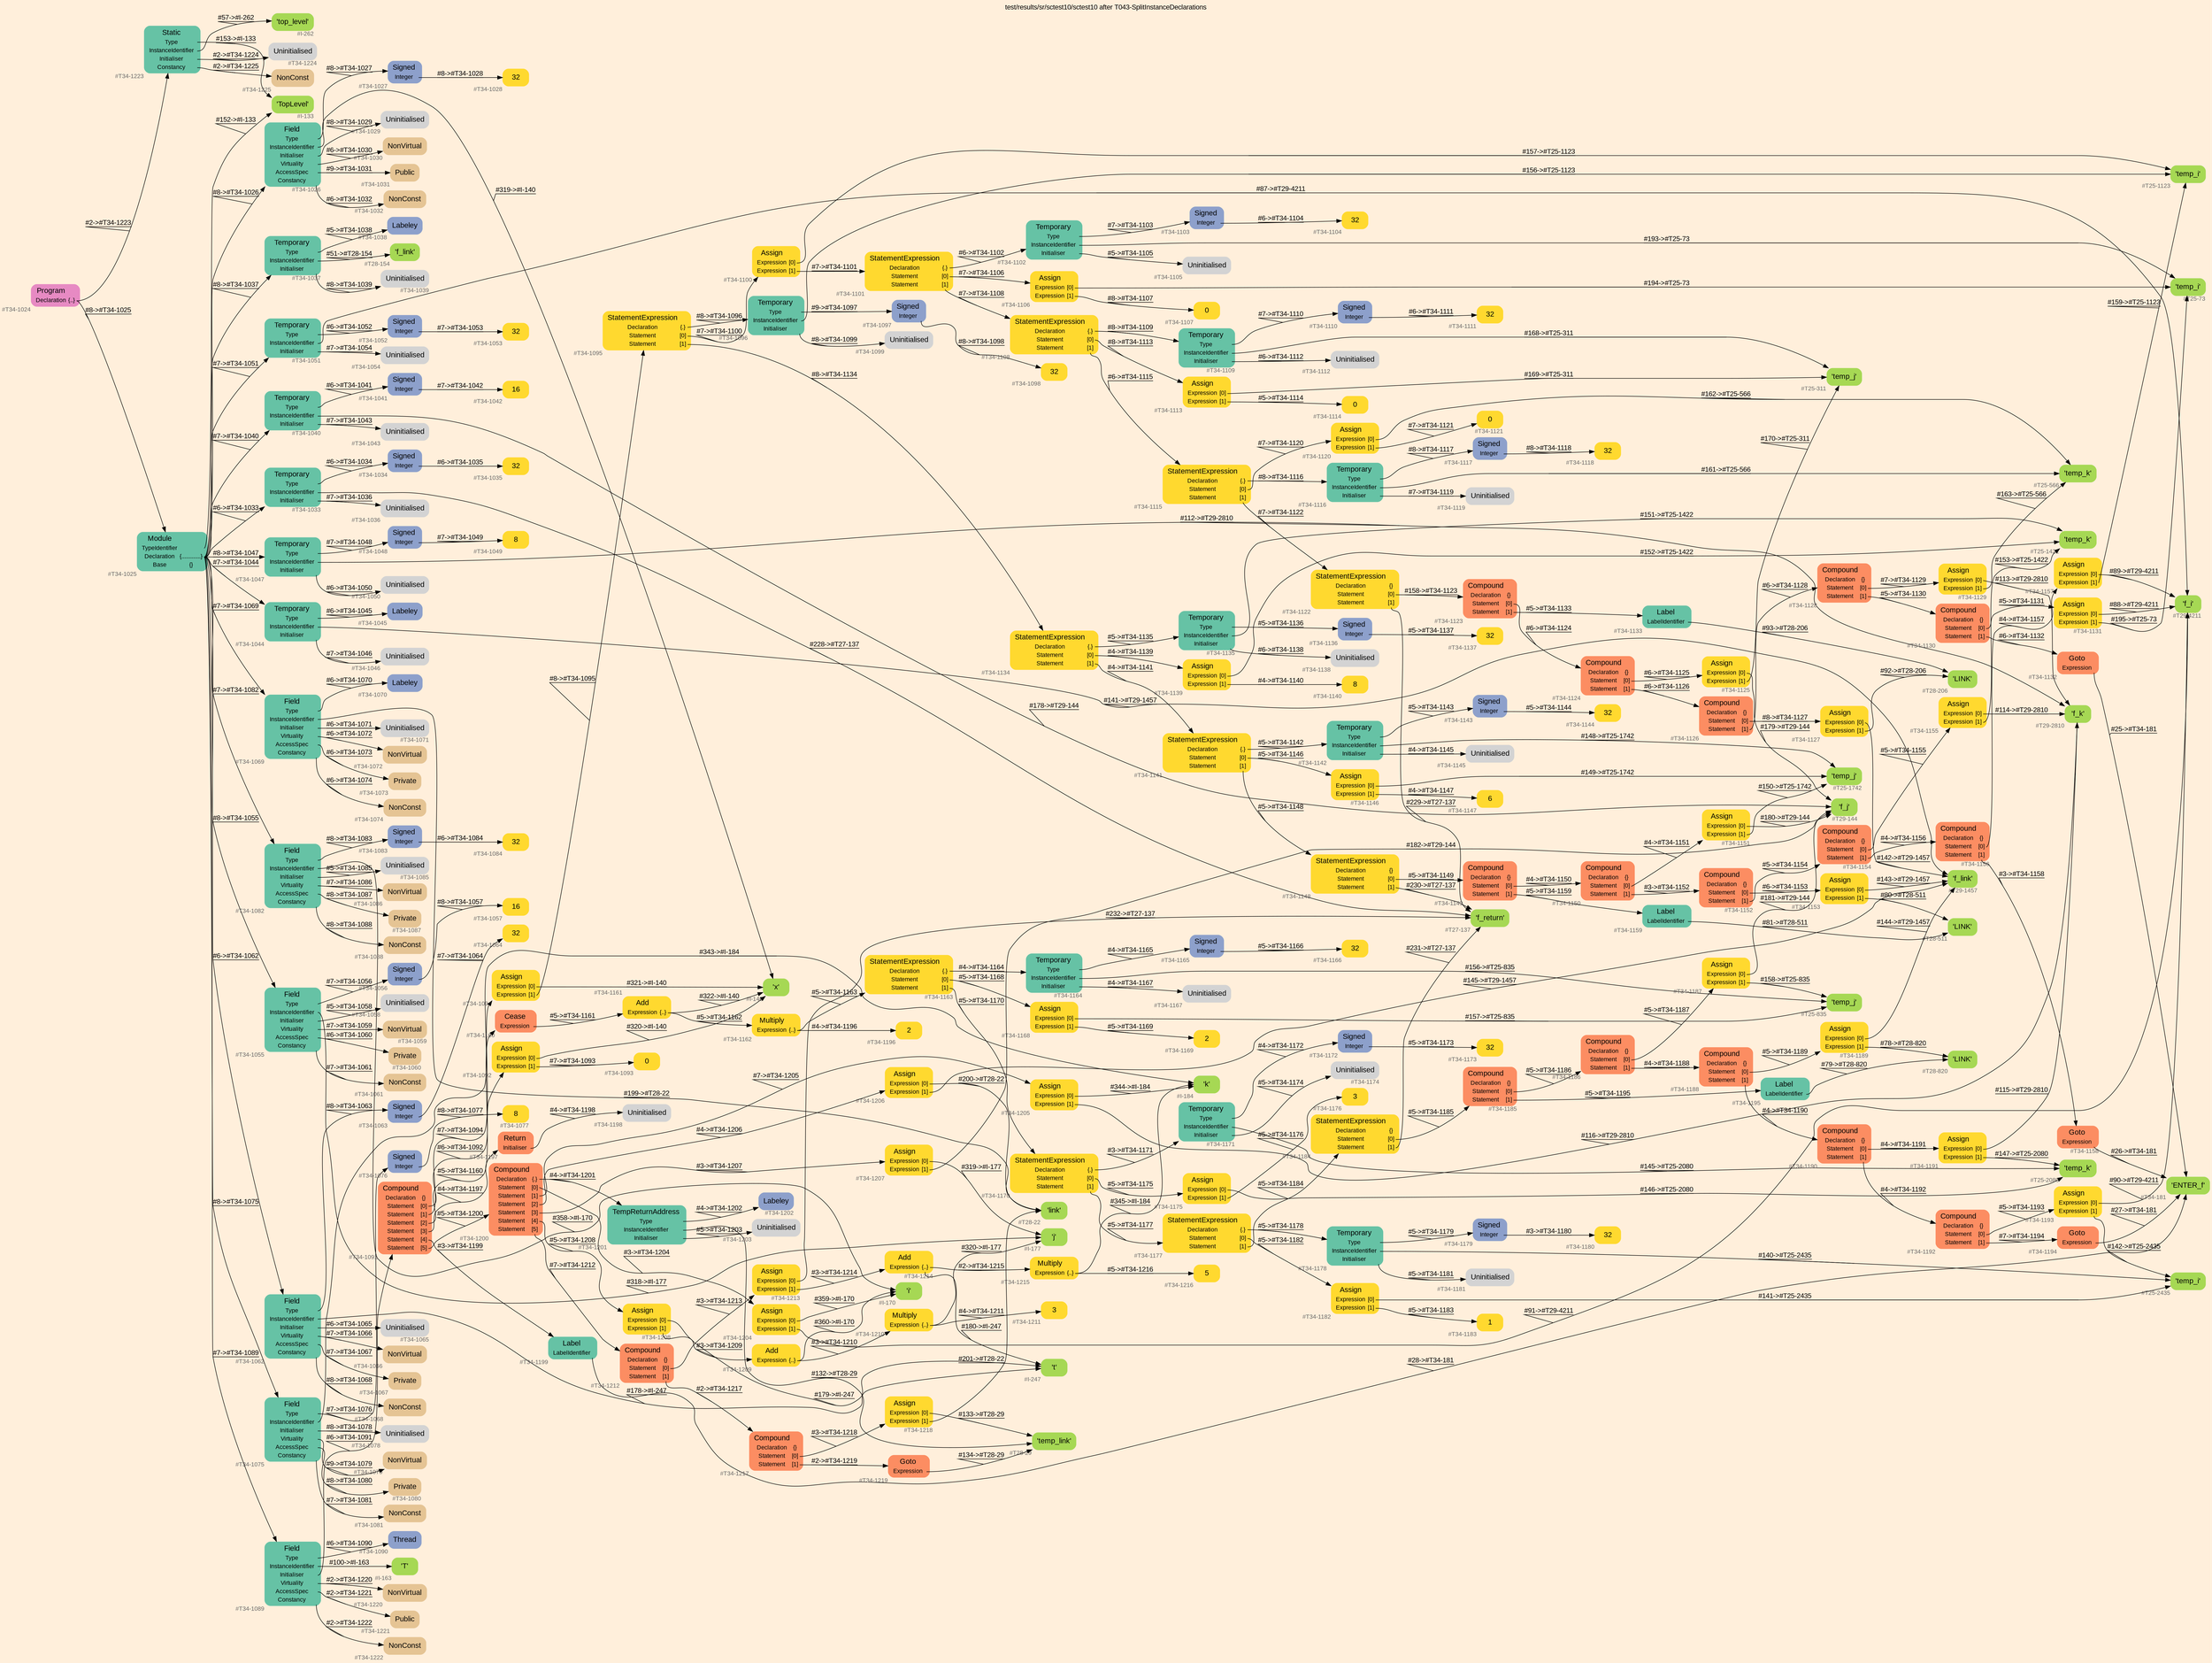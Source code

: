 digraph "test/results/sr/sctest10/sctest10 after T043-SplitInstanceDeclarations" {
label = "test/results/sr/sctest10/sctest10 after T043-SplitInstanceDeclarations"
labelloc = t
graph [
    rankdir = "LR"
    ranksep = 0.3
    bgcolor = antiquewhite1
    color = black
    fontcolor = black
    fontname = "Arial"
];
node [
    fontname = "Arial"
];
edge [
    fontname = "Arial"
];

// -------------------- node figure --------------------
// -------- block #T34-1024 ----------
"#T34-1024" [
    fillcolor = "/set28/4"
    xlabel = "#T34-1024"
    fontsize = "12"
    fontcolor = grey40
    shape = "plaintext"
    label = <<TABLE BORDER="0" CELLBORDER="0" CELLSPACING="0">
     <TR><TD><FONT COLOR="black" POINT-SIZE="15">Program</FONT></TD></TR>
     <TR><TD><FONT COLOR="black" POINT-SIZE="12">Declaration</FONT></TD><TD PORT="port0"><FONT COLOR="black" POINT-SIZE="12">{..}</FONT></TD></TR>
    </TABLE>>
    style = "rounded,filled"
];

// -------- block #T34-1025 ----------
"#T34-1025" [
    fillcolor = "/set28/1"
    xlabel = "#T34-1025"
    fontsize = "12"
    fontcolor = grey40
    shape = "plaintext"
    label = <<TABLE BORDER="0" CELLBORDER="0" CELLSPACING="0">
     <TR><TD><FONT COLOR="black" POINT-SIZE="15">Module</FONT></TD></TR>
     <TR><TD><FONT COLOR="black" POINT-SIZE="12">TypeIdentifier</FONT></TD><TD PORT="port0"></TD></TR>
     <TR><TD><FONT COLOR="black" POINT-SIZE="12">Declaration</FONT></TD><TD PORT="port1"><FONT COLOR="black" POINT-SIZE="12">{.............}</FONT></TD></TR>
     <TR><TD><FONT COLOR="black" POINT-SIZE="12">Base</FONT></TD><TD PORT="port2"><FONT COLOR="black" POINT-SIZE="12">{}</FONT></TD></TR>
    </TABLE>>
    style = "rounded,filled"
];

// -------- block #I-133 ----------
"#I-133" [
    fillcolor = "/set28/5"
    xlabel = "#I-133"
    fontsize = "12"
    fontcolor = grey40
    shape = "plaintext"
    label = <<TABLE BORDER="0" CELLBORDER="0" CELLSPACING="0">
     <TR><TD><FONT COLOR="black" POINT-SIZE="15">'TopLevel'</FONT></TD></TR>
    </TABLE>>
    style = "rounded,filled"
];

// -------- block #T34-1026 ----------
"#T34-1026" [
    fillcolor = "/set28/1"
    xlabel = "#T34-1026"
    fontsize = "12"
    fontcolor = grey40
    shape = "plaintext"
    label = <<TABLE BORDER="0" CELLBORDER="0" CELLSPACING="0">
     <TR><TD><FONT COLOR="black" POINT-SIZE="15">Field</FONT></TD></TR>
     <TR><TD><FONT COLOR="black" POINT-SIZE="12">Type</FONT></TD><TD PORT="port0"></TD></TR>
     <TR><TD><FONT COLOR="black" POINT-SIZE="12">InstanceIdentifier</FONT></TD><TD PORT="port1"></TD></TR>
     <TR><TD><FONT COLOR="black" POINT-SIZE="12">Initialiser</FONT></TD><TD PORT="port2"></TD></TR>
     <TR><TD><FONT COLOR="black" POINT-SIZE="12">Virtuality</FONT></TD><TD PORT="port3"></TD></TR>
     <TR><TD><FONT COLOR="black" POINT-SIZE="12">AccessSpec</FONT></TD><TD PORT="port4"></TD></TR>
     <TR><TD><FONT COLOR="black" POINT-SIZE="12">Constancy</FONT></TD><TD PORT="port5"></TD></TR>
    </TABLE>>
    style = "rounded,filled"
];

// -------- block #T34-1027 ----------
"#T34-1027" [
    fillcolor = "/set28/3"
    xlabel = "#T34-1027"
    fontsize = "12"
    fontcolor = grey40
    shape = "plaintext"
    label = <<TABLE BORDER="0" CELLBORDER="0" CELLSPACING="0">
     <TR><TD><FONT COLOR="black" POINT-SIZE="15">Signed</FONT></TD></TR>
     <TR><TD><FONT COLOR="black" POINT-SIZE="12">Integer</FONT></TD><TD PORT="port0"></TD></TR>
    </TABLE>>
    style = "rounded,filled"
];

// -------- block #T34-1028 ----------
"#T34-1028" [
    fillcolor = "/set28/6"
    xlabel = "#T34-1028"
    fontsize = "12"
    fontcolor = grey40
    shape = "plaintext"
    label = <<TABLE BORDER="0" CELLBORDER="0" CELLSPACING="0">
     <TR><TD><FONT COLOR="black" POINT-SIZE="15">32</FONT></TD></TR>
    </TABLE>>
    style = "rounded,filled"
];

// -------- block #I-140 ----------
"#I-140" [
    fillcolor = "/set28/5"
    xlabel = "#I-140"
    fontsize = "12"
    fontcolor = grey40
    shape = "plaintext"
    label = <<TABLE BORDER="0" CELLBORDER="0" CELLSPACING="0">
     <TR><TD><FONT COLOR="black" POINT-SIZE="15">'x'</FONT></TD></TR>
    </TABLE>>
    style = "rounded,filled"
];

// -------- block #T34-1029 ----------
"#T34-1029" [
    xlabel = "#T34-1029"
    fontsize = "12"
    fontcolor = grey40
    shape = "plaintext"
    label = <<TABLE BORDER="0" CELLBORDER="0" CELLSPACING="0">
     <TR><TD><FONT COLOR="black" POINT-SIZE="15">Uninitialised</FONT></TD></TR>
    </TABLE>>
    style = "rounded,filled"
];

// -------- block #T34-1030 ----------
"#T34-1030" [
    fillcolor = "/set28/7"
    xlabel = "#T34-1030"
    fontsize = "12"
    fontcolor = grey40
    shape = "plaintext"
    label = <<TABLE BORDER="0" CELLBORDER="0" CELLSPACING="0">
     <TR><TD><FONT COLOR="black" POINT-SIZE="15">NonVirtual</FONT></TD></TR>
    </TABLE>>
    style = "rounded,filled"
];

// -------- block #T34-1031 ----------
"#T34-1031" [
    fillcolor = "/set28/7"
    xlabel = "#T34-1031"
    fontsize = "12"
    fontcolor = grey40
    shape = "plaintext"
    label = <<TABLE BORDER="0" CELLBORDER="0" CELLSPACING="0">
     <TR><TD><FONT COLOR="black" POINT-SIZE="15">Public</FONT></TD></TR>
    </TABLE>>
    style = "rounded,filled"
];

// -------- block #T34-1032 ----------
"#T34-1032" [
    fillcolor = "/set28/7"
    xlabel = "#T34-1032"
    fontsize = "12"
    fontcolor = grey40
    shape = "plaintext"
    label = <<TABLE BORDER="0" CELLBORDER="0" CELLSPACING="0">
     <TR><TD><FONT COLOR="black" POINT-SIZE="15">NonConst</FONT></TD></TR>
    </TABLE>>
    style = "rounded,filled"
];

// -------- block #T34-1033 ----------
"#T34-1033" [
    fillcolor = "/set28/1"
    xlabel = "#T34-1033"
    fontsize = "12"
    fontcolor = grey40
    shape = "plaintext"
    label = <<TABLE BORDER="0" CELLBORDER="0" CELLSPACING="0">
     <TR><TD><FONT COLOR="black" POINT-SIZE="15">Temporary</FONT></TD></TR>
     <TR><TD><FONT COLOR="black" POINT-SIZE="12">Type</FONT></TD><TD PORT="port0"></TD></TR>
     <TR><TD><FONT COLOR="black" POINT-SIZE="12">InstanceIdentifier</FONT></TD><TD PORT="port1"></TD></TR>
     <TR><TD><FONT COLOR="black" POINT-SIZE="12">Initialiser</FONT></TD><TD PORT="port2"></TD></TR>
    </TABLE>>
    style = "rounded,filled"
];

// -------- block #T34-1034 ----------
"#T34-1034" [
    fillcolor = "/set28/3"
    xlabel = "#T34-1034"
    fontsize = "12"
    fontcolor = grey40
    shape = "plaintext"
    label = <<TABLE BORDER="0" CELLBORDER="0" CELLSPACING="0">
     <TR><TD><FONT COLOR="black" POINT-SIZE="15">Signed</FONT></TD></TR>
     <TR><TD><FONT COLOR="black" POINT-SIZE="12">Integer</FONT></TD><TD PORT="port0"></TD></TR>
    </TABLE>>
    style = "rounded,filled"
];

// -------- block #T34-1035 ----------
"#T34-1035" [
    fillcolor = "/set28/6"
    xlabel = "#T34-1035"
    fontsize = "12"
    fontcolor = grey40
    shape = "plaintext"
    label = <<TABLE BORDER="0" CELLBORDER="0" CELLSPACING="0">
     <TR><TD><FONT COLOR="black" POINT-SIZE="15">32</FONT></TD></TR>
    </TABLE>>
    style = "rounded,filled"
];

// -------- block #T27-137 ----------
"#T27-137" [
    fillcolor = "/set28/5"
    xlabel = "#T27-137"
    fontsize = "12"
    fontcolor = grey40
    shape = "plaintext"
    label = <<TABLE BORDER="0" CELLBORDER="0" CELLSPACING="0">
     <TR><TD><FONT COLOR="black" POINT-SIZE="15">'f_return'</FONT></TD></TR>
    </TABLE>>
    style = "rounded,filled"
];

// -------- block #T34-1036 ----------
"#T34-1036" [
    xlabel = "#T34-1036"
    fontsize = "12"
    fontcolor = grey40
    shape = "plaintext"
    label = <<TABLE BORDER="0" CELLBORDER="0" CELLSPACING="0">
     <TR><TD><FONT COLOR="black" POINT-SIZE="15">Uninitialised</FONT></TD></TR>
    </TABLE>>
    style = "rounded,filled"
];

// -------- block #T34-1037 ----------
"#T34-1037" [
    fillcolor = "/set28/1"
    xlabel = "#T34-1037"
    fontsize = "12"
    fontcolor = grey40
    shape = "plaintext"
    label = <<TABLE BORDER="0" CELLBORDER="0" CELLSPACING="0">
     <TR><TD><FONT COLOR="black" POINT-SIZE="15">Temporary</FONT></TD></TR>
     <TR><TD><FONT COLOR="black" POINT-SIZE="12">Type</FONT></TD><TD PORT="port0"></TD></TR>
     <TR><TD><FONT COLOR="black" POINT-SIZE="12">InstanceIdentifier</FONT></TD><TD PORT="port1"></TD></TR>
     <TR><TD><FONT COLOR="black" POINT-SIZE="12">Initialiser</FONT></TD><TD PORT="port2"></TD></TR>
    </TABLE>>
    style = "rounded,filled"
];

// -------- block #T34-1038 ----------
"#T34-1038" [
    fillcolor = "/set28/3"
    xlabel = "#T34-1038"
    fontsize = "12"
    fontcolor = grey40
    shape = "plaintext"
    label = <<TABLE BORDER="0" CELLBORDER="0" CELLSPACING="0">
     <TR><TD><FONT COLOR="black" POINT-SIZE="15">Labeley</FONT></TD></TR>
    </TABLE>>
    style = "rounded,filled"
];

// -------- block #T28-154 ----------
"#T28-154" [
    fillcolor = "/set28/5"
    xlabel = "#T28-154"
    fontsize = "12"
    fontcolor = grey40
    shape = "plaintext"
    label = <<TABLE BORDER="0" CELLBORDER="0" CELLSPACING="0">
     <TR><TD><FONT COLOR="black" POINT-SIZE="15">'f_link'</FONT></TD></TR>
    </TABLE>>
    style = "rounded,filled"
];

// -------- block #T34-1039 ----------
"#T34-1039" [
    xlabel = "#T34-1039"
    fontsize = "12"
    fontcolor = grey40
    shape = "plaintext"
    label = <<TABLE BORDER="0" CELLBORDER="0" CELLSPACING="0">
     <TR><TD><FONT COLOR="black" POINT-SIZE="15">Uninitialised</FONT></TD></TR>
    </TABLE>>
    style = "rounded,filled"
];

// -------- block #T34-1040 ----------
"#T34-1040" [
    fillcolor = "/set28/1"
    xlabel = "#T34-1040"
    fontsize = "12"
    fontcolor = grey40
    shape = "plaintext"
    label = <<TABLE BORDER="0" CELLBORDER="0" CELLSPACING="0">
     <TR><TD><FONT COLOR="black" POINT-SIZE="15">Temporary</FONT></TD></TR>
     <TR><TD><FONT COLOR="black" POINT-SIZE="12">Type</FONT></TD><TD PORT="port0"></TD></TR>
     <TR><TD><FONT COLOR="black" POINT-SIZE="12">InstanceIdentifier</FONT></TD><TD PORT="port1"></TD></TR>
     <TR><TD><FONT COLOR="black" POINT-SIZE="12">Initialiser</FONT></TD><TD PORT="port2"></TD></TR>
    </TABLE>>
    style = "rounded,filled"
];

// -------- block #T34-1041 ----------
"#T34-1041" [
    fillcolor = "/set28/3"
    xlabel = "#T34-1041"
    fontsize = "12"
    fontcolor = grey40
    shape = "plaintext"
    label = <<TABLE BORDER="0" CELLBORDER="0" CELLSPACING="0">
     <TR><TD><FONT COLOR="black" POINT-SIZE="15">Signed</FONT></TD></TR>
     <TR><TD><FONT COLOR="black" POINT-SIZE="12">Integer</FONT></TD><TD PORT="port0"></TD></TR>
    </TABLE>>
    style = "rounded,filled"
];

// -------- block #T34-1042 ----------
"#T34-1042" [
    fillcolor = "/set28/6"
    xlabel = "#T34-1042"
    fontsize = "12"
    fontcolor = grey40
    shape = "plaintext"
    label = <<TABLE BORDER="0" CELLBORDER="0" CELLSPACING="0">
     <TR><TD><FONT COLOR="black" POINT-SIZE="15">16</FONT></TD></TR>
    </TABLE>>
    style = "rounded,filled"
];

// -------- block #T29-144 ----------
"#T29-144" [
    fillcolor = "/set28/5"
    xlabel = "#T29-144"
    fontsize = "12"
    fontcolor = grey40
    shape = "plaintext"
    label = <<TABLE BORDER="0" CELLBORDER="0" CELLSPACING="0">
     <TR><TD><FONT COLOR="black" POINT-SIZE="15">'f_j'</FONT></TD></TR>
    </TABLE>>
    style = "rounded,filled"
];

// -------- block #T34-1043 ----------
"#T34-1043" [
    xlabel = "#T34-1043"
    fontsize = "12"
    fontcolor = grey40
    shape = "plaintext"
    label = <<TABLE BORDER="0" CELLBORDER="0" CELLSPACING="0">
     <TR><TD><FONT COLOR="black" POINT-SIZE="15">Uninitialised</FONT></TD></TR>
    </TABLE>>
    style = "rounded,filled"
];

// -------- block #T34-1044 ----------
"#T34-1044" [
    fillcolor = "/set28/1"
    xlabel = "#T34-1044"
    fontsize = "12"
    fontcolor = grey40
    shape = "plaintext"
    label = <<TABLE BORDER="0" CELLBORDER="0" CELLSPACING="0">
     <TR><TD><FONT COLOR="black" POINT-SIZE="15">Temporary</FONT></TD></TR>
     <TR><TD><FONT COLOR="black" POINT-SIZE="12">Type</FONT></TD><TD PORT="port0"></TD></TR>
     <TR><TD><FONT COLOR="black" POINT-SIZE="12">InstanceIdentifier</FONT></TD><TD PORT="port1"></TD></TR>
     <TR><TD><FONT COLOR="black" POINT-SIZE="12">Initialiser</FONT></TD><TD PORT="port2"></TD></TR>
    </TABLE>>
    style = "rounded,filled"
];

// -------- block #T34-1045 ----------
"#T34-1045" [
    fillcolor = "/set28/3"
    xlabel = "#T34-1045"
    fontsize = "12"
    fontcolor = grey40
    shape = "plaintext"
    label = <<TABLE BORDER="0" CELLBORDER="0" CELLSPACING="0">
     <TR><TD><FONT COLOR="black" POINT-SIZE="15">Labeley</FONT></TD></TR>
    </TABLE>>
    style = "rounded,filled"
];

// -------- block #T29-1457 ----------
"#T29-1457" [
    fillcolor = "/set28/5"
    xlabel = "#T29-1457"
    fontsize = "12"
    fontcolor = grey40
    shape = "plaintext"
    label = <<TABLE BORDER="0" CELLBORDER="0" CELLSPACING="0">
     <TR><TD><FONT COLOR="black" POINT-SIZE="15">'f_link'</FONT></TD></TR>
    </TABLE>>
    style = "rounded,filled"
];

// -------- block #T34-1046 ----------
"#T34-1046" [
    xlabel = "#T34-1046"
    fontsize = "12"
    fontcolor = grey40
    shape = "plaintext"
    label = <<TABLE BORDER="0" CELLBORDER="0" CELLSPACING="0">
     <TR><TD><FONT COLOR="black" POINT-SIZE="15">Uninitialised</FONT></TD></TR>
    </TABLE>>
    style = "rounded,filled"
];

// -------- block #T34-1047 ----------
"#T34-1047" [
    fillcolor = "/set28/1"
    xlabel = "#T34-1047"
    fontsize = "12"
    fontcolor = grey40
    shape = "plaintext"
    label = <<TABLE BORDER="0" CELLBORDER="0" CELLSPACING="0">
     <TR><TD><FONT COLOR="black" POINT-SIZE="15">Temporary</FONT></TD></TR>
     <TR><TD><FONT COLOR="black" POINT-SIZE="12">Type</FONT></TD><TD PORT="port0"></TD></TR>
     <TR><TD><FONT COLOR="black" POINT-SIZE="12">InstanceIdentifier</FONT></TD><TD PORT="port1"></TD></TR>
     <TR><TD><FONT COLOR="black" POINT-SIZE="12">Initialiser</FONT></TD><TD PORT="port2"></TD></TR>
    </TABLE>>
    style = "rounded,filled"
];

// -------- block #T34-1048 ----------
"#T34-1048" [
    fillcolor = "/set28/3"
    xlabel = "#T34-1048"
    fontsize = "12"
    fontcolor = grey40
    shape = "plaintext"
    label = <<TABLE BORDER="0" CELLBORDER="0" CELLSPACING="0">
     <TR><TD><FONT COLOR="black" POINT-SIZE="15">Signed</FONT></TD></TR>
     <TR><TD><FONT COLOR="black" POINT-SIZE="12">Integer</FONT></TD><TD PORT="port0"></TD></TR>
    </TABLE>>
    style = "rounded,filled"
];

// -------- block #T34-1049 ----------
"#T34-1049" [
    fillcolor = "/set28/6"
    xlabel = "#T34-1049"
    fontsize = "12"
    fontcolor = grey40
    shape = "plaintext"
    label = <<TABLE BORDER="0" CELLBORDER="0" CELLSPACING="0">
     <TR><TD><FONT COLOR="black" POINT-SIZE="15">8</FONT></TD></TR>
    </TABLE>>
    style = "rounded,filled"
];

// -------- block #T29-2810 ----------
"#T29-2810" [
    fillcolor = "/set28/5"
    xlabel = "#T29-2810"
    fontsize = "12"
    fontcolor = grey40
    shape = "plaintext"
    label = <<TABLE BORDER="0" CELLBORDER="0" CELLSPACING="0">
     <TR><TD><FONT COLOR="black" POINT-SIZE="15">'f_k'</FONT></TD></TR>
    </TABLE>>
    style = "rounded,filled"
];

// -------- block #T34-1050 ----------
"#T34-1050" [
    xlabel = "#T34-1050"
    fontsize = "12"
    fontcolor = grey40
    shape = "plaintext"
    label = <<TABLE BORDER="0" CELLBORDER="0" CELLSPACING="0">
     <TR><TD><FONT COLOR="black" POINT-SIZE="15">Uninitialised</FONT></TD></TR>
    </TABLE>>
    style = "rounded,filled"
];

// -------- block #T34-1051 ----------
"#T34-1051" [
    fillcolor = "/set28/1"
    xlabel = "#T34-1051"
    fontsize = "12"
    fontcolor = grey40
    shape = "plaintext"
    label = <<TABLE BORDER="0" CELLBORDER="0" CELLSPACING="0">
     <TR><TD><FONT COLOR="black" POINT-SIZE="15">Temporary</FONT></TD></TR>
     <TR><TD><FONT COLOR="black" POINT-SIZE="12">Type</FONT></TD><TD PORT="port0"></TD></TR>
     <TR><TD><FONT COLOR="black" POINT-SIZE="12">InstanceIdentifier</FONT></TD><TD PORT="port1"></TD></TR>
     <TR><TD><FONT COLOR="black" POINT-SIZE="12">Initialiser</FONT></TD><TD PORT="port2"></TD></TR>
    </TABLE>>
    style = "rounded,filled"
];

// -------- block #T34-1052 ----------
"#T34-1052" [
    fillcolor = "/set28/3"
    xlabel = "#T34-1052"
    fontsize = "12"
    fontcolor = grey40
    shape = "plaintext"
    label = <<TABLE BORDER="0" CELLBORDER="0" CELLSPACING="0">
     <TR><TD><FONT COLOR="black" POINT-SIZE="15">Signed</FONT></TD></TR>
     <TR><TD><FONT COLOR="black" POINT-SIZE="12">Integer</FONT></TD><TD PORT="port0"></TD></TR>
    </TABLE>>
    style = "rounded,filled"
];

// -------- block #T34-1053 ----------
"#T34-1053" [
    fillcolor = "/set28/6"
    xlabel = "#T34-1053"
    fontsize = "12"
    fontcolor = grey40
    shape = "plaintext"
    label = <<TABLE BORDER="0" CELLBORDER="0" CELLSPACING="0">
     <TR><TD><FONT COLOR="black" POINT-SIZE="15">32</FONT></TD></TR>
    </TABLE>>
    style = "rounded,filled"
];

// -------- block #T29-4211 ----------
"#T29-4211" [
    fillcolor = "/set28/5"
    xlabel = "#T29-4211"
    fontsize = "12"
    fontcolor = grey40
    shape = "plaintext"
    label = <<TABLE BORDER="0" CELLBORDER="0" CELLSPACING="0">
     <TR><TD><FONT COLOR="black" POINT-SIZE="15">'f_i'</FONT></TD></TR>
    </TABLE>>
    style = "rounded,filled"
];

// -------- block #T34-1054 ----------
"#T34-1054" [
    xlabel = "#T34-1054"
    fontsize = "12"
    fontcolor = grey40
    shape = "plaintext"
    label = <<TABLE BORDER="0" CELLBORDER="0" CELLSPACING="0">
     <TR><TD><FONT COLOR="black" POINT-SIZE="15">Uninitialised</FONT></TD></TR>
    </TABLE>>
    style = "rounded,filled"
];

// -------- block #T34-1055 ----------
"#T34-1055" [
    fillcolor = "/set28/1"
    xlabel = "#T34-1055"
    fontsize = "12"
    fontcolor = grey40
    shape = "plaintext"
    label = <<TABLE BORDER="0" CELLBORDER="0" CELLSPACING="0">
     <TR><TD><FONT COLOR="black" POINT-SIZE="15">Field</FONT></TD></TR>
     <TR><TD><FONT COLOR="black" POINT-SIZE="12">Type</FONT></TD><TD PORT="port0"></TD></TR>
     <TR><TD><FONT COLOR="black" POINT-SIZE="12">InstanceIdentifier</FONT></TD><TD PORT="port1"></TD></TR>
     <TR><TD><FONT COLOR="black" POINT-SIZE="12">Initialiser</FONT></TD><TD PORT="port2"></TD></TR>
     <TR><TD><FONT COLOR="black" POINT-SIZE="12">Virtuality</FONT></TD><TD PORT="port3"></TD></TR>
     <TR><TD><FONT COLOR="black" POINT-SIZE="12">AccessSpec</FONT></TD><TD PORT="port4"></TD></TR>
     <TR><TD><FONT COLOR="black" POINT-SIZE="12">Constancy</FONT></TD><TD PORT="port5"></TD></TR>
    </TABLE>>
    style = "rounded,filled"
];

// -------- block #T34-1056 ----------
"#T34-1056" [
    fillcolor = "/set28/3"
    xlabel = "#T34-1056"
    fontsize = "12"
    fontcolor = grey40
    shape = "plaintext"
    label = <<TABLE BORDER="0" CELLBORDER="0" CELLSPACING="0">
     <TR><TD><FONT COLOR="black" POINT-SIZE="15">Signed</FONT></TD></TR>
     <TR><TD><FONT COLOR="black" POINT-SIZE="12">Integer</FONT></TD><TD PORT="port0"></TD></TR>
    </TABLE>>
    style = "rounded,filled"
];

// -------- block #T34-1057 ----------
"#T34-1057" [
    fillcolor = "/set28/6"
    xlabel = "#T34-1057"
    fontsize = "12"
    fontcolor = grey40
    shape = "plaintext"
    label = <<TABLE BORDER="0" CELLBORDER="0" CELLSPACING="0">
     <TR><TD><FONT COLOR="black" POINT-SIZE="15">16</FONT></TD></TR>
    </TABLE>>
    style = "rounded,filled"
];

// -------- block #I-177 ----------
"#I-177" [
    fillcolor = "/set28/5"
    xlabel = "#I-177"
    fontsize = "12"
    fontcolor = grey40
    shape = "plaintext"
    label = <<TABLE BORDER="0" CELLBORDER="0" CELLSPACING="0">
     <TR><TD><FONT COLOR="black" POINT-SIZE="15">'j'</FONT></TD></TR>
    </TABLE>>
    style = "rounded,filled"
];

// -------- block #T34-1058 ----------
"#T34-1058" [
    xlabel = "#T34-1058"
    fontsize = "12"
    fontcolor = grey40
    shape = "plaintext"
    label = <<TABLE BORDER="0" CELLBORDER="0" CELLSPACING="0">
     <TR><TD><FONT COLOR="black" POINT-SIZE="15">Uninitialised</FONT></TD></TR>
    </TABLE>>
    style = "rounded,filled"
];

// -------- block #T34-1059 ----------
"#T34-1059" [
    fillcolor = "/set28/7"
    xlabel = "#T34-1059"
    fontsize = "12"
    fontcolor = grey40
    shape = "plaintext"
    label = <<TABLE BORDER="0" CELLBORDER="0" CELLSPACING="0">
     <TR><TD><FONT COLOR="black" POINT-SIZE="15">NonVirtual</FONT></TD></TR>
    </TABLE>>
    style = "rounded,filled"
];

// -------- block #T34-1060 ----------
"#T34-1060" [
    fillcolor = "/set28/7"
    xlabel = "#T34-1060"
    fontsize = "12"
    fontcolor = grey40
    shape = "plaintext"
    label = <<TABLE BORDER="0" CELLBORDER="0" CELLSPACING="0">
     <TR><TD><FONT COLOR="black" POINT-SIZE="15">Private</FONT></TD></TR>
    </TABLE>>
    style = "rounded,filled"
];

// -------- block #T34-1061 ----------
"#T34-1061" [
    fillcolor = "/set28/7"
    xlabel = "#T34-1061"
    fontsize = "12"
    fontcolor = grey40
    shape = "plaintext"
    label = <<TABLE BORDER="0" CELLBORDER="0" CELLSPACING="0">
     <TR><TD><FONT COLOR="black" POINT-SIZE="15">NonConst</FONT></TD></TR>
    </TABLE>>
    style = "rounded,filled"
];

// -------- block #T34-1062 ----------
"#T34-1062" [
    fillcolor = "/set28/1"
    xlabel = "#T34-1062"
    fontsize = "12"
    fontcolor = grey40
    shape = "plaintext"
    label = <<TABLE BORDER="0" CELLBORDER="0" CELLSPACING="0">
     <TR><TD><FONT COLOR="black" POINT-SIZE="15">Field</FONT></TD></TR>
     <TR><TD><FONT COLOR="black" POINT-SIZE="12">Type</FONT></TD><TD PORT="port0"></TD></TR>
     <TR><TD><FONT COLOR="black" POINT-SIZE="12">InstanceIdentifier</FONT></TD><TD PORT="port1"></TD></TR>
     <TR><TD><FONT COLOR="black" POINT-SIZE="12">Initialiser</FONT></TD><TD PORT="port2"></TD></TR>
     <TR><TD><FONT COLOR="black" POINT-SIZE="12">Virtuality</FONT></TD><TD PORT="port3"></TD></TR>
     <TR><TD><FONT COLOR="black" POINT-SIZE="12">AccessSpec</FONT></TD><TD PORT="port4"></TD></TR>
     <TR><TD><FONT COLOR="black" POINT-SIZE="12">Constancy</FONT></TD><TD PORT="port5"></TD></TR>
    </TABLE>>
    style = "rounded,filled"
];

// -------- block #T34-1063 ----------
"#T34-1063" [
    fillcolor = "/set28/3"
    xlabel = "#T34-1063"
    fontsize = "12"
    fontcolor = grey40
    shape = "plaintext"
    label = <<TABLE BORDER="0" CELLBORDER="0" CELLSPACING="0">
     <TR><TD><FONT COLOR="black" POINT-SIZE="15">Signed</FONT></TD></TR>
     <TR><TD><FONT COLOR="black" POINT-SIZE="12">Integer</FONT></TD><TD PORT="port0"></TD></TR>
    </TABLE>>
    style = "rounded,filled"
];

// -------- block #T34-1064 ----------
"#T34-1064" [
    fillcolor = "/set28/6"
    xlabel = "#T34-1064"
    fontsize = "12"
    fontcolor = grey40
    shape = "plaintext"
    label = <<TABLE BORDER="0" CELLBORDER="0" CELLSPACING="0">
     <TR><TD><FONT COLOR="black" POINT-SIZE="15">32</FONT></TD></TR>
    </TABLE>>
    style = "rounded,filled"
];

// -------- block #I-247 ----------
"#I-247" [
    fillcolor = "/set28/5"
    xlabel = "#I-247"
    fontsize = "12"
    fontcolor = grey40
    shape = "plaintext"
    label = <<TABLE BORDER="0" CELLBORDER="0" CELLSPACING="0">
     <TR><TD><FONT COLOR="black" POINT-SIZE="15">'t'</FONT></TD></TR>
    </TABLE>>
    style = "rounded,filled"
];

// -------- block #T34-1065 ----------
"#T34-1065" [
    xlabel = "#T34-1065"
    fontsize = "12"
    fontcolor = grey40
    shape = "plaintext"
    label = <<TABLE BORDER="0" CELLBORDER="0" CELLSPACING="0">
     <TR><TD><FONT COLOR="black" POINT-SIZE="15">Uninitialised</FONT></TD></TR>
    </TABLE>>
    style = "rounded,filled"
];

// -------- block #T34-1066 ----------
"#T34-1066" [
    fillcolor = "/set28/7"
    xlabel = "#T34-1066"
    fontsize = "12"
    fontcolor = grey40
    shape = "plaintext"
    label = <<TABLE BORDER="0" CELLBORDER="0" CELLSPACING="0">
     <TR><TD><FONT COLOR="black" POINT-SIZE="15">NonVirtual</FONT></TD></TR>
    </TABLE>>
    style = "rounded,filled"
];

// -------- block #T34-1067 ----------
"#T34-1067" [
    fillcolor = "/set28/7"
    xlabel = "#T34-1067"
    fontsize = "12"
    fontcolor = grey40
    shape = "plaintext"
    label = <<TABLE BORDER="0" CELLBORDER="0" CELLSPACING="0">
     <TR><TD><FONT COLOR="black" POINT-SIZE="15">Private</FONT></TD></TR>
    </TABLE>>
    style = "rounded,filled"
];

// -------- block #T34-1068 ----------
"#T34-1068" [
    fillcolor = "/set28/7"
    xlabel = "#T34-1068"
    fontsize = "12"
    fontcolor = grey40
    shape = "plaintext"
    label = <<TABLE BORDER="0" CELLBORDER="0" CELLSPACING="0">
     <TR><TD><FONT COLOR="black" POINT-SIZE="15">NonConst</FONT></TD></TR>
    </TABLE>>
    style = "rounded,filled"
];

// -------- block #T34-1069 ----------
"#T34-1069" [
    fillcolor = "/set28/1"
    xlabel = "#T34-1069"
    fontsize = "12"
    fontcolor = grey40
    shape = "plaintext"
    label = <<TABLE BORDER="0" CELLBORDER="0" CELLSPACING="0">
     <TR><TD><FONT COLOR="black" POINT-SIZE="15">Field</FONT></TD></TR>
     <TR><TD><FONT COLOR="black" POINT-SIZE="12">Type</FONT></TD><TD PORT="port0"></TD></TR>
     <TR><TD><FONT COLOR="black" POINT-SIZE="12">InstanceIdentifier</FONT></TD><TD PORT="port1"></TD></TR>
     <TR><TD><FONT COLOR="black" POINT-SIZE="12">Initialiser</FONT></TD><TD PORT="port2"></TD></TR>
     <TR><TD><FONT COLOR="black" POINT-SIZE="12">Virtuality</FONT></TD><TD PORT="port3"></TD></TR>
     <TR><TD><FONT COLOR="black" POINT-SIZE="12">AccessSpec</FONT></TD><TD PORT="port4"></TD></TR>
     <TR><TD><FONT COLOR="black" POINT-SIZE="12">Constancy</FONT></TD><TD PORT="port5"></TD></TR>
    </TABLE>>
    style = "rounded,filled"
];

// -------- block #T34-1070 ----------
"#T34-1070" [
    fillcolor = "/set28/3"
    xlabel = "#T34-1070"
    fontsize = "12"
    fontcolor = grey40
    shape = "plaintext"
    label = <<TABLE BORDER="0" CELLBORDER="0" CELLSPACING="0">
     <TR><TD><FONT COLOR="black" POINT-SIZE="15">Labeley</FONT></TD></TR>
    </TABLE>>
    style = "rounded,filled"
];

// -------- block #T28-22 ----------
"#T28-22" [
    fillcolor = "/set28/5"
    xlabel = "#T28-22"
    fontsize = "12"
    fontcolor = grey40
    shape = "plaintext"
    label = <<TABLE BORDER="0" CELLBORDER="0" CELLSPACING="0">
     <TR><TD><FONT COLOR="black" POINT-SIZE="15">'link'</FONT></TD></TR>
    </TABLE>>
    style = "rounded,filled"
];

// -------- block #T34-1071 ----------
"#T34-1071" [
    xlabel = "#T34-1071"
    fontsize = "12"
    fontcolor = grey40
    shape = "plaintext"
    label = <<TABLE BORDER="0" CELLBORDER="0" CELLSPACING="0">
     <TR><TD><FONT COLOR="black" POINT-SIZE="15">Uninitialised</FONT></TD></TR>
    </TABLE>>
    style = "rounded,filled"
];

// -------- block #T34-1072 ----------
"#T34-1072" [
    fillcolor = "/set28/7"
    xlabel = "#T34-1072"
    fontsize = "12"
    fontcolor = grey40
    shape = "plaintext"
    label = <<TABLE BORDER="0" CELLBORDER="0" CELLSPACING="0">
     <TR><TD><FONT COLOR="black" POINT-SIZE="15">NonVirtual</FONT></TD></TR>
    </TABLE>>
    style = "rounded,filled"
];

// -------- block #T34-1073 ----------
"#T34-1073" [
    fillcolor = "/set28/7"
    xlabel = "#T34-1073"
    fontsize = "12"
    fontcolor = grey40
    shape = "plaintext"
    label = <<TABLE BORDER="0" CELLBORDER="0" CELLSPACING="0">
     <TR><TD><FONT COLOR="black" POINT-SIZE="15">Private</FONT></TD></TR>
    </TABLE>>
    style = "rounded,filled"
];

// -------- block #T34-1074 ----------
"#T34-1074" [
    fillcolor = "/set28/7"
    xlabel = "#T34-1074"
    fontsize = "12"
    fontcolor = grey40
    shape = "plaintext"
    label = <<TABLE BORDER="0" CELLBORDER="0" CELLSPACING="0">
     <TR><TD><FONT COLOR="black" POINT-SIZE="15">NonConst</FONT></TD></TR>
    </TABLE>>
    style = "rounded,filled"
];

// -------- block #T34-1075 ----------
"#T34-1075" [
    fillcolor = "/set28/1"
    xlabel = "#T34-1075"
    fontsize = "12"
    fontcolor = grey40
    shape = "plaintext"
    label = <<TABLE BORDER="0" CELLBORDER="0" CELLSPACING="0">
     <TR><TD><FONT COLOR="black" POINT-SIZE="15">Field</FONT></TD></TR>
     <TR><TD><FONT COLOR="black" POINT-SIZE="12">Type</FONT></TD><TD PORT="port0"></TD></TR>
     <TR><TD><FONT COLOR="black" POINT-SIZE="12">InstanceIdentifier</FONT></TD><TD PORT="port1"></TD></TR>
     <TR><TD><FONT COLOR="black" POINT-SIZE="12">Initialiser</FONT></TD><TD PORT="port2"></TD></TR>
     <TR><TD><FONT COLOR="black" POINT-SIZE="12">Virtuality</FONT></TD><TD PORT="port3"></TD></TR>
     <TR><TD><FONT COLOR="black" POINT-SIZE="12">AccessSpec</FONT></TD><TD PORT="port4"></TD></TR>
     <TR><TD><FONT COLOR="black" POINT-SIZE="12">Constancy</FONT></TD><TD PORT="port5"></TD></TR>
    </TABLE>>
    style = "rounded,filled"
];

// -------- block #T34-1076 ----------
"#T34-1076" [
    fillcolor = "/set28/3"
    xlabel = "#T34-1076"
    fontsize = "12"
    fontcolor = grey40
    shape = "plaintext"
    label = <<TABLE BORDER="0" CELLBORDER="0" CELLSPACING="0">
     <TR><TD><FONT COLOR="black" POINT-SIZE="15">Signed</FONT></TD></TR>
     <TR><TD><FONT COLOR="black" POINT-SIZE="12">Integer</FONT></TD><TD PORT="port0"></TD></TR>
    </TABLE>>
    style = "rounded,filled"
];

// -------- block #T34-1077 ----------
"#T34-1077" [
    fillcolor = "/set28/6"
    xlabel = "#T34-1077"
    fontsize = "12"
    fontcolor = grey40
    shape = "plaintext"
    label = <<TABLE BORDER="0" CELLBORDER="0" CELLSPACING="0">
     <TR><TD><FONT COLOR="black" POINT-SIZE="15">8</FONT></TD></TR>
    </TABLE>>
    style = "rounded,filled"
];

// -------- block #I-184 ----------
"#I-184" [
    fillcolor = "/set28/5"
    xlabel = "#I-184"
    fontsize = "12"
    fontcolor = grey40
    shape = "plaintext"
    label = <<TABLE BORDER="0" CELLBORDER="0" CELLSPACING="0">
     <TR><TD><FONT COLOR="black" POINT-SIZE="15">'k'</FONT></TD></TR>
    </TABLE>>
    style = "rounded,filled"
];

// -------- block #T34-1078 ----------
"#T34-1078" [
    xlabel = "#T34-1078"
    fontsize = "12"
    fontcolor = grey40
    shape = "plaintext"
    label = <<TABLE BORDER="0" CELLBORDER="0" CELLSPACING="0">
     <TR><TD><FONT COLOR="black" POINT-SIZE="15">Uninitialised</FONT></TD></TR>
    </TABLE>>
    style = "rounded,filled"
];

// -------- block #T34-1079 ----------
"#T34-1079" [
    fillcolor = "/set28/7"
    xlabel = "#T34-1079"
    fontsize = "12"
    fontcolor = grey40
    shape = "plaintext"
    label = <<TABLE BORDER="0" CELLBORDER="0" CELLSPACING="0">
     <TR><TD><FONT COLOR="black" POINT-SIZE="15">NonVirtual</FONT></TD></TR>
    </TABLE>>
    style = "rounded,filled"
];

// -------- block #T34-1080 ----------
"#T34-1080" [
    fillcolor = "/set28/7"
    xlabel = "#T34-1080"
    fontsize = "12"
    fontcolor = grey40
    shape = "plaintext"
    label = <<TABLE BORDER="0" CELLBORDER="0" CELLSPACING="0">
     <TR><TD><FONT COLOR="black" POINT-SIZE="15">Private</FONT></TD></TR>
    </TABLE>>
    style = "rounded,filled"
];

// -------- block #T34-1081 ----------
"#T34-1081" [
    fillcolor = "/set28/7"
    xlabel = "#T34-1081"
    fontsize = "12"
    fontcolor = grey40
    shape = "plaintext"
    label = <<TABLE BORDER="0" CELLBORDER="0" CELLSPACING="0">
     <TR><TD><FONT COLOR="black" POINT-SIZE="15">NonConst</FONT></TD></TR>
    </TABLE>>
    style = "rounded,filled"
];

// -------- block #T34-1082 ----------
"#T34-1082" [
    fillcolor = "/set28/1"
    xlabel = "#T34-1082"
    fontsize = "12"
    fontcolor = grey40
    shape = "plaintext"
    label = <<TABLE BORDER="0" CELLBORDER="0" CELLSPACING="0">
     <TR><TD><FONT COLOR="black" POINT-SIZE="15">Field</FONT></TD></TR>
     <TR><TD><FONT COLOR="black" POINT-SIZE="12">Type</FONT></TD><TD PORT="port0"></TD></TR>
     <TR><TD><FONT COLOR="black" POINT-SIZE="12">InstanceIdentifier</FONT></TD><TD PORT="port1"></TD></TR>
     <TR><TD><FONT COLOR="black" POINT-SIZE="12">Initialiser</FONT></TD><TD PORT="port2"></TD></TR>
     <TR><TD><FONT COLOR="black" POINT-SIZE="12">Virtuality</FONT></TD><TD PORT="port3"></TD></TR>
     <TR><TD><FONT COLOR="black" POINT-SIZE="12">AccessSpec</FONT></TD><TD PORT="port4"></TD></TR>
     <TR><TD><FONT COLOR="black" POINT-SIZE="12">Constancy</FONT></TD><TD PORT="port5"></TD></TR>
    </TABLE>>
    style = "rounded,filled"
];

// -------- block #T34-1083 ----------
"#T34-1083" [
    fillcolor = "/set28/3"
    xlabel = "#T34-1083"
    fontsize = "12"
    fontcolor = grey40
    shape = "plaintext"
    label = <<TABLE BORDER="0" CELLBORDER="0" CELLSPACING="0">
     <TR><TD><FONT COLOR="black" POINT-SIZE="15">Signed</FONT></TD></TR>
     <TR><TD><FONT COLOR="black" POINT-SIZE="12">Integer</FONT></TD><TD PORT="port0"></TD></TR>
    </TABLE>>
    style = "rounded,filled"
];

// -------- block #T34-1084 ----------
"#T34-1084" [
    fillcolor = "/set28/6"
    xlabel = "#T34-1084"
    fontsize = "12"
    fontcolor = grey40
    shape = "plaintext"
    label = <<TABLE BORDER="0" CELLBORDER="0" CELLSPACING="0">
     <TR><TD><FONT COLOR="black" POINT-SIZE="15">32</FONT></TD></TR>
    </TABLE>>
    style = "rounded,filled"
];

// -------- block #I-170 ----------
"#I-170" [
    fillcolor = "/set28/5"
    xlabel = "#I-170"
    fontsize = "12"
    fontcolor = grey40
    shape = "plaintext"
    label = <<TABLE BORDER="0" CELLBORDER="0" CELLSPACING="0">
     <TR><TD><FONT COLOR="black" POINT-SIZE="15">'i'</FONT></TD></TR>
    </TABLE>>
    style = "rounded,filled"
];

// -------- block #T34-1085 ----------
"#T34-1085" [
    xlabel = "#T34-1085"
    fontsize = "12"
    fontcolor = grey40
    shape = "plaintext"
    label = <<TABLE BORDER="0" CELLBORDER="0" CELLSPACING="0">
     <TR><TD><FONT COLOR="black" POINT-SIZE="15">Uninitialised</FONT></TD></TR>
    </TABLE>>
    style = "rounded,filled"
];

// -------- block #T34-1086 ----------
"#T34-1086" [
    fillcolor = "/set28/7"
    xlabel = "#T34-1086"
    fontsize = "12"
    fontcolor = grey40
    shape = "plaintext"
    label = <<TABLE BORDER="0" CELLBORDER="0" CELLSPACING="0">
     <TR><TD><FONT COLOR="black" POINT-SIZE="15">NonVirtual</FONT></TD></TR>
    </TABLE>>
    style = "rounded,filled"
];

// -------- block #T34-1087 ----------
"#T34-1087" [
    fillcolor = "/set28/7"
    xlabel = "#T34-1087"
    fontsize = "12"
    fontcolor = grey40
    shape = "plaintext"
    label = <<TABLE BORDER="0" CELLBORDER="0" CELLSPACING="0">
     <TR><TD><FONT COLOR="black" POINT-SIZE="15">Private</FONT></TD></TR>
    </TABLE>>
    style = "rounded,filled"
];

// -------- block #T34-1088 ----------
"#T34-1088" [
    fillcolor = "/set28/7"
    xlabel = "#T34-1088"
    fontsize = "12"
    fontcolor = grey40
    shape = "plaintext"
    label = <<TABLE BORDER="0" CELLBORDER="0" CELLSPACING="0">
     <TR><TD><FONT COLOR="black" POINT-SIZE="15">NonConst</FONT></TD></TR>
    </TABLE>>
    style = "rounded,filled"
];

// -------- block #T34-1089 ----------
"#T34-1089" [
    fillcolor = "/set28/1"
    xlabel = "#T34-1089"
    fontsize = "12"
    fontcolor = grey40
    shape = "plaintext"
    label = <<TABLE BORDER="0" CELLBORDER="0" CELLSPACING="0">
     <TR><TD><FONT COLOR="black" POINT-SIZE="15">Field</FONT></TD></TR>
     <TR><TD><FONT COLOR="black" POINT-SIZE="12">Type</FONT></TD><TD PORT="port0"></TD></TR>
     <TR><TD><FONT COLOR="black" POINT-SIZE="12">InstanceIdentifier</FONT></TD><TD PORT="port1"></TD></TR>
     <TR><TD><FONT COLOR="black" POINT-SIZE="12">Initialiser</FONT></TD><TD PORT="port2"></TD></TR>
     <TR><TD><FONT COLOR="black" POINT-SIZE="12">Virtuality</FONT></TD><TD PORT="port3"></TD></TR>
     <TR><TD><FONT COLOR="black" POINT-SIZE="12">AccessSpec</FONT></TD><TD PORT="port4"></TD></TR>
     <TR><TD><FONT COLOR="black" POINT-SIZE="12">Constancy</FONT></TD><TD PORT="port5"></TD></TR>
    </TABLE>>
    style = "rounded,filled"
];

// -------- block #T34-1090 ----------
"#T34-1090" [
    fillcolor = "/set28/3"
    xlabel = "#T34-1090"
    fontsize = "12"
    fontcolor = grey40
    shape = "plaintext"
    label = <<TABLE BORDER="0" CELLBORDER="0" CELLSPACING="0">
     <TR><TD><FONT COLOR="black" POINT-SIZE="15">Thread</FONT></TD></TR>
    </TABLE>>
    style = "rounded,filled"
];

// -------- block #I-163 ----------
"#I-163" [
    fillcolor = "/set28/5"
    xlabel = "#I-163"
    fontsize = "12"
    fontcolor = grey40
    shape = "plaintext"
    label = <<TABLE BORDER="0" CELLBORDER="0" CELLSPACING="0">
     <TR><TD><FONT COLOR="black" POINT-SIZE="15">'T'</FONT></TD></TR>
    </TABLE>>
    style = "rounded,filled"
];

// -------- block #T34-1091 ----------
"#T34-1091" [
    fillcolor = "/set28/2"
    xlabel = "#T34-1091"
    fontsize = "12"
    fontcolor = grey40
    shape = "plaintext"
    label = <<TABLE BORDER="0" CELLBORDER="0" CELLSPACING="0">
     <TR><TD><FONT COLOR="black" POINT-SIZE="15">Compound</FONT></TD></TR>
     <TR><TD><FONT COLOR="black" POINT-SIZE="12">Declaration</FONT></TD><TD PORT="port0"><FONT COLOR="black" POINT-SIZE="12">{}</FONT></TD></TR>
     <TR><TD><FONT COLOR="black" POINT-SIZE="12">Statement</FONT></TD><TD PORT="port1"><FONT COLOR="black" POINT-SIZE="12">[0]</FONT></TD></TR>
     <TR><TD><FONT COLOR="black" POINT-SIZE="12">Statement</FONT></TD><TD PORT="port2"><FONT COLOR="black" POINT-SIZE="12">[1]</FONT></TD></TR>
     <TR><TD><FONT COLOR="black" POINT-SIZE="12">Statement</FONT></TD><TD PORT="port3"><FONT COLOR="black" POINT-SIZE="12">[2]</FONT></TD></TR>
     <TR><TD><FONT COLOR="black" POINT-SIZE="12">Statement</FONT></TD><TD PORT="port4"><FONT COLOR="black" POINT-SIZE="12">[3]</FONT></TD></TR>
     <TR><TD><FONT COLOR="black" POINT-SIZE="12">Statement</FONT></TD><TD PORT="port5"><FONT COLOR="black" POINT-SIZE="12">[4]</FONT></TD></TR>
     <TR><TD><FONT COLOR="black" POINT-SIZE="12">Statement</FONT></TD><TD PORT="port6"><FONT COLOR="black" POINT-SIZE="12">[5]</FONT></TD></TR>
    </TABLE>>
    style = "rounded,filled"
];

// -------- block #T34-1092 ----------
"#T34-1092" [
    fillcolor = "/set28/6"
    xlabel = "#T34-1092"
    fontsize = "12"
    fontcolor = grey40
    shape = "plaintext"
    label = <<TABLE BORDER="0" CELLBORDER="0" CELLSPACING="0">
     <TR><TD><FONT COLOR="black" POINT-SIZE="15">Assign</FONT></TD></TR>
     <TR><TD><FONT COLOR="black" POINT-SIZE="12">Expression</FONT></TD><TD PORT="port0"><FONT COLOR="black" POINT-SIZE="12">[0]</FONT></TD></TR>
     <TR><TD><FONT COLOR="black" POINT-SIZE="12">Expression</FONT></TD><TD PORT="port1"><FONT COLOR="black" POINT-SIZE="12">[1]</FONT></TD></TR>
    </TABLE>>
    style = "rounded,filled"
];

// -------- block #T34-1093 ----------
"#T34-1093" [
    fillcolor = "/set28/6"
    xlabel = "#T34-1093"
    fontsize = "12"
    fontcolor = grey40
    shape = "plaintext"
    label = <<TABLE BORDER="0" CELLBORDER="0" CELLSPACING="0">
     <TR><TD><FONT COLOR="black" POINT-SIZE="15">0</FONT></TD></TR>
    </TABLE>>
    style = "rounded,filled"
];

// -------- block #T34-1094 ----------
"#T34-1094" [
    fillcolor = "/set28/6"
    xlabel = "#T34-1094"
    fontsize = "12"
    fontcolor = grey40
    shape = "plaintext"
    label = <<TABLE BORDER="0" CELLBORDER="0" CELLSPACING="0">
     <TR><TD><FONT COLOR="black" POINT-SIZE="15">Assign</FONT></TD></TR>
     <TR><TD><FONT COLOR="black" POINT-SIZE="12">Expression</FONT></TD><TD PORT="port0"><FONT COLOR="black" POINT-SIZE="12">[0]</FONT></TD></TR>
     <TR><TD><FONT COLOR="black" POINT-SIZE="12">Expression</FONT></TD><TD PORT="port1"><FONT COLOR="black" POINT-SIZE="12">[1]</FONT></TD></TR>
    </TABLE>>
    style = "rounded,filled"
];

// -------- block #T34-1095 ----------
"#T34-1095" [
    fillcolor = "/set28/6"
    xlabel = "#T34-1095"
    fontsize = "12"
    fontcolor = grey40
    shape = "plaintext"
    label = <<TABLE BORDER="0" CELLBORDER="0" CELLSPACING="0">
     <TR><TD><FONT COLOR="black" POINT-SIZE="15">StatementExpression</FONT></TD></TR>
     <TR><TD><FONT COLOR="black" POINT-SIZE="12">Declaration</FONT></TD><TD PORT="port0"><FONT COLOR="black" POINT-SIZE="12">{.}</FONT></TD></TR>
     <TR><TD><FONT COLOR="black" POINT-SIZE="12">Statement</FONT></TD><TD PORT="port1"><FONT COLOR="black" POINT-SIZE="12">[0]</FONT></TD></TR>
     <TR><TD><FONT COLOR="black" POINT-SIZE="12">Statement</FONT></TD><TD PORT="port2"><FONT COLOR="black" POINT-SIZE="12">[1]</FONT></TD></TR>
    </TABLE>>
    style = "rounded,filled"
];

// -------- block #T34-1096 ----------
"#T34-1096" [
    fillcolor = "/set28/1"
    xlabel = "#T34-1096"
    fontsize = "12"
    fontcolor = grey40
    shape = "plaintext"
    label = <<TABLE BORDER="0" CELLBORDER="0" CELLSPACING="0">
     <TR><TD><FONT COLOR="black" POINT-SIZE="15">Temporary</FONT></TD></TR>
     <TR><TD><FONT COLOR="black" POINT-SIZE="12">Type</FONT></TD><TD PORT="port0"></TD></TR>
     <TR><TD><FONT COLOR="black" POINT-SIZE="12">InstanceIdentifier</FONT></TD><TD PORT="port1"></TD></TR>
     <TR><TD><FONT COLOR="black" POINT-SIZE="12">Initialiser</FONT></TD><TD PORT="port2"></TD></TR>
    </TABLE>>
    style = "rounded,filled"
];

// -------- block #T34-1097 ----------
"#T34-1097" [
    fillcolor = "/set28/3"
    xlabel = "#T34-1097"
    fontsize = "12"
    fontcolor = grey40
    shape = "plaintext"
    label = <<TABLE BORDER="0" CELLBORDER="0" CELLSPACING="0">
     <TR><TD><FONT COLOR="black" POINT-SIZE="15">Signed</FONT></TD></TR>
     <TR><TD><FONT COLOR="black" POINT-SIZE="12">Integer</FONT></TD><TD PORT="port0"></TD></TR>
    </TABLE>>
    style = "rounded,filled"
];

// -------- block #T34-1098 ----------
"#T34-1098" [
    fillcolor = "/set28/6"
    xlabel = "#T34-1098"
    fontsize = "12"
    fontcolor = grey40
    shape = "plaintext"
    label = <<TABLE BORDER="0" CELLBORDER="0" CELLSPACING="0">
     <TR><TD><FONT COLOR="black" POINT-SIZE="15">32</FONT></TD></TR>
    </TABLE>>
    style = "rounded,filled"
];

// -------- block #T25-1123 ----------
"#T25-1123" [
    fillcolor = "/set28/5"
    xlabel = "#T25-1123"
    fontsize = "12"
    fontcolor = grey40
    shape = "plaintext"
    label = <<TABLE BORDER="0" CELLBORDER="0" CELLSPACING="0">
     <TR><TD><FONT COLOR="black" POINT-SIZE="15">'temp_i'</FONT></TD></TR>
    </TABLE>>
    style = "rounded,filled"
];

// -------- block #T34-1099 ----------
"#T34-1099" [
    xlabel = "#T34-1099"
    fontsize = "12"
    fontcolor = grey40
    shape = "plaintext"
    label = <<TABLE BORDER="0" CELLBORDER="0" CELLSPACING="0">
     <TR><TD><FONT COLOR="black" POINT-SIZE="15">Uninitialised</FONT></TD></TR>
    </TABLE>>
    style = "rounded,filled"
];

// -------- block #T34-1100 ----------
"#T34-1100" [
    fillcolor = "/set28/6"
    xlabel = "#T34-1100"
    fontsize = "12"
    fontcolor = grey40
    shape = "plaintext"
    label = <<TABLE BORDER="0" CELLBORDER="0" CELLSPACING="0">
     <TR><TD><FONT COLOR="black" POINT-SIZE="15">Assign</FONT></TD></TR>
     <TR><TD><FONT COLOR="black" POINT-SIZE="12">Expression</FONT></TD><TD PORT="port0"><FONT COLOR="black" POINT-SIZE="12">[0]</FONT></TD></TR>
     <TR><TD><FONT COLOR="black" POINT-SIZE="12">Expression</FONT></TD><TD PORT="port1"><FONT COLOR="black" POINT-SIZE="12">[1]</FONT></TD></TR>
    </TABLE>>
    style = "rounded,filled"
];

// -------- block #T34-1101 ----------
"#T34-1101" [
    fillcolor = "/set28/6"
    xlabel = "#T34-1101"
    fontsize = "12"
    fontcolor = grey40
    shape = "plaintext"
    label = <<TABLE BORDER="0" CELLBORDER="0" CELLSPACING="0">
     <TR><TD><FONT COLOR="black" POINT-SIZE="15">StatementExpression</FONT></TD></TR>
     <TR><TD><FONT COLOR="black" POINT-SIZE="12">Declaration</FONT></TD><TD PORT="port0"><FONT COLOR="black" POINT-SIZE="12">{.}</FONT></TD></TR>
     <TR><TD><FONT COLOR="black" POINT-SIZE="12">Statement</FONT></TD><TD PORT="port1"><FONT COLOR="black" POINT-SIZE="12">[0]</FONT></TD></TR>
     <TR><TD><FONT COLOR="black" POINT-SIZE="12">Statement</FONT></TD><TD PORT="port2"><FONT COLOR="black" POINT-SIZE="12">[1]</FONT></TD></TR>
    </TABLE>>
    style = "rounded,filled"
];

// -------- block #T34-1102 ----------
"#T34-1102" [
    fillcolor = "/set28/1"
    xlabel = "#T34-1102"
    fontsize = "12"
    fontcolor = grey40
    shape = "plaintext"
    label = <<TABLE BORDER="0" CELLBORDER="0" CELLSPACING="0">
     <TR><TD><FONT COLOR="black" POINT-SIZE="15">Temporary</FONT></TD></TR>
     <TR><TD><FONT COLOR="black" POINT-SIZE="12">Type</FONT></TD><TD PORT="port0"></TD></TR>
     <TR><TD><FONT COLOR="black" POINT-SIZE="12">InstanceIdentifier</FONT></TD><TD PORT="port1"></TD></TR>
     <TR><TD><FONT COLOR="black" POINT-SIZE="12">Initialiser</FONT></TD><TD PORT="port2"></TD></TR>
    </TABLE>>
    style = "rounded,filled"
];

// -------- block #T34-1103 ----------
"#T34-1103" [
    fillcolor = "/set28/3"
    xlabel = "#T34-1103"
    fontsize = "12"
    fontcolor = grey40
    shape = "plaintext"
    label = <<TABLE BORDER="0" CELLBORDER="0" CELLSPACING="0">
     <TR><TD><FONT COLOR="black" POINT-SIZE="15">Signed</FONT></TD></TR>
     <TR><TD><FONT COLOR="black" POINT-SIZE="12">Integer</FONT></TD><TD PORT="port0"></TD></TR>
    </TABLE>>
    style = "rounded,filled"
];

// -------- block #T34-1104 ----------
"#T34-1104" [
    fillcolor = "/set28/6"
    xlabel = "#T34-1104"
    fontsize = "12"
    fontcolor = grey40
    shape = "plaintext"
    label = <<TABLE BORDER="0" CELLBORDER="0" CELLSPACING="0">
     <TR><TD><FONT COLOR="black" POINT-SIZE="15">32</FONT></TD></TR>
    </TABLE>>
    style = "rounded,filled"
];

// -------- block #T25-73 ----------
"#T25-73" [
    fillcolor = "/set28/5"
    xlabel = "#T25-73"
    fontsize = "12"
    fontcolor = grey40
    shape = "plaintext"
    label = <<TABLE BORDER="0" CELLBORDER="0" CELLSPACING="0">
     <TR><TD><FONT COLOR="black" POINT-SIZE="15">'temp_i'</FONT></TD></TR>
    </TABLE>>
    style = "rounded,filled"
];

// -------- block #T34-1105 ----------
"#T34-1105" [
    xlabel = "#T34-1105"
    fontsize = "12"
    fontcolor = grey40
    shape = "plaintext"
    label = <<TABLE BORDER="0" CELLBORDER="0" CELLSPACING="0">
     <TR><TD><FONT COLOR="black" POINT-SIZE="15">Uninitialised</FONT></TD></TR>
    </TABLE>>
    style = "rounded,filled"
];

// -------- block #T34-1106 ----------
"#T34-1106" [
    fillcolor = "/set28/6"
    xlabel = "#T34-1106"
    fontsize = "12"
    fontcolor = grey40
    shape = "plaintext"
    label = <<TABLE BORDER="0" CELLBORDER="0" CELLSPACING="0">
     <TR><TD><FONT COLOR="black" POINT-SIZE="15">Assign</FONT></TD></TR>
     <TR><TD><FONT COLOR="black" POINT-SIZE="12">Expression</FONT></TD><TD PORT="port0"><FONT COLOR="black" POINT-SIZE="12">[0]</FONT></TD></TR>
     <TR><TD><FONT COLOR="black" POINT-SIZE="12">Expression</FONT></TD><TD PORT="port1"><FONT COLOR="black" POINT-SIZE="12">[1]</FONT></TD></TR>
    </TABLE>>
    style = "rounded,filled"
];

// -------- block #T34-1107 ----------
"#T34-1107" [
    fillcolor = "/set28/6"
    xlabel = "#T34-1107"
    fontsize = "12"
    fontcolor = grey40
    shape = "plaintext"
    label = <<TABLE BORDER="0" CELLBORDER="0" CELLSPACING="0">
     <TR><TD><FONT COLOR="black" POINT-SIZE="15">0</FONT></TD></TR>
    </TABLE>>
    style = "rounded,filled"
];

// -------- block #T34-1108 ----------
"#T34-1108" [
    fillcolor = "/set28/6"
    xlabel = "#T34-1108"
    fontsize = "12"
    fontcolor = grey40
    shape = "plaintext"
    label = <<TABLE BORDER="0" CELLBORDER="0" CELLSPACING="0">
     <TR><TD><FONT COLOR="black" POINT-SIZE="15">StatementExpression</FONT></TD></TR>
     <TR><TD><FONT COLOR="black" POINT-SIZE="12">Declaration</FONT></TD><TD PORT="port0"><FONT COLOR="black" POINT-SIZE="12">{.}</FONT></TD></TR>
     <TR><TD><FONT COLOR="black" POINT-SIZE="12">Statement</FONT></TD><TD PORT="port1"><FONT COLOR="black" POINT-SIZE="12">[0]</FONT></TD></TR>
     <TR><TD><FONT COLOR="black" POINT-SIZE="12">Statement</FONT></TD><TD PORT="port2"><FONT COLOR="black" POINT-SIZE="12">[1]</FONT></TD></TR>
    </TABLE>>
    style = "rounded,filled"
];

// -------- block #T34-1109 ----------
"#T34-1109" [
    fillcolor = "/set28/1"
    xlabel = "#T34-1109"
    fontsize = "12"
    fontcolor = grey40
    shape = "plaintext"
    label = <<TABLE BORDER="0" CELLBORDER="0" CELLSPACING="0">
     <TR><TD><FONT COLOR="black" POINT-SIZE="15">Temporary</FONT></TD></TR>
     <TR><TD><FONT COLOR="black" POINT-SIZE="12">Type</FONT></TD><TD PORT="port0"></TD></TR>
     <TR><TD><FONT COLOR="black" POINT-SIZE="12">InstanceIdentifier</FONT></TD><TD PORT="port1"></TD></TR>
     <TR><TD><FONT COLOR="black" POINT-SIZE="12">Initialiser</FONT></TD><TD PORT="port2"></TD></TR>
    </TABLE>>
    style = "rounded,filled"
];

// -------- block #T34-1110 ----------
"#T34-1110" [
    fillcolor = "/set28/3"
    xlabel = "#T34-1110"
    fontsize = "12"
    fontcolor = grey40
    shape = "plaintext"
    label = <<TABLE BORDER="0" CELLBORDER="0" CELLSPACING="0">
     <TR><TD><FONT COLOR="black" POINT-SIZE="15">Signed</FONT></TD></TR>
     <TR><TD><FONT COLOR="black" POINT-SIZE="12">Integer</FONT></TD><TD PORT="port0"></TD></TR>
    </TABLE>>
    style = "rounded,filled"
];

// -------- block #T34-1111 ----------
"#T34-1111" [
    fillcolor = "/set28/6"
    xlabel = "#T34-1111"
    fontsize = "12"
    fontcolor = grey40
    shape = "plaintext"
    label = <<TABLE BORDER="0" CELLBORDER="0" CELLSPACING="0">
     <TR><TD><FONT COLOR="black" POINT-SIZE="15">32</FONT></TD></TR>
    </TABLE>>
    style = "rounded,filled"
];

// -------- block #T25-311 ----------
"#T25-311" [
    fillcolor = "/set28/5"
    xlabel = "#T25-311"
    fontsize = "12"
    fontcolor = grey40
    shape = "plaintext"
    label = <<TABLE BORDER="0" CELLBORDER="0" CELLSPACING="0">
     <TR><TD><FONT COLOR="black" POINT-SIZE="15">'temp_j'</FONT></TD></TR>
    </TABLE>>
    style = "rounded,filled"
];

// -------- block #T34-1112 ----------
"#T34-1112" [
    xlabel = "#T34-1112"
    fontsize = "12"
    fontcolor = grey40
    shape = "plaintext"
    label = <<TABLE BORDER="0" CELLBORDER="0" CELLSPACING="0">
     <TR><TD><FONT COLOR="black" POINT-SIZE="15">Uninitialised</FONT></TD></TR>
    </TABLE>>
    style = "rounded,filled"
];

// -------- block #T34-1113 ----------
"#T34-1113" [
    fillcolor = "/set28/6"
    xlabel = "#T34-1113"
    fontsize = "12"
    fontcolor = grey40
    shape = "plaintext"
    label = <<TABLE BORDER="0" CELLBORDER="0" CELLSPACING="0">
     <TR><TD><FONT COLOR="black" POINT-SIZE="15">Assign</FONT></TD></TR>
     <TR><TD><FONT COLOR="black" POINT-SIZE="12">Expression</FONT></TD><TD PORT="port0"><FONT COLOR="black" POINT-SIZE="12">[0]</FONT></TD></TR>
     <TR><TD><FONT COLOR="black" POINT-SIZE="12">Expression</FONT></TD><TD PORT="port1"><FONT COLOR="black" POINT-SIZE="12">[1]</FONT></TD></TR>
    </TABLE>>
    style = "rounded,filled"
];

// -------- block #T34-1114 ----------
"#T34-1114" [
    fillcolor = "/set28/6"
    xlabel = "#T34-1114"
    fontsize = "12"
    fontcolor = grey40
    shape = "plaintext"
    label = <<TABLE BORDER="0" CELLBORDER="0" CELLSPACING="0">
     <TR><TD><FONT COLOR="black" POINT-SIZE="15">0</FONT></TD></TR>
    </TABLE>>
    style = "rounded,filled"
];

// -------- block #T34-1115 ----------
"#T34-1115" [
    fillcolor = "/set28/6"
    xlabel = "#T34-1115"
    fontsize = "12"
    fontcolor = grey40
    shape = "plaintext"
    label = <<TABLE BORDER="0" CELLBORDER="0" CELLSPACING="0">
     <TR><TD><FONT COLOR="black" POINT-SIZE="15">StatementExpression</FONT></TD></TR>
     <TR><TD><FONT COLOR="black" POINT-SIZE="12">Declaration</FONT></TD><TD PORT="port0"><FONT COLOR="black" POINT-SIZE="12">{.}</FONT></TD></TR>
     <TR><TD><FONT COLOR="black" POINT-SIZE="12">Statement</FONT></TD><TD PORT="port1"><FONT COLOR="black" POINT-SIZE="12">[0]</FONT></TD></TR>
     <TR><TD><FONT COLOR="black" POINT-SIZE="12">Statement</FONT></TD><TD PORT="port2"><FONT COLOR="black" POINT-SIZE="12">[1]</FONT></TD></TR>
    </TABLE>>
    style = "rounded,filled"
];

// -------- block #T34-1116 ----------
"#T34-1116" [
    fillcolor = "/set28/1"
    xlabel = "#T34-1116"
    fontsize = "12"
    fontcolor = grey40
    shape = "plaintext"
    label = <<TABLE BORDER="0" CELLBORDER="0" CELLSPACING="0">
     <TR><TD><FONT COLOR="black" POINT-SIZE="15">Temporary</FONT></TD></TR>
     <TR><TD><FONT COLOR="black" POINT-SIZE="12">Type</FONT></TD><TD PORT="port0"></TD></TR>
     <TR><TD><FONT COLOR="black" POINT-SIZE="12">InstanceIdentifier</FONT></TD><TD PORT="port1"></TD></TR>
     <TR><TD><FONT COLOR="black" POINT-SIZE="12">Initialiser</FONT></TD><TD PORT="port2"></TD></TR>
    </TABLE>>
    style = "rounded,filled"
];

// -------- block #T34-1117 ----------
"#T34-1117" [
    fillcolor = "/set28/3"
    xlabel = "#T34-1117"
    fontsize = "12"
    fontcolor = grey40
    shape = "plaintext"
    label = <<TABLE BORDER="0" CELLBORDER="0" CELLSPACING="0">
     <TR><TD><FONT COLOR="black" POINT-SIZE="15">Signed</FONT></TD></TR>
     <TR><TD><FONT COLOR="black" POINT-SIZE="12">Integer</FONT></TD><TD PORT="port0"></TD></TR>
    </TABLE>>
    style = "rounded,filled"
];

// -------- block #T34-1118 ----------
"#T34-1118" [
    fillcolor = "/set28/6"
    xlabel = "#T34-1118"
    fontsize = "12"
    fontcolor = grey40
    shape = "plaintext"
    label = <<TABLE BORDER="0" CELLBORDER="0" CELLSPACING="0">
     <TR><TD><FONT COLOR="black" POINT-SIZE="15">32</FONT></TD></TR>
    </TABLE>>
    style = "rounded,filled"
];

// -------- block #T25-566 ----------
"#T25-566" [
    fillcolor = "/set28/5"
    xlabel = "#T25-566"
    fontsize = "12"
    fontcolor = grey40
    shape = "plaintext"
    label = <<TABLE BORDER="0" CELLBORDER="0" CELLSPACING="0">
     <TR><TD><FONT COLOR="black" POINT-SIZE="15">'temp_k'</FONT></TD></TR>
    </TABLE>>
    style = "rounded,filled"
];

// -------- block #T34-1119 ----------
"#T34-1119" [
    xlabel = "#T34-1119"
    fontsize = "12"
    fontcolor = grey40
    shape = "plaintext"
    label = <<TABLE BORDER="0" CELLBORDER="0" CELLSPACING="0">
     <TR><TD><FONT COLOR="black" POINT-SIZE="15">Uninitialised</FONT></TD></TR>
    </TABLE>>
    style = "rounded,filled"
];

// -------- block #T34-1120 ----------
"#T34-1120" [
    fillcolor = "/set28/6"
    xlabel = "#T34-1120"
    fontsize = "12"
    fontcolor = grey40
    shape = "plaintext"
    label = <<TABLE BORDER="0" CELLBORDER="0" CELLSPACING="0">
     <TR><TD><FONT COLOR="black" POINT-SIZE="15">Assign</FONT></TD></TR>
     <TR><TD><FONT COLOR="black" POINT-SIZE="12">Expression</FONT></TD><TD PORT="port0"><FONT COLOR="black" POINT-SIZE="12">[0]</FONT></TD></TR>
     <TR><TD><FONT COLOR="black" POINT-SIZE="12">Expression</FONT></TD><TD PORT="port1"><FONT COLOR="black" POINT-SIZE="12">[1]</FONT></TD></TR>
    </TABLE>>
    style = "rounded,filled"
];

// -------- block #T34-1121 ----------
"#T34-1121" [
    fillcolor = "/set28/6"
    xlabel = "#T34-1121"
    fontsize = "12"
    fontcolor = grey40
    shape = "plaintext"
    label = <<TABLE BORDER="0" CELLBORDER="0" CELLSPACING="0">
     <TR><TD><FONT COLOR="black" POINT-SIZE="15">0</FONT></TD></TR>
    </TABLE>>
    style = "rounded,filled"
];

// -------- block #T34-1122 ----------
"#T34-1122" [
    fillcolor = "/set28/6"
    xlabel = "#T34-1122"
    fontsize = "12"
    fontcolor = grey40
    shape = "plaintext"
    label = <<TABLE BORDER="0" CELLBORDER="0" CELLSPACING="0">
     <TR><TD><FONT COLOR="black" POINT-SIZE="15">StatementExpression</FONT></TD></TR>
     <TR><TD><FONT COLOR="black" POINT-SIZE="12">Declaration</FONT></TD><TD PORT="port0"><FONT COLOR="black" POINT-SIZE="12">{}</FONT></TD></TR>
     <TR><TD><FONT COLOR="black" POINT-SIZE="12">Statement</FONT></TD><TD PORT="port1"><FONT COLOR="black" POINT-SIZE="12">[0]</FONT></TD></TR>
     <TR><TD><FONT COLOR="black" POINT-SIZE="12">Statement</FONT></TD><TD PORT="port2"><FONT COLOR="black" POINT-SIZE="12">[1]</FONT></TD></TR>
    </TABLE>>
    style = "rounded,filled"
];

// -------- block #T34-1123 ----------
"#T34-1123" [
    fillcolor = "/set28/2"
    xlabel = "#T34-1123"
    fontsize = "12"
    fontcolor = grey40
    shape = "plaintext"
    label = <<TABLE BORDER="0" CELLBORDER="0" CELLSPACING="0">
     <TR><TD><FONT COLOR="black" POINT-SIZE="15">Compound</FONT></TD></TR>
     <TR><TD><FONT COLOR="black" POINT-SIZE="12">Declaration</FONT></TD><TD PORT="port0"><FONT COLOR="black" POINT-SIZE="12">{}</FONT></TD></TR>
     <TR><TD><FONT COLOR="black" POINT-SIZE="12">Statement</FONT></TD><TD PORT="port1"><FONT COLOR="black" POINT-SIZE="12">[0]</FONT></TD></TR>
     <TR><TD><FONT COLOR="black" POINT-SIZE="12">Statement</FONT></TD><TD PORT="port2"><FONT COLOR="black" POINT-SIZE="12">[1]</FONT></TD></TR>
    </TABLE>>
    style = "rounded,filled"
];

// -------- block #T34-1124 ----------
"#T34-1124" [
    fillcolor = "/set28/2"
    xlabel = "#T34-1124"
    fontsize = "12"
    fontcolor = grey40
    shape = "plaintext"
    label = <<TABLE BORDER="0" CELLBORDER="0" CELLSPACING="0">
     <TR><TD><FONT COLOR="black" POINT-SIZE="15">Compound</FONT></TD></TR>
     <TR><TD><FONT COLOR="black" POINT-SIZE="12">Declaration</FONT></TD><TD PORT="port0"><FONT COLOR="black" POINT-SIZE="12">{}</FONT></TD></TR>
     <TR><TD><FONT COLOR="black" POINT-SIZE="12">Statement</FONT></TD><TD PORT="port1"><FONT COLOR="black" POINT-SIZE="12">[0]</FONT></TD></TR>
     <TR><TD><FONT COLOR="black" POINT-SIZE="12">Statement</FONT></TD><TD PORT="port2"><FONT COLOR="black" POINT-SIZE="12">[1]</FONT></TD></TR>
    </TABLE>>
    style = "rounded,filled"
];

// -------- block #T34-1125 ----------
"#T34-1125" [
    fillcolor = "/set28/6"
    xlabel = "#T34-1125"
    fontsize = "12"
    fontcolor = grey40
    shape = "plaintext"
    label = <<TABLE BORDER="0" CELLBORDER="0" CELLSPACING="0">
     <TR><TD><FONT COLOR="black" POINT-SIZE="15">Assign</FONT></TD></TR>
     <TR><TD><FONT COLOR="black" POINT-SIZE="12">Expression</FONT></TD><TD PORT="port0"><FONT COLOR="black" POINT-SIZE="12">[0]</FONT></TD></TR>
     <TR><TD><FONT COLOR="black" POINT-SIZE="12">Expression</FONT></TD><TD PORT="port1"><FONT COLOR="black" POINT-SIZE="12">[1]</FONT></TD></TR>
    </TABLE>>
    style = "rounded,filled"
];

// -------- block #T34-1126 ----------
"#T34-1126" [
    fillcolor = "/set28/2"
    xlabel = "#T34-1126"
    fontsize = "12"
    fontcolor = grey40
    shape = "plaintext"
    label = <<TABLE BORDER="0" CELLBORDER="0" CELLSPACING="0">
     <TR><TD><FONT COLOR="black" POINT-SIZE="15">Compound</FONT></TD></TR>
     <TR><TD><FONT COLOR="black" POINT-SIZE="12">Declaration</FONT></TD><TD PORT="port0"><FONT COLOR="black" POINT-SIZE="12">{}</FONT></TD></TR>
     <TR><TD><FONT COLOR="black" POINT-SIZE="12">Statement</FONT></TD><TD PORT="port1"><FONT COLOR="black" POINT-SIZE="12">[0]</FONT></TD></TR>
     <TR><TD><FONT COLOR="black" POINT-SIZE="12">Statement</FONT></TD><TD PORT="port2"><FONT COLOR="black" POINT-SIZE="12">[1]</FONT></TD></TR>
    </TABLE>>
    style = "rounded,filled"
];

// -------- block #T34-1127 ----------
"#T34-1127" [
    fillcolor = "/set28/6"
    xlabel = "#T34-1127"
    fontsize = "12"
    fontcolor = grey40
    shape = "plaintext"
    label = <<TABLE BORDER="0" CELLBORDER="0" CELLSPACING="0">
     <TR><TD><FONT COLOR="black" POINT-SIZE="15">Assign</FONT></TD></TR>
     <TR><TD><FONT COLOR="black" POINT-SIZE="12">Expression</FONT></TD><TD PORT="port0"><FONT COLOR="black" POINT-SIZE="12">[0]</FONT></TD></TR>
     <TR><TD><FONT COLOR="black" POINT-SIZE="12">Expression</FONT></TD><TD PORT="port1"><FONT COLOR="black" POINT-SIZE="12">[1]</FONT></TD></TR>
    </TABLE>>
    style = "rounded,filled"
];

// -------- block #T28-206 ----------
"#T28-206" [
    fillcolor = "/set28/5"
    xlabel = "#T28-206"
    fontsize = "12"
    fontcolor = grey40
    shape = "plaintext"
    label = <<TABLE BORDER="0" CELLBORDER="0" CELLSPACING="0">
     <TR><TD><FONT COLOR="black" POINT-SIZE="15">'LINK'</FONT></TD></TR>
    </TABLE>>
    style = "rounded,filled"
];

// -------- block #T34-1128 ----------
"#T34-1128" [
    fillcolor = "/set28/2"
    xlabel = "#T34-1128"
    fontsize = "12"
    fontcolor = grey40
    shape = "plaintext"
    label = <<TABLE BORDER="0" CELLBORDER="0" CELLSPACING="0">
     <TR><TD><FONT COLOR="black" POINT-SIZE="15">Compound</FONT></TD></TR>
     <TR><TD><FONT COLOR="black" POINT-SIZE="12">Declaration</FONT></TD><TD PORT="port0"><FONT COLOR="black" POINT-SIZE="12">{}</FONT></TD></TR>
     <TR><TD><FONT COLOR="black" POINT-SIZE="12">Statement</FONT></TD><TD PORT="port1"><FONT COLOR="black" POINT-SIZE="12">[0]</FONT></TD></TR>
     <TR><TD><FONT COLOR="black" POINT-SIZE="12">Statement</FONT></TD><TD PORT="port2"><FONT COLOR="black" POINT-SIZE="12">[1]</FONT></TD></TR>
    </TABLE>>
    style = "rounded,filled"
];

// -------- block #T34-1129 ----------
"#T34-1129" [
    fillcolor = "/set28/6"
    xlabel = "#T34-1129"
    fontsize = "12"
    fontcolor = grey40
    shape = "plaintext"
    label = <<TABLE BORDER="0" CELLBORDER="0" CELLSPACING="0">
     <TR><TD><FONT COLOR="black" POINT-SIZE="15">Assign</FONT></TD></TR>
     <TR><TD><FONT COLOR="black" POINT-SIZE="12">Expression</FONT></TD><TD PORT="port0"><FONT COLOR="black" POINT-SIZE="12">[0]</FONT></TD></TR>
     <TR><TD><FONT COLOR="black" POINT-SIZE="12">Expression</FONT></TD><TD PORT="port1"><FONT COLOR="black" POINT-SIZE="12">[1]</FONT></TD></TR>
    </TABLE>>
    style = "rounded,filled"
];

// -------- block #T34-1130 ----------
"#T34-1130" [
    fillcolor = "/set28/2"
    xlabel = "#T34-1130"
    fontsize = "12"
    fontcolor = grey40
    shape = "plaintext"
    label = <<TABLE BORDER="0" CELLBORDER="0" CELLSPACING="0">
     <TR><TD><FONT COLOR="black" POINT-SIZE="15">Compound</FONT></TD></TR>
     <TR><TD><FONT COLOR="black" POINT-SIZE="12">Declaration</FONT></TD><TD PORT="port0"><FONT COLOR="black" POINT-SIZE="12">{}</FONT></TD></TR>
     <TR><TD><FONT COLOR="black" POINT-SIZE="12">Statement</FONT></TD><TD PORT="port1"><FONT COLOR="black" POINT-SIZE="12">[0]</FONT></TD></TR>
     <TR><TD><FONT COLOR="black" POINT-SIZE="12">Statement</FONT></TD><TD PORT="port2"><FONT COLOR="black" POINT-SIZE="12">[1]</FONT></TD></TR>
    </TABLE>>
    style = "rounded,filled"
];

// -------- block #T34-1131 ----------
"#T34-1131" [
    fillcolor = "/set28/6"
    xlabel = "#T34-1131"
    fontsize = "12"
    fontcolor = grey40
    shape = "plaintext"
    label = <<TABLE BORDER="0" CELLBORDER="0" CELLSPACING="0">
     <TR><TD><FONT COLOR="black" POINT-SIZE="15">Assign</FONT></TD></TR>
     <TR><TD><FONT COLOR="black" POINT-SIZE="12">Expression</FONT></TD><TD PORT="port0"><FONT COLOR="black" POINT-SIZE="12">[0]</FONT></TD></TR>
     <TR><TD><FONT COLOR="black" POINT-SIZE="12">Expression</FONT></TD><TD PORT="port1"><FONT COLOR="black" POINT-SIZE="12">[1]</FONT></TD></TR>
    </TABLE>>
    style = "rounded,filled"
];

// -------- block #T34-1132 ----------
"#T34-1132" [
    fillcolor = "/set28/2"
    xlabel = "#T34-1132"
    fontsize = "12"
    fontcolor = grey40
    shape = "plaintext"
    label = <<TABLE BORDER="0" CELLBORDER="0" CELLSPACING="0">
     <TR><TD><FONT COLOR="black" POINT-SIZE="15">Goto</FONT></TD></TR>
     <TR><TD><FONT COLOR="black" POINT-SIZE="12">Expression</FONT></TD><TD PORT="port0"></TD></TR>
    </TABLE>>
    style = "rounded,filled"
];

// -------- block #T34-181 ----------
"#T34-181" [
    fillcolor = "/set28/5"
    xlabel = "#T34-181"
    fontsize = "12"
    fontcolor = grey40
    shape = "plaintext"
    label = <<TABLE BORDER="0" CELLBORDER="0" CELLSPACING="0">
     <TR><TD><FONT COLOR="black" POINT-SIZE="15">'ENTER_f'</FONT></TD></TR>
    </TABLE>>
    style = "rounded,filled"
];

// -------- block #T34-1133 ----------
"#T34-1133" [
    fillcolor = "/set28/1"
    xlabel = "#T34-1133"
    fontsize = "12"
    fontcolor = grey40
    shape = "plaintext"
    label = <<TABLE BORDER="0" CELLBORDER="0" CELLSPACING="0">
     <TR><TD><FONT COLOR="black" POINT-SIZE="15">Label</FONT></TD></TR>
     <TR><TD><FONT COLOR="black" POINT-SIZE="12">LabelIdentifier</FONT></TD><TD PORT="port0"></TD></TR>
    </TABLE>>
    style = "rounded,filled"
];

// -------- block #T34-1134 ----------
"#T34-1134" [
    fillcolor = "/set28/6"
    xlabel = "#T34-1134"
    fontsize = "12"
    fontcolor = grey40
    shape = "plaintext"
    label = <<TABLE BORDER="0" CELLBORDER="0" CELLSPACING="0">
     <TR><TD><FONT COLOR="black" POINT-SIZE="15">StatementExpression</FONT></TD></TR>
     <TR><TD><FONT COLOR="black" POINT-SIZE="12">Declaration</FONT></TD><TD PORT="port0"><FONT COLOR="black" POINT-SIZE="12">{.}</FONT></TD></TR>
     <TR><TD><FONT COLOR="black" POINT-SIZE="12">Statement</FONT></TD><TD PORT="port1"><FONT COLOR="black" POINT-SIZE="12">[0]</FONT></TD></TR>
     <TR><TD><FONT COLOR="black" POINT-SIZE="12">Statement</FONT></TD><TD PORT="port2"><FONT COLOR="black" POINT-SIZE="12">[1]</FONT></TD></TR>
    </TABLE>>
    style = "rounded,filled"
];

// -------- block #T34-1135 ----------
"#T34-1135" [
    fillcolor = "/set28/1"
    xlabel = "#T34-1135"
    fontsize = "12"
    fontcolor = grey40
    shape = "plaintext"
    label = <<TABLE BORDER="0" CELLBORDER="0" CELLSPACING="0">
     <TR><TD><FONT COLOR="black" POINT-SIZE="15">Temporary</FONT></TD></TR>
     <TR><TD><FONT COLOR="black" POINT-SIZE="12">Type</FONT></TD><TD PORT="port0"></TD></TR>
     <TR><TD><FONT COLOR="black" POINT-SIZE="12">InstanceIdentifier</FONT></TD><TD PORT="port1"></TD></TR>
     <TR><TD><FONT COLOR="black" POINT-SIZE="12">Initialiser</FONT></TD><TD PORT="port2"></TD></TR>
    </TABLE>>
    style = "rounded,filled"
];

// -------- block #T34-1136 ----------
"#T34-1136" [
    fillcolor = "/set28/3"
    xlabel = "#T34-1136"
    fontsize = "12"
    fontcolor = grey40
    shape = "plaintext"
    label = <<TABLE BORDER="0" CELLBORDER="0" CELLSPACING="0">
     <TR><TD><FONT COLOR="black" POINT-SIZE="15">Signed</FONT></TD></TR>
     <TR><TD><FONT COLOR="black" POINT-SIZE="12">Integer</FONT></TD><TD PORT="port0"></TD></TR>
    </TABLE>>
    style = "rounded,filled"
];

// -------- block #T34-1137 ----------
"#T34-1137" [
    fillcolor = "/set28/6"
    xlabel = "#T34-1137"
    fontsize = "12"
    fontcolor = grey40
    shape = "plaintext"
    label = <<TABLE BORDER="0" CELLBORDER="0" CELLSPACING="0">
     <TR><TD><FONT COLOR="black" POINT-SIZE="15">32</FONT></TD></TR>
    </TABLE>>
    style = "rounded,filled"
];

// -------- block #T25-1422 ----------
"#T25-1422" [
    fillcolor = "/set28/5"
    xlabel = "#T25-1422"
    fontsize = "12"
    fontcolor = grey40
    shape = "plaintext"
    label = <<TABLE BORDER="0" CELLBORDER="0" CELLSPACING="0">
     <TR><TD><FONT COLOR="black" POINT-SIZE="15">'temp_k'</FONT></TD></TR>
    </TABLE>>
    style = "rounded,filled"
];

// -------- block #T34-1138 ----------
"#T34-1138" [
    xlabel = "#T34-1138"
    fontsize = "12"
    fontcolor = grey40
    shape = "plaintext"
    label = <<TABLE BORDER="0" CELLBORDER="0" CELLSPACING="0">
     <TR><TD><FONT COLOR="black" POINT-SIZE="15">Uninitialised</FONT></TD></TR>
    </TABLE>>
    style = "rounded,filled"
];

// -------- block #T34-1139 ----------
"#T34-1139" [
    fillcolor = "/set28/6"
    xlabel = "#T34-1139"
    fontsize = "12"
    fontcolor = grey40
    shape = "plaintext"
    label = <<TABLE BORDER="0" CELLBORDER="0" CELLSPACING="0">
     <TR><TD><FONT COLOR="black" POINT-SIZE="15">Assign</FONT></TD></TR>
     <TR><TD><FONT COLOR="black" POINT-SIZE="12">Expression</FONT></TD><TD PORT="port0"><FONT COLOR="black" POINT-SIZE="12">[0]</FONT></TD></TR>
     <TR><TD><FONT COLOR="black" POINT-SIZE="12">Expression</FONT></TD><TD PORT="port1"><FONT COLOR="black" POINT-SIZE="12">[1]</FONT></TD></TR>
    </TABLE>>
    style = "rounded,filled"
];

// -------- block #T34-1140 ----------
"#T34-1140" [
    fillcolor = "/set28/6"
    xlabel = "#T34-1140"
    fontsize = "12"
    fontcolor = grey40
    shape = "plaintext"
    label = <<TABLE BORDER="0" CELLBORDER="0" CELLSPACING="0">
     <TR><TD><FONT COLOR="black" POINT-SIZE="15">8</FONT></TD></TR>
    </TABLE>>
    style = "rounded,filled"
];

// -------- block #T34-1141 ----------
"#T34-1141" [
    fillcolor = "/set28/6"
    xlabel = "#T34-1141"
    fontsize = "12"
    fontcolor = grey40
    shape = "plaintext"
    label = <<TABLE BORDER="0" CELLBORDER="0" CELLSPACING="0">
     <TR><TD><FONT COLOR="black" POINT-SIZE="15">StatementExpression</FONT></TD></TR>
     <TR><TD><FONT COLOR="black" POINT-SIZE="12">Declaration</FONT></TD><TD PORT="port0"><FONT COLOR="black" POINT-SIZE="12">{.}</FONT></TD></TR>
     <TR><TD><FONT COLOR="black" POINT-SIZE="12">Statement</FONT></TD><TD PORT="port1"><FONT COLOR="black" POINT-SIZE="12">[0]</FONT></TD></TR>
     <TR><TD><FONT COLOR="black" POINT-SIZE="12">Statement</FONT></TD><TD PORT="port2"><FONT COLOR="black" POINT-SIZE="12">[1]</FONT></TD></TR>
    </TABLE>>
    style = "rounded,filled"
];

// -------- block #T34-1142 ----------
"#T34-1142" [
    fillcolor = "/set28/1"
    xlabel = "#T34-1142"
    fontsize = "12"
    fontcolor = grey40
    shape = "plaintext"
    label = <<TABLE BORDER="0" CELLBORDER="0" CELLSPACING="0">
     <TR><TD><FONT COLOR="black" POINT-SIZE="15">Temporary</FONT></TD></TR>
     <TR><TD><FONT COLOR="black" POINT-SIZE="12">Type</FONT></TD><TD PORT="port0"></TD></TR>
     <TR><TD><FONT COLOR="black" POINT-SIZE="12">InstanceIdentifier</FONT></TD><TD PORT="port1"></TD></TR>
     <TR><TD><FONT COLOR="black" POINT-SIZE="12">Initialiser</FONT></TD><TD PORT="port2"></TD></TR>
    </TABLE>>
    style = "rounded,filled"
];

// -------- block #T34-1143 ----------
"#T34-1143" [
    fillcolor = "/set28/3"
    xlabel = "#T34-1143"
    fontsize = "12"
    fontcolor = grey40
    shape = "plaintext"
    label = <<TABLE BORDER="0" CELLBORDER="0" CELLSPACING="0">
     <TR><TD><FONT COLOR="black" POINT-SIZE="15">Signed</FONT></TD></TR>
     <TR><TD><FONT COLOR="black" POINT-SIZE="12">Integer</FONT></TD><TD PORT="port0"></TD></TR>
    </TABLE>>
    style = "rounded,filled"
];

// -------- block #T34-1144 ----------
"#T34-1144" [
    fillcolor = "/set28/6"
    xlabel = "#T34-1144"
    fontsize = "12"
    fontcolor = grey40
    shape = "plaintext"
    label = <<TABLE BORDER="0" CELLBORDER="0" CELLSPACING="0">
     <TR><TD><FONT COLOR="black" POINT-SIZE="15">32</FONT></TD></TR>
    </TABLE>>
    style = "rounded,filled"
];

// -------- block #T25-1742 ----------
"#T25-1742" [
    fillcolor = "/set28/5"
    xlabel = "#T25-1742"
    fontsize = "12"
    fontcolor = grey40
    shape = "plaintext"
    label = <<TABLE BORDER="0" CELLBORDER="0" CELLSPACING="0">
     <TR><TD><FONT COLOR="black" POINT-SIZE="15">'temp_j'</FONT></TD></TR>
    </TABLE>>
    style = "rounded,filled"
];

// -------- block #T34-1145 ----------
"#T34-1145" [
    xlabel = "#T34-1145"
    fontsize = "12"
    fontcolor = grey40
    shape = "plaintext"
    label = <<TABLE BORDER="0" CELLBORDER="0" CELLSPACING="0">
     <TR><TD><FONT COLOR="black" POINT-SIZE="15">Uninitialised</FONT></TD></TR>
    </TABLE>>
    style = "rounded,filled"
];

// -------- block #T34-1146 ----------
"#T34-1146" [
    fillcolor = "/set28/6"
    xlabel = "#T34-1146"
    fontsize = "12"
    fontcolor = grey40
    shape = "plaintext"
    label = <<TABLE BORDER="0" CELLBORDER="0" CELLSPACING="0">
     <TR><TD><FONT COLOR="black" POINT-SIZE="15">Assign</FONT></TD></TR>
     <TR><TD><FONT COLOR="black" POINT-SIZE="12">Expression</FONT></TD><TD PORT="port0"><FONT COLOR="black" POINT-SIZE="12">[0]</FONT></TD></TR>
     <TR><TD><FONT COLOR="black" POINT-SIZE="12">Expression</FONT></TD><TD PORT="port1"><FONT COLOR="black" POINT-SIZE="12">[1]</FONT></TD></TR>
    </TABLE>>
    style = "rounded,filled"
];

// -------- block #T34-1147 ----------
"#T34-1147" [
    fillcolor = "/set28/6"
    xlabel = "#T34-1147"
    fontsize = "12"
    fontcolor = grey40
    shape = "plaintext"
    label = <<TABLE BORDER="0" CELLBORDER="0" CELLSPACING="0">
     <TR><TD><FONT COLOR="black" POINT-SIZE="15">6</FONT></TD></TR>
    </TABLE>>
    style = "rounded,filled"
];

// -------- block #T34-1148 ----------
"#T34-1148" [
    fillcolor = "/set28/6"
    xlabel = "#T34-1148"
    fontsize = "12"
    fontcolor = grey40
    shape = "plaintext"
    label = <<TABLE BORDER="0" CELLBORDER="0" CELLSPACING="0">
     <TR><TD><FONT COLOR="black" POINT-SIZE="15">StatementExpression</FONT></TD></TR>
     <TR><TD><FONT COLOR="black" POINT-SIZE="12">Declaration</FONT></TD><TD PORT="port0"><FONT COLOR="black" POINT-SIZE="12">{}</FONT></TD></TR>
     <TR><TD><FONT COLOR="black" POINT-SIZE="12">Statement</FONT></TD><TD PORT="port1"><FONT COLOR="black" POINT-SIZE="12">[0]</FONT></TD></TR>
     <TR><TD><FONT COLOR="black" POINT-SIZE="12">Statement</FONT></TD><TD PORT="port2"><FONT COLOR="black" POINT-SIZE="12">[1]</FONT></TD></TR>
    </TABLE>>
    style = "rounded,filled"
];

// -------- block #T34-1149 ----------
"#T34-1149" [
    fillcolor = "/set28/2"
    xlabel = "#T34-1149"
    fontsize = "12"
    fontcolor = grey40
    shape = "plaintext"
    label = <<TABLE BORDER="0" CELLBORDER="0" CELLSPACING="0">
     <TR><TD><FONT COLOR="black" POINT-SIZE="15">Compound</FONT></TD></TR>
     <TR><TD><FONT COLOR="black" POINT-SIZE="12">Declaration</FONT></TD><TD PORT="port0"><FONT COLOR="black" POINT-SIZE="12">{}</FONT></TD></TR>
     <TR><TD><FONT COLOR="black" POINT-SIZE="12">Statement</FONT></TD><TD PORT="port1"><FONT COLOR="black" POINT-SIZE="12">[0]</FONT></TD></TR>
     <TR><TD><FONT COLOR="black" POINT-SIZE="12">Statement</FONT></TD><TD PORT="port2"><FONT COLOR="black" POINT-SIZE="12">[1]</FONT></TD></TR>
    </TABLE>>
    style = "rounded,filled"
];

// -------- block #T34-1150 ----------
"#T34-1150" [
    fillcolor = "/set28/2"
    xlabel = "#T34-1150"
    fontsize = "12"
    fontcolor = grey40
    shape = "plaintext"
    label = <<TABLE BORDER="0" CELLBORDER="0" CELLSPACING="0">
     <TR><TD><FONT COLOR="black" POINT-SIZE="15">Compound</FONT></TD></TR>
     <TR><TD><FONT COLOR="black" POINT-SIZE="12">Declaration</FONT></TD><TD PORT="port0"><FONT COLOR="black" POINT-SIZE="12">{}</FONT></TD></TR>
     <TR><TD><FONT COLOR="black" POINT-SIZE="12">Statement</FONT></TD><TD PORT="port1"><FONT COLOR="black" POINT-SIZE="12">[0]</FONT></TD></TR>
     <TR><TD><FONT COLOR="black" POINT-SIZE="12">Statement</FONT></TD><TD PORT="port2"><FONT COLOR="black" POINT-SIZE="12">[1]</FONT></TD></TR>
    </TABLE>>
    style = "rounded,filled"
];

// -------- block #T34-1151 ----------
"#T34-1151" [
    fillcolor = "/set28/6"
    xlabel = "#T34-1151"
    fontsize = "12"
    fontcolor = grey40
    shape = "plaintext"
    label = <<TABLE BORDER="0" CELLBORDER="0" CELLSPACING="0">
     <TR><TD><FONT COLOR="black" POINT-SIZE="15">Assign</FONT></TD></TR>
     <TR><TD><FONT COLOR="black" POINT-SIZE="12">Expression</FONT></TD><TD PORT="port0"><FONT COLOR="black" POINT-SIZE="12">[0]</FONT></TD></TR>
     <TR><TD><FONT COLOR="black" POINT-SIZE="12">Expression</FONT></TD><TD PORT="port1"><FONT COLOR="black" POINT-SIZE="12">[1]</FONT></TD></TR>
    </TABLE>>
    style = "rounded,filled"
];

// -------- block #T34-1152 ----------
"#T34-1152" [
    fillcolor = "/set28/2"
    xlabel = "#T34-1152"
    fontsize = "12"
    fontcolor = grey40
    shape = "plaintext"
    label = <<TABLE BORDER="0" CELLBORDER="0" CELLSPACING="0">
     <TR><TD><FONT COLOR="black" POINT-SIZE="15">Compound</FONT></TD></TR>
     <TR><TD><FONT COLOR="black" POINT-SIZE="12">Declaration</FONT></TD><TD PORT="port0"><FONT COLOR="black" POINT-SIZE="12">{}</FONT></TD></TR>
     <TR><TD><FONT COLOR="black" POINT-SIZE="12">Statement</FONT></TD><TD PORT="port1"><FONT COLOR="black" POINT-SIZE="12">[0]</FONT></TD></TR>
     <TR><TD><FONT COLOR="black" POINT-SIZE="12">Statement</FONT></TD><TD PORT="port2"><FONT COLOR="black" POINT-SIZE="12">[1]</FONT></TD></TR>
    </TABLE>>
    style = "rounded,filled"
];

// -------- block #T34-1153 ----------
"#T34-1153" [
    fillcolor = "/set28/6"
    xlabel = "#T34-1153"
    fontsize = "12"
    fontcolor = grey40
    shape = "plaintext"
    label = <<TABLE BORDER="0" CELLBORDER="0" CELLSPACING="0">
     <TR><TD><FONT COLOR="black" POINT-SIZE="15">Assign</FONT></TD></TR>
     <TR><TD><FONT COLOR="black" POINT-SIZE="12">Expression</FONT></TD><TD PORT="port0"><FONT COLOR="black" POINT-SIZE="12">[0]</FONT></TD></TR>
     <TR><TD><FONT COLOR="black" POINT-SIZE="12">Expression</FONT></TD><TD PORT="port1"><FONT COLOR="black" POINT-SIZE="12">[1]</FONT></TD></TR>
    </TABLE>>
    style = "rounded,filled"
];

// -------- block #T28-511 ----------
"#T28-511" [
    fillcolor = "/set28/5"
    xlabel = "#T28-511"
    fontsize = "12"
    fontcolor = grey40
    shape = "plaintext"
    label = <<TABLE BORDER="0" CELLBORDER="0" CELLSPACING="0">
     <TR><TD><FONT COLOR="black" POINT-SIZE="15">'LINK'</FONT></TD></TR>
    </TABLE>>
    style = "rounded,filled"
];

// -------- block #T34-1154 ----------
"#T34-1154" [
    fillcolor = "/set28/2"
    xlabel = "#T34-1154"
    fontsize = "12"
    fontcolor = grey40
    shape = "plaintext"
    label = <<TABLE BORDER="0" CELLBORDER="0" CELLSPACING="0">
     <TR><TD><FONT COLOR="black" POINT-SIZE="15">Compound</FONT></TD></TR>
     <TR><TD><FONT COLOR="black" POINT-SIZE="12">Declaration</FONT></TD><TD PORT="port0"><FONT COLOR="black" POINT-SIZE="12">{}</FONT></TD></TR>
     <TR><TD><FONT COLOR="black" POINT-SIZE="12">Statement</FONT></TD><TD PORT="port1"><FONT COLOR="black" POINT-SIZE="12">[0]</FONT></TD></TR>
     <TR><TD><FONT COLOR="black" POINT-SIZE="12">Statement</FONT></TD><TD PORT="port2"><FONT COLOR="black" POINT-SIZE="12">[1]</FONT></TD></TR>
    </TABLE>>
    style = "rounded,filled"
];

// -------- block #T34-1155 ----------
"#T34-1155" [
    fillcolor = "/set28/6"
    xlabel = "#T34-1155"
    fontsize = "12"
    fontcolor = grey40
    shape = "plaintext"
    label = <<TABLE BORDER="0" CELLBORDER="0" CELLSPACING="0">
     <TR><TD><FONT COLOR="black" POINT-SIZE="15">Assign</FONT></TD></TR>
     <TR><TD><FONT COLOR="black" POINT-SIZE="12">Expression</FONT></TD><TD PORT="port0"><FONT COLOR="black" POINT-SIZE="12">[0]</FONT></TD></TR>
     <TR><TD><FONT COLOR="black" POINT-SIZE="12">Expression</FONT></TD><TD PORT="port1"><FONT COLOR="black" POINT-SIZE="12">[1]</FONT></TD></TR>
    </TABLE>>
    style = "rounded,filled"
];

// -------- block #T34-1156 ----------
"#T34-1156" [
    fillcolor = "/set28/2"
    xlabel = "#T34-1156"
    fontsize = "12"
    fontcolor = grey40
    shape = "plaintext"
    label = <<TABLE BORDER="0" CELLBORDER="0" CELLSPACING="0">
     <TR><TD><FONT COLOR="black" POINT-SIZE="15">Compound</FONT></TD></TR>
     <TR><TD><FONT COLOR="black" POINT-SIZE="12">Declaration</FONT></TD><TD PORT="port0"><FONT COLOR="black" POINT-SIZE="12">{}</FONT></TD></TR>
     <TR><TD><FONT COLOR="black" POINT-SIZE="12">Statement</FONT></TD><TD PORT="port1"><FONT COLOR="black" POINT-SIZE="12">[0]</FONT></TD></TR>
     <TR><TD><FONT COLOR="black" POINT-SIZE="12">Statement</FONT></TD><TD PORT="port2"><FONT COLOR="black" POINT-SIZE="12">[1]</FONT></TD></TR>
    </TABLE>>
    style = "rounded,filled"
];

// -------- block #T34-1157 ----------
"#T34-1157" [
    fillcolor = "/set28/6"
    xlabel = "#T34-1157"
    fontsize = "12"
    fontcolor = grey40
    shape = "plaintext"
    label = <<TABLE BORDER="0" CELLBORDER="0" CELLSPACING="0">
     <TR><TD><FONT COLOR="black" POINT-SIZE="15">Assign</FONT></TD></TR>
     <TR><TD><FONT COLOR="black" POINT-SIZE="12">Expression</FONT></TD><TD PORT="port0"><FONT COLOR="black" POINT-SIZE="12">[0]</FONT></TD></TR>
     <TR><TD><FONT COLOR="black" POINT-SIZE="12">Expression</FONT></TD><TD PORT="port1"><FONT COLOR="black" POINT-SIZE="12">[1]</FONT></TD></TR>
    </TABLE>>
    style = "rounded,filled"
];

// -------- block #T34-1158 ----------
"#T34-1158" [
    fillcolor = "/set28/2"
    xlabel = "#T34-1158"
    fontsize = "12"
    fontcolor = grey40
    shape = "plaintext"
    label = <<TABLE BORDER="0" CELLBORDER="0" CELLSPACING="0">
     <TR><TD><FONT COLOR="black" POINT-SIZE="15">Goto</FONT></TD></TR>
     <TR><TD><FONT COLOR="black" POINT-SIZE="12">Expression</FONT></TD><TD PORT="port0"></TD></TR>
    </TABLE>>
    style = "rounded,filled"
];

// -------- block #T34-1159 ----------
"#T34-1159" [
    fillcolor = "/set28/1"
    xlabel = "#T34-1159"
    fontsize = "12"
    fontcolor = grey40
    shape = "plaintext"
    label = <<TABLE BORDER="0" CELLBORDER="0" CELLSPACING="0">
     <TR><TD><FONT COLOR="black" POINT-SIZE="15">Label</FONT></TD></TR>
     <TR><TD><FONT COLOR="black" POINT-SIZE="12">LabelIdentifier</FONT></TD><TD PORT="port0"></TD></TR>
    </TABLE>>
    style = "rounded,filled"
];

// -------- block #T34-1160 ----------
"#T34-1160" [
    fillcolor = "/set28/2"
    xlabel = "#T34-1160"
    fontsize = "12"
    fontcolor = grey40
    shape = "plaintext"
    label = <<TABLE BORDER="0" CELLBORDER="0" CELLSPACING="0">
     <TR><TD><FONT COLOR="black" POINT-SIZE="15">Cease</FONT></TD></TR>
     <TR><TD><FONT COLOR="black" POINT-SIZE="12">Expression</FONT></TD><TD PORT="port0"></TD></TR>
    </TABLE>>
    style = "rounded,filled"
];

// -------- block #T34-1161 ----------
"#T34-1161" [
    fillcolor = "/set28/6"
    xlabel = "#T34-1161"
    fontsize = "12"
    fontcolor = grey40
    shape = "plaintext"
    label = <<TABLE BORDER="0" CELLBORDER="0" CELLSPACING="0">
     <TR><TD><FONT COLOR="black" POINT-SIZE="15">Add</FONT></TD></TR>
     <TR><TD><FONT COLOR="black" POINT-SIZE="12">Expression</FONT></TD><TD PORT="port0"><FONT COLOR="black" POINT-SIZE="12">{..}</FONT></TD></TR>
    </TABLE>>
    style = "rounded,filled"
];

// -------- block #T34-1162 ----------
"#T34-1162" [
    fillcolor = "/set28/6"
    xlabel = "#T34-1162"
    fontsize = "12"
    fontcolor = grey40
    shape = "plaintext"
    label = <<TABLE BORDER="0" CELLBORDER="0" CELLSPACING="0">
     <TR><TD><FONT COLOR="black" POINT-SIZE="15">Multiply</FONT></TD></TR>
     <TR><TD><FONT COLOR="black" POINT-SIZE="12">Expression</FONT></TD><TD PORT="port0"><FONT COLOR="black" POINT-SIZE="12">{..}</FONT></TD></TR>
    </TABLE>>
    style = "rounded,filled"
];

// -------- block #T34-1163 ----------
"#T34-1163" [
    fillcolor = "/set28/6"
    xlabel = "#T34-1163"
    fontsize = "12"
    fontcolor = grey40
    shape = "plaintext"
    label = <<TABLE BORDER="0" CELLBORDER="0" CELLSPACING="0">
     <TR><TD><FONT COLOR="black" POINT-SIZE="15">StatementExpression</FONT></TD></TR>
     <TR><TD><FONT COLOR="black" POINT-SIZE="12">Declaration</FONT></TD><TD PORT="port0"><FONT COLOR="black" POINT-SIZE="12">{.}</FONT></TD></TR>
     <TR><TD><FONT COLOR="black" POINT-SIZE="12">Statement</FONT></TD><TD PORT="port1"><FONT COLOR="black" POINT-SIZE="12">[0]</FONT></TD></TR>
     <TR><TD><FONT COLOR="black" POINT-SIZE="12">Statement</FONT></TD><TD PORT="port2"><FONT COLOR="black" POINT-SIZE="12">[1]</FONT></TD></TR>
    </TABLE>>
    style = "rounded,filled"
];

// -------- block #T34-1164 ----------
"#T34-1164" [
    fillcolor = "/set28/1"
    xlabel = "#T34-1164"
    fontsize = "12"
    fontcolor = grey40
    shape = "plaintext"
    label = <<TABLE BORDER="0" CELLBORDER="0" CELLSPACING="0">
     <TR><TD><FONT COLOR="black" POINT-SIZE="15">Temporary</FONT></TD></TR>
     <TR><TD><FONT COLOR="black" POINT-SIZE="12">Type</FONT></TD><TD PORT="port0"></TD></TR>
     <TR><TD><FONT COLOR="black" POINT-SIZE="12">InstanceIdentifier</FONT></TD><TD PORT="port1"></TD></TR>
     <TR><TD><FONT COLOR="black" POINT-SIZE="12">Initialiser</FONT></TD><TD PORT="port2"></TD></TR>
    </TABLE>>
    style = "rounded,filled"
];

// -------- block #T34-1165 ----------
"#T34-1165" [
    fillcolor = "/set28/3"
    xlabel = "#T34-1165"
    fontsize = "12"
    fontcolor = grey40
    shape = "plaintext"
    label = <<TABLE BORDER="0" CELLBORDER="0" CELLSPACING="0">
     <TR><TD><FONT COLOR="black" POINT-SIZE="15">Signed</FONT></TD></TR>
     <TR><TD><FONT COLOR="black" POINT-SIZE="12">Integer</FONT></TD><TD PORT="port0"></TD></TR>
    </TABLE>>
    style = "rounded,filled"
];

// -------- block #T34-1166 ----------
"#T34-1166" [
    fillcolor = "/set28/6"
    xlabel = "#T34-1166"
    fontsize = "12"
    fontcolor = grey40
    shape = "plaintext"
    label = <<TABLE BORDER="0" CELLBORDER="0" CELLSPACING="0">
     <TR><TD><FONT COLOR="black" POINT-SIZE="15">32</FONT></TD></TR>
    </TABLE>>
    style = "rounded,filled"
];

// -------- block #T25-835 ----------
"#T25-835" [
    fillcolor = "/set28/5"
    xlabel = "#T25-835"
    fontsize = "12"
    fontcolor = grey40
    shape = "plaintext"
    label = <<TABLE BORDER="0" CELLBORDER="0" CELLSPACING="0">
     <TR><TD><FONT COLOR="black" POINT-SIZE="15">'temp_j'</FONT></TD></TR>
    </TABLE>>
    style = "rounded,filled"
];

// -------- block #T34-1167 ----------
"#T34-1167" [
    xlabel = "#T34-1167"
    fontsize = "12"
    fontcolor = grey40
    shape = "plaintext"
    label = <<TABLE BORDER="0" CELLBORDER="0" CELLSPACING="0">
     <TR><TD><FONT COLOR="black" POINT-SIZE="15">Uninitialised</FONT></TD></TR>
    </TABLE>>
    style = "rounded,filled"
];

// -------- block #T34-1168 ----------
"#T34-1168" [
    fillcolor = "/set28/6"
    xlabel = "#T34-1168"
    fontsize = "12"
    fontcolor = grey40
    shape = "plaintext"
    label = <<TABLE BORDER="0" CELLBORDER="0" CELLSPACING="0">
     <TR><TD><FONT COLOR="black" POINT-SIZE="15">Assign</FONT></TD></TR>
     <TR><TD><FONT COLOR="black" POINT-SIZE="12">Expression</FONT></TD><TD PORT="port0"><FONT COLOR="black" POINT-SIZE="12">[0]</FONT></TD></TR>
     <TR><TD><FONT COLOR="black" POINT-SIZE="12">Expression</FONT></TD><TD PORT="port1"><FONT COLOR="black" POINT-SIZE="12">[1]</FONT></TD></TR>
    </TABLE>>
    style = "rounded,filled"
];

// -------- block #T34-1169 ----------
"#T34-1169" [
    fillcolor = "/set28/6"
    xlabel = "#T34-1169"
    fontsize = "12"
    fontcolor = grey40
    shape = "plaintext"
    label = <<TABLE BORDER="0" CELLBORDER="0" CELLSPACING="0">
     <TR><TD><FONT COLOR="black" POINT-SIZE="15">2</FONT></TD></TR>
    </TABLE>>
    style = "rounded,filled"
];

// -------- block #T34-1170 ----------
"#T34-1170" [
    fillcolor = "/set28/6"
    xlabel = "#T34-1170"
    fontsize = "12"
    fontcolor = grey40
    shape = "plaintext"
    label = <<TABLE BORDER="0" CELLBORDER="0" CELLSPACING="0">
     <TR><TD><FONT COLOR="black" POINT-SIZE="15">StatementExpression</FONT></TD></TR>
     <TR><TD><FONT COLOR="black" POINT-SIZE="12">Declaration</FONT></TD><TD PORT="port0"><FONT COLOR="black" POINT-SIZE="12">{.}</FONT></TD></TR>
     <TR><TD><FONT COLOR="black" POINT-SIZE="12">Statement</FONT></TD><TD PORT="port1"><FONT COLOR="black" POINT-SIZE="12">[0]</FONT></TD></TR>
     <TR><TD><FONT COLOR="black" POINT-SIZE="12">Statement</FONT></TD><TD PORT="port2"><FONT COLOR="black" POINT-SIZE="12">[1]</FONT></TD></TR>
    </TABLE>>
    style = "rounded,filled"
];

// -------- block #T34-1171 ----------
"#T34-1171" [
    fillcolor = "/set28/1"
    xlabel = "#T34-1171"
    fontsize = "12"
    fontcolor = grey40
    shape = "plaintext"
    label = <<TABLE BORDER="0" CELLBORDER="0" CELLSPACING="0">
     <TR><TD><FONT COLOR="black" POINT-SIZE="15">Temporary</FONT></TD></TR>
     <TR><TD><FONT COLOR="black" POINT-SIZE="12">Type</FONT></TD><TD PORT="port0"></TD></TR>
     <TR><TD><FONT COLOR="black" POINT-SIZE="12">InstanceIdentifier</FONT></TD><TD PORT="port1"></TD></TR>
     <TR><TD><FONT COLOR="black" POINT-SIZE="12">Initialiser</FONT></TD><TD PORT="port2"></TD></TR>
    </TABLE>>
    style = "rounded,filled"
];

// -------- block #T34-1172 ----------
"#T34-1172" [
    fillcolor = "/set28/3"
    xlabel = "#T34-1172"
    fontsize = "12"
    fontcolor = grey40
    shape = "plaintext"
    label = <<TABLE BORDER="0" CELLBORDER="0" CELLSPACING="0">
     <TR><TD><FONT COLOR="black" POINT-SIZE="15">Signed</FONT></TD></TR>
     <TR><TD><FONT COLOR="black" POINT-SIZE="12">Integer</FONT></TD><TD PORT="port0"></TD></TR>
    </TABLE>>
    style = "rounded,filled"
];

// -------- block #T34-1173 ----------
"#T34-1173" [
    fillcolor = "/set28/6"
    xlabel = "#T34-1173"
    fontsize = "12"
    fontcolor = grey40
    shape = "plaintext"
    label = <<TABLE BORDER="0" CELLBORDER="0" CELLSPACING="0">
     <TR><TD><FONT COLOR="black" POINT-SIZE="15">32</FONT></TD></TR>
    </TABLE>>
    style = "rounded,filled"
];

// -------- block #T25-2080 ----------
"#T25-2080" [
    fillcolor = "/set28/5"
    xlabel = "#T25-2080"
    fontsize = "12"
    fontcolor = grey40
    shape = "plaintext"
    label = <<TABLE BORDER="0" CELLBORDER="0" CELLSPACING="0">
     <TR><TD><FONT COLOR="black" POINT-SIZE="15">'temp_k'</FONT></TD></TR>
    </TABLE>>
    style = "rounded,filled"
];

// -------- block #T34-1174 ----------
"#T34-1174" [
    xlabel = "#T34-1174"
    fontsize = "12"
    fontcolor = grey40
    shape = "plaintext"
    label = <<TABLE BORDER="0" CELLBORDER="0" CELLSPACING="0">
     <TR><TD><FONT COLOR="black" POINT-SIZE="15">Uninitialised</FONT></TD></TR>
    </TABLE>>
    style = "rounded,filled"
];

// -------- block #T34-1175 ----------
"#T34-1175" [
    fillcolor = "/set28/6"
    xlabel = "#T34-1175"
    fontsize = "12"
    fontcolor = grey40
    shape = "plaintext"
    label = <<TABLE BORDER="0" CELLBORDER="0" CELLSPACING="0">
     <TR><TD><FONT COLOR="black" POINT-SIZE="15">Assign</FONT></TD></TR>
     <TR><TD><FONT COLOR="black" POINT-SIZE="12">Expression</FONT></TD><TD PORT="port0"><FONT COLOR="black" POINT-SIZE="12">[0]</FONT></TD></TR>
     <TR><TD><FONT COLOR="black" POINT-SIZE="12">Expression</FONT></TD><TD PORT="port1"><FONT COLOR="black" POINT-SIZE="12">[1]</FONT></TD></TR>
    </TABLE>>
    style = "rounded,filled"
];

// -------- block #T34-1176 ----------
"#T34-1176" [
    fillcolor = "/set28/6"
    xlabel = "#T34-1176"
    fontsize = "12"
    fontcolor = grey40
    shape = "plaintext"
    label = <<TABLE BORDER="0" CELLBORDER="0" CELLSPACING="0">
     <TR><TD><FONT COLOR="black" POINT-SIZE="15">3</FONT></TD></TR>
    </TABLE>>
    style = "rounded,filled"
];

// -------- block #T34-1177 ----------
"#T34-1177" [
    fillcolor = "/set28/6"
    xlabel = "#T34-1177"
    fontsize = "12"
    fontcolor = grey40
    shape = "plaintext"
    label = <<TABLE BORDER="0" CELLBORDER="0" CELLSPACING="0">
     <TR><TD><FONT COLOR="black" POINT-SIZE="15">StatementExpression</FONT></TD></TR>
     <TR><TD><FONT COLOR="black" POINT-SIZE="12">Declaration</FONT></TD><TD PORT="port0"><FONT COLOR="black" POINT-SIZE="12">{.}</FONT></TD></TR>
     <TR><TD><FONT COLOR="black" POINT-SIZE="12">Statement</FONT></TD><TD PORT="port1"><FONT COLOR="black" POINT-SIZE="12">[0]</FONT></TD></TR>
     <TR><TD><FONT COLOR="black" POINT-SIZE="12">Statement</FONT></TD><TD PORT="port2"><FONT COLOR="black" POINT-SIZE="12">[1]</FONT></TD></TR>
    </TABLE>>
    style = "rounded,filled"
];

// -------- block #T34-1178 ----------
"#T34-1178" [
    fillcolor = "/set28/1"
    xlabel = "#T34-1178"
    fontsize = "12"
    fontcolor = grey40
    shape = "plaintext"
    label = <<TABLE BORDER="0" CELLBORDER="0" CELLSPACING="0">
     <TR><TD><FONT COLOR="black" POINT-SIZE="15">Temporary</FONT></TD></TR>
     <TR><TD><FONT COLOR="black" POINT-SIZE="12">Type</FONT></TD><TD PORT="port0"></TD></TR>
     <TR><TD><FONT COLOR="black" POINT-SIZE="12">InstanceIdentifier</FONT></TD><TD PORT="port1"></TD></TR>
     <TR><TD><FONT COLOR="black" POINT-SIZE="12">Initialiser</FONT></TD><TD PORT="port2"></TD></TR>
    </TABLE>>
    style = "rounded,filled"
];

// -------- block #T34-1179 ----------
"#T34-1179" [
    fillcolor = "/set28/3"
    xlabel = "#T34-1179"
    fontsize = "12"
    fontcolor = grey40
    shape = "plaintext"
    label = <<TABLE BORDER="0" CELLBORDER="0" CELLSPACING="0">
     <TR><TD><FONT COLOR="black" POINT-SIZE="15">Signed</FONT></TD></TR>
     <TR><TD><FONT COLOR="black" POINT-SIZE="12">Integer</FONT></TD><TD PORT="port0"></TD></TR>
    </TABLE>>
    style = "rounded,filled"
];

// -------- block #T34-1180 ----------
"#T34-1180" [
    fillcolor = "/set28/6"
    xlabel = "#T34-1180"
    fontsize = "12"
    fontcolor = grey40
    shape = "plaintext"
    label = <<TABLE BORDER="0" CELLBORDER="0" CELLSPACING="0">
     <TR><TD><FONT COLOR="black" POINT-SIZE="15">32</FONT></TD></TR>
    </TABLE>>
    style = "rounded,filled"
];

// -------- block #T25-2435 ----------
"#T25-2435" [
    fillcolor = "/set28/5"
    xlabel = "#T25-2435"
    fontsize = "12"
    fontcolor = grey40
    shape = "plaintext"
    label = <<TABLE BORDER="0" CELLBORDER="0" CELLSPACING="0">
     <TR><TD><FONT COLOR="black" POINT-SIZE="15">'temp_i'</FONT></TD></TR>
    </TABLE>>
    style = "rounded,filled"
];

// -------- block #T34-1181 ----------
"#T34-1181" [
    xlabel = "#T34-1181"
    fontsize = "12"
    fontcolor = grey40
    shape = "plaintext"
    label = <<TABLE BORDER="0" CELLBORDER="0" CELLSPACING="0">
     <TR><TD><FONT COLOR="black" POINT-SIZE="15">Uninitialised</FONT></TD></TR>
    </TABLE>>
    style = "rounded,filled"
];

// -------- block #T34-1182 ----------
"#T34-1182" [
    fillcolor = "/set28/6"
    xlabel = "#T34-1182"
    fontsize = "12"
    fontcolor = grey40
    shape = "plaintext"
    label = <<TABLE BORDER="0" CELLBORDER="0" CELLSPACING="0">
     <TR><TD><FONT COLOR="black" POINT-SIZE="15">Assign</FONT></TD></TR>
     <TR><TD><FONT COLOR="black" POINT-SIZE="12">Expression</FONT></TD><TD PORT="port0"><FONT COLOR="black" POINT-SIZE="12">[0]</FONT></TD></TR>
     <TR><TD><FONT COLOR="black" POINT-SIZE="12">Expression</FONT></TD><TD PORT="port1"><FONT COLOR="black" POINT-SIZE="12">[1]</FONT></TD></TR>
    </TABLE>>
    style = "rounded,filled"
];

// -------- block #T34-1183 ----------
"#T34-1183" [
    fillcolor = "/set28/6"
    xlabel = "#T34-1183"
    fontsize = "12"
    fontcolor = grey40
    shape = "plaintext"
    label = <<TABLE BORDER="0" CELLBORDER="0" CELLSPACING="0">
     <TR><TD><FONT COLOR="black" POINT-SIZE="15">1</FONT></TD></TR>
    </TABLE>>
    style = "rounded,filled"
];

// -------- block #T34-1184 ----------
"#T34-1184" [
    fillcolor = "/set28/6"
    xlabel = "#T34-1184"
    fontsize = "12"
    fontcolor = grey40
    shape = "plaintext"
    label = <<TABLE BORDER="0" CELLBORDER="0" CELLSPACING="0">
     <TR><TD><FONT COLOR="black" POINT-SIZE="15">StatementExpression</FONT></TD></TR>
     <TR><TD><FONT COLOR="black" POINT-SIZE="12">Declaration</FONT></TD><TD PORT="port0"><FONT COLOR="black" POINT-SIZE="12">{}</FONT></TD></TR>
     <TR><TD><FONT COLOR="black" POINT-SIZE="12">Statement</FONT></TD><TD PORT="port1"><FONT COLOR="black" POINT-SIZE="12">[0]</FONT></TD></TR>
     <TR><TD><FONT COLOR="black" POINT-SIZE="12">Statement</FONT></TD><TD PORT="port2"><FONT COLOR="black" POINT-SIZE="12">[1]</FONT></TD></TR>
    </TABLE>>
    style = "rounded,filled"
];

// -------- block #T34-1185 ----------
"#T34-1185" [
    fillcolor = "/set28/2"
    xlabel = "#T34-1185"
    fontsize = "12"
    fontcolor = grey40
    shape = "plaintext"
    label = <<TABLE BORDER="0" CELLBORDER="0" CELLSPACING="0">
     <TR><TD><FONT COLOR="black" POINT-SIZE="15">Compound</FONT></TD></TR>
     <TR><TD><FONT COLOR="black" POINT-SIZE="12">Declaration</FONT></TD><TD PORT="port0"><FONT COLOR="black" POINT-SIZE="12">{}</FONT></TD></TR>
     <TR><TD><FONT COLOR="black" POINT-SIZE="12">Statement</FONT></TD><TD PORT="port1"><FONT COLOR="black" POINT-SIZE="12">[0]</FONT></TD></TR>
     <TR><TD><FONT COLOR="black" POINT-SIZE="12">Statement</FONT></TD><TD PORT="port2"><FONT COLOR="black" POINT-SIZE="12">[1]</FONT></TD></TR>
    </TABLE>>
    style = "rounded,filled"
];

// -------- block #T34-1186 ----------
"#T34-1186" [
    fillcolor = "/set28/2"
    xlabel = "#T34-1186"
    fontsize = "12"
    fontcolor = grey40
    shape = "plaintext"
    label = <<TABLE BORDER="0" CELLBORDER="0" CELLSPACING="0">
     <TR><TD><FONT COLOR="black" POINT-SIZE="15">Compound</FONT></TD></TR>
     <TR><TD><FONT COLOR="black" POINT-SIZE="12">Declaration</FONT></TD><TD PORT="port0"><FONT COLOR="black" POINT-SIZE="12">{}</FONT></TD></TR>
     <TR><TD><FONT COLOR="black" POINT-SIZE="12">Statement</FONT></TD><TD PORT="port1"><FONT COLOR="black" POINT-SIZE="12">[0]</FONT></TD></TR>
     <TR><TD><FONT COLOR="black" POINT-SIZE="12">Statement</FONT></TD><TD PORT="port2"><FONT COLOR="black" POINT-SIZE="12">[1]</FONT></TD></TR>
    </TABLE>>
    style = "rounded,filled"
];

// -------- block #T34-1187 ----------
"#T34-1187" [
    fillcolor = "/set28/6"
    xlabel = "#T34-1187"
    fontsize = "12"
    fontcolor = grey40
    shape = "plaintext"
    label = <<TABLE BORDER="0" CELLBORDER="0" CELLSPACING="0">
     <TR><TD><FONT COLOR="black" POINT-SIZE="15">Assign</FONT></TD></TR>
     <TR><TD><FONT COLOR="black" POINT-SIZE="12">Expression</FONT></TD><TD PORT="port0"><FONT COLOR="black" POINT-SIZE="12">[0]</FONT></TD></TR>
     <TR><TD><FONT COLOR="black" POINT-SIZE="12">Expression</FONT></TD><TD PORT="port1"><FONT COLOR="black" POINT-SIZE="12">[1]</FONT></TD></TR>
    </TABLE>>
    style = "rounded,filled"
];

// -------- block #T34-1188 ----------
"#T34-1188" [
    fillcolor = "/set28/2"
    xlabel = "#T34-1188"
    fontsize = "12"
    fontcolor = grey40
    shape = "plaintext"
    label = <<TABLE BORDER="0" CELLBORDER="0" CELLSPACING="0">
     <TR><TD><FONT COLOR="black" POINT-SIZE="15">Compound</FONT></TD></TR>
     <TR><TD><FONT COLOR="black" POINT-SIZE="12">Declaration</FONT></TD><TD PORT="port0"><FONT COLOR="black" POINT-SIZE="12">{}</FONT></TD></TR>
     <TR><TD><FONT COLOR="black" POINT-SIZE="12">Statement</FONT></TD><TD PORT="port1"><FONT COLOR="black" POINT-SIZE="12">[0]</FONT></TD></TR>
     <TR><TD><FONT COLOR="black" POINT-SIZE="12">Statement</FONT></TD><TD PORT="port2"><FONT COLOR="black" POINT-SIZE="12">[1]</FONT></TD></TR>
    </TABLE>>
    style = "rounded,filled"
];

// -------- block #T34-1189 ----------
"#T34-1189" [
    fillcolor = "/set28/6"
    xlabel = "#T34-1189"
    fontsize = "12"
    fontcolor = grey40
    shape = "plaintext"
    label = <<TABLE BORDER="0" CELLBORDER="0" CELLSPACING="0">
     <TR><TD><FONT COLOR="black" POINT-SIZE="15">Assign</FONT></TD></TR>
     <TR><TD><FONT COLOR="black" POINT-SIZE="12">Expression</FONT></TD><TD PORT="port0"><FONT COLOR="black" POINT-SIZE="12">[0]</FONT></TD></TR>
     <TR><TD><FONT COLOR="black" POINT-SIZE="12">Expression</FONT></TD><TD PORT="port1"><FONT COLOR="black" POINT-SIZE="12">[1]</FONT></TD></TR>
    </TABLE>>
    style = "rounded,filled"
];

// -------- block #T28-820 ----------
"#T28-820" [
    fillcolor = "/set28/5"
    xlabel = "#T28-820"
    fontsize = "12"
    fontcolor = grey40
    shape = "plaintext"
    label = <<TABLE BORDER="0" CELLBORDER="0" CELLSPACING="0">
     <TR><TD><FONT COLOR="black" POINT-SIZE="15">'LINK'</FONT></TD></TR>
    </TABLE>>
    style = "rounded,filled"
];

// -------- block #T34-1190 ----------
"#T34-1190" [
    fillcolor = "/set28/2"
    xlabel = "#T34-1190"
    fontsize = "12"
    fontcolor = grey40
    shape = "plaintext"
    label = <<TABLE BORDER="0" CELLBORDER="0" CELLSPACING="0">
     <TR><TD><FONT COLOR="black" POINT-SIZE="15">Compound</FONT></TD></TR>
     <TR><TD><FONT COLOR="black" POINT-SIZE="12">Declaration</FONT></TD><TD PORT="port0"><FONT COLOR="black" POINT-SIZE="12">{}</FONT></TD></TR>
     <TR><TD><FONT COLOR="black" POINT-SIZE="12">Statement</FONT></TD><TD PORT="port1"><FONT COLOR="black" POINT-SIZE="12">[0]</FONT></TD></TR>
     <TR><TD><FONT COLOR="black" POINT-SIZE="12">Statement</FONT></TD><TD PORT="port2"><FONT COLOR="black" POINT-SIZE="12">[1]</FONT></TD></TR>
    </TABLE>>
    style = "rounded,filled"
];

// -------- block #T34-1191 ----------
"#T34-1191" [
    fillcolor = "/set28/6"
    xlabel = "#T34-1191"
    fontsize = "12"
    fontcolor = grey40
    shape = "plaintext"
    label = <<TABLE BORDER="0" CELLBORDER="0" CELLSPACING="0">
     <TR><TD><FONT COLOR="black" POINT-SIZE="15">Assign</FONT></TD></TR>
     <TR><TD><FONT COLOR="black" POINT-SIZE="12">Expression</FONT></TD><TD PORT="port0"><FONT COLOR="black" POINT-SIZE="12">[0]</FONT></TD></TR>
     <TR><TD><FONT COLOR="black" POINT-SIZE="12">Expression</FONT></TD><TD PORT="port1"><FONT COLOR="black" POINT-SIZE="12">[1]</FONT></TD></TR>
    </TABLE>>
    style = "rounded,filled"
];

// -------- block #T34-1192 ----------
"#T34-1192" [
    fillcolor = "/set28/2"
    xlabel = "#T34-1192"
    fontsize = "12"
    fontcolor = grey40
    shape = "plaintext"
    label = <<TABLE BORDER="0" CELLBORDER="0" CELLSPACING="0">
     <TR><TD><FONT COLOR="black" POINT-SIZE="15">Compound</FONT></TD></TR>
     <TR><TD><FONT COLOR="black" POINT-SIZE="12">Declaration</FONT></TD><TD PORT="port0"><FONT COLOR="black" POINT-SIZE="12">{}</FONT></TD></TR>
     <TR><TD><FONT COLOR="black" POINT-SIZE="12">Statement</FONT></TD><TD PORT="port1"><FONT COLOR="black" POINT-SIZE="12">[0]</FONT></TD></TR>
     <TR><TD><FONT COLOR="black" POINT-SIZE="12">Statement</FONT></TD><TD PORT="port2"><FONT COLOR="black" POINT-SIZE="12">[1]</FONT></TD></TR>
    </TABLE>>
    style = "rounded,filled"
];

// -------- block #T34-1193 ----------
"#T34-1193" [
    fillcolor = "/set28/6"
    xlabel = "#T34-1193"
    fontsize = "12"
    fontcolor = grey40
    shape = "plaintext"
    label = <<TABLE BORDER="0" CELLBORDER="0" CELLSPACING="0">
     <TR><TD><FONT COLOR="black" POINT-SIZE="15">Assign</FONT></TD></TR>
     <TR><TD><FONT COLOR="black" POINT-SIZE="12">Expression</FONT></TD><TD PORT="port0"><FONT COLOR="black" POINT-SIZE="12">[0]</FONT></TD></TR>
     <TR><TD><FONT COLOR="black" POINT-SIZE="12">Expression</FONT></TD><TD PORT="port1"><FONT COLOR="black" POINT-SIZE="12">[1]</FONT></TD></TR>
    </TABLE>>
    style = "rounded,filled"
];

// -------- block #T34-1194 ----------
"#T34-1194" [
    fillcolor = "/set28/2"
    xlabel = "#T34-1194"
    fontsize = "12"
    fontcolor = grey40
    shape = "plaintext"
    label = <<TABLE BORDER="0" CELLBORDER="0" CELLSPACING="0">
     <TR><TD><FONT COLOR="black" POINT-SIZE="15">Goto</FONT></TD></TR>
     <TR><TD><FONT COLOR="black" POINT-SIZE="12">Expression</FONT></TD><TD PORT="port0"></TD></TR>
    </TABLE>>
    style = "rounded,filled"
];

// -------- block #T34-1195 ----------
"#T34-1195" [
    fillcolor = "/set28/1"
    xlabel = "#T34-1195"
    fontsize = "12"
    fontcolor = grey40
    shape = "plaintext"
    label = <<TABLE BORDER="0" CELLBORDER="0" CELLSPACING="0">
     <TR><TD><FONT COLOR="black" POINT-SIZE="15">Label</FONT></TD></TR>
     <TR><TD><FONT COLOR="black" POINT-SIZE="12">LabelIdentifier</FONT></TD><TD PORT="port0"></TD></TR>
    </TABLE>>
    style = "rounded,filled"
];

// -------- block #T34-1196 ----------
"#T34-1196" [
    fillcolor = "/set28/6"
    xlabel = "#T34-1196"
    fontsize = "12"
    fontcolor = grey40
    shape = "plaintext"
    label = <<TABLE BORDER="0" CELLBORDER="0" CELLSPACING="0">
     <TR><TD><FONT COLOR="black" POINT-SIZE="15">2</FONT></TD></TR>
    </TABLE>>
    style = "rounded,filled"
];

// -------- block #T34-1197 ----------
"#T34-1197" [
    fillcolor = "/set28/2"
    xlabel = "#T34-1197"
    fontsize = "12"
    fontcolor = grey40
    shape = "plaintext"
    label = <<TABLE BORDER="0" CELLBORDER="0" CELLSPACING="0">
     <TR><TD><FONT COLOR="black" POINT-SIZE="15">Return</FONT></TD></TR>
     <TR><TD><FONT COLOR="black" POINT-SIZE="12">Initialiser</FONT></TD><TD PORT="port0"></TD></TR>
    </TABLE>>
    style = "rounded,filled"
];

// -------- block #T34-1198 ----------
"#T34-1198" [
    xlabel = "#T34-1198"
    fontsize = "12"
    fontcolor = grey40
    shape = "plaintext"
    label = <<TABLE BORDER="0" CELLBORDER="0" CELLSPACING="0">
     <TR><TD><FONT COLOR="black" POINT-SIZE="15">Uninitialised</FONT></TD></TR>
    </TABLE>>
    style = "rounded,filled"
];

// -------- block #T34-1199 ----------
"#T34-1199" [
    fillcolor = "/set28/1"
    xlabel = "#T34-1199"
    fontsize = "12"
    fontcolor = grey40
    shape = "plaintext"
    label = <<TABLE BORDER="0" CELLBORDER="0" CELLSPACING="0">
     <TR><TD><FONT COLOR="black" POINT-SIZE="15">Label</FONT></TD></TR>
     <TR><TD><FONT COLOR="black" POINT-SIZE="12">LabelIdentifier</FONT></TD><TD PORT="port0"></TD></TR>
    </TABLE>>
    style = "rounded,filled"
];

// -------- block #T34-1200 ----------
"#T34-1200" [
    fillcolor = "/set28/2"
    xlabel = "#T34-1200"
    fontsize = "12"
    fontcolor = grey40
    shape = "plaintext"
    label = <<TABLE BORDER="0" CELLBORDER="0" CELLSPACING="0">
     <TR><TD><FONT COLOR="black" POINT-SIZE="15">Compound</FONT></TD></TR>
     <TR><TD><FONT COLOR="black" POINT-SIZE="12">Declaration</FONT></TD><TD PORT="port0"><FONT COLOR="black" POINT-SIZE="12">{.}</FONT></TD></TR>
     <TR><TD><FONT COLOR="black" POINT-SIZE="12">Statement</FONT></TD><TD PORT="port1"><FONT COLOR="black" POINT-SIZE="12">[0]</FONT></TD></TR>
     <TR><TD><FONT COLOR="black" POINT-SIZE="12">Statement</FONT></TD><TD PORT="port2"><FONT COLOR="black" POINT-SIZE="12">[1]</FONT></TD></TR>
     <TR><TD><FONT COLOR="black" POINT-SIZE="12">Statement</FONT></TD><TD PORT="port3"><FONT COLOR="black" POINT-SIZE="12">[2]</FONT></TD></TR>
     <TR><TD><FONT COLOR="black" POINT-SIZE="12">Statement</FONT></TD><TD PORT="port4"><FONT COLOR="black" POINT-SIZE="12">[3]</FONT></TD></TR>
     <TR><TD><FONT COLOR="black" POINT-SIZE="12">Statement</FONT></TD><TD PORT="port5"><FONT COLOR="black" POINT-SIZE="12">[4]</FONT></TD></TR>
     <TR><TD><FONT COLOR="black" POINT-SIZE="12">Statement</FONT></TD><TD PORT="port6"><FONT COLOR="black" POINT-SIZE="12">[5]</FONT></TD></TR>
    </TABLE>>
    style = "rounded,filled"
];

// -------- block #T34-1201 ----------
"#T34-1201" [
    fillcolor = "/set28/1"
    xlabel = "#T34-1201"
    fontsize = "12"
    fontcolor = grey40
    shape = "plaintext"
    label = <<TABLE BORDER="0" CELLBORDER="0" CELLSPACING="0">
     <TR><TD><FONT COLOR="black" POINT-SIZE="15">TempReturnAddress</FONT></TD></TR>
     <TR><TD><FONT COLOR="black" POINT-SIZE="12">Type</FONT></TD><TD PORT="port0"></TD></TR>
     <TR><TD><FONT COLOR="black" POINT-SIZE="12">InstanceIdentifier</FONT></TD><TD PORT="port1"></TD></TR>
     <TR><TD><FONT COLOR="black" POINT-SIZE="12">Initialiser</FONT></TD><TD PORT="port2"></TD></TR>
    </TABLE>>
    style = "rounded,filled"
];

// -------- block #T34-1202 ----------
"#T34-1202" [
    fillcolor = "/set28/3"
    xlabel = "#T34-1202"
    fontsize = "12"
    fontcolor = grey40
    shape = "plaintext"
    label = <<TABLE BORDER="0" CELLBORDER="0" CELLSPACING="0">
     <TR><TD><FONT COLOR="black" POINT-SIZE="15">Labeley</FONT></TD></TR>
    </TABLE>>
    style = "rounded,filled"
];

// -------- block #T28-29 ----------
"#T28-29" [
    fillcolor = "/set28/5"
    xlabel = "#T28-29"
    fontsize = "12"
    fontcolor = grey40
    shape = "plaintext"
    label = <<TABLE BORDER="0" CELLBORDER="0" CELLSPACING="0">
     <TR><TD><FONT COLOR="black" POINT-SIZE="15">'temp_link'</FONT></TD></TR>
    </TABLE>>
    style = "rounded,filled"
];

// -------- block #T34-1203 ----------
"#T34-1203" [
    xlabel = "#T34-1203"
    fontsize = "12"
    fontcolor = grey40
    shape = "plaintext"
    label = <<TABLE BORDER="0" CELLBORDER="0" CELLSPACING="0">
     <TR><TD><FONT COLOR="black" POINT-SIZE="15">Uninitialised</FONT></TD></TR>
    </TABLE>>
    style = "rounded,filled"
];

// -------- block #T34-1204 ----------
"#T34-1204" [
    fillcolor = "/set28/6"
    xlabel = "#T34-1204"
    fontsize = "12"
    fontcolor = grey40
    shape = "plaintext"
    label = <<TABLE BORDER="0" CELLBORDER="0" CELLSPACING="0">
     <TR><TD><FONT COLOR="black" POINT-SIZE="15">Assign</FONT></TD></TR>
     <TR><TD><FONT COLOR="black" POINT-SIZE="12">Expression</FONT></TD><TD PORT="port0"><FONT COLOR="black" POINT-SIZE="12">[0]</FONT></TD></TR>
     <TR><TD><FONT COLOR="black" POINT-SIZE="12">Expression</FONT></TD><TD PORT="port1"><FONT COLOR="black" POINT-SIZE="12">[1]</FONT></TD></TR>
    </TABLE>>
    style = "rounded,filled"
];

// -------- block #T34-1205 ----------
"#T34-1205" [
    fillcolor = "/set28/6"
    xlabel = "#T34-1205"
    fontsize = "12"
    fontcolor = grey40
    shape = "plaintext"
    label = <<TABLE BORDER="0" CELLBORDER="0" CELLSPACING="0">
     <TR><TD><FONT COLOR="black" POINT-SIZE="15">Assign</FONT></TD></TR>
     <TR><TD><FONT COLOR="black" POINT-SIZE="12">Expression</FONT></TD><TD PORT="port0"><FONT COLOR="black" POINT-SIZE="12">[0]</FONT></TD></TR>
     <TR><TD><FONT COLOR="black" POINT-SIZE="12">Expression</FONT></TD><TD PORT="port1"><FONT COLOR="black" POINT-SIZE="12">[1]</FONT></TD></TR>
    </TABLE>>
    style = "rounded,filled"
];

// -------- block #T34-1206 ----------
"#T34-1206" [
    fillcolor = "/set28/6"
    xlabel = "#T34-1206"
    fontsize = "12"
    fontcolor = grey40
    shape = "plaintext"
    label = <<TABLE BORDER="0" CELLBORDER="0" CELLSPACING="0">
     <TR><TD><FONT COLOR="black" POINT-SIZE="15">Assign</FONT></TD></TR>
     <TR><TD><FONT COLOR="black" POINT-SIZE="12">Expression</FONT></TD><TD PORT="port0"><FONT COLOR="black" POINT-SIZE="12">[0]</FONT></TD></TR>
     <TR><TD><FONT COLOR="black" POINT-SIZE="12">Expression</FONT></TD><TD PORT="port1"><FONT COLOR="black" POINT-SIZE="12">[1]</FONT></TD></TR>
    </TABLE>>
    style = "rounded,filled"
];

// -------- block #T34-1207 ----------
"#T34-1207" [
    fillcolor = "/set28/6"
    xlabel = "#T34-1207"
    fontsize = "12"
    fontcolor = grey40
    shape = "plaintext"
    label = <<TABLE BORDER="0" CELLBORDER="0" CELLSPACING="0">
     <TR><TD><FONT COLOR="black" POINT-SIZE="15">Assign</FONT></TD></TR>
     <TR><TD><FONT COLOR="black" POINT-SIZE="12">Expression</FONT></TD><TD PORT="port0"><FONT COLOR="black" POINT-SIZE="12">[0]</FONT></TD></TR>
     <TR><TD><FONT COLOR="black" POINT-SIZE="12">Expression</FONT></TD><TD PORT="port1"><FONT COLOR="black" POINT-SIZE="12">[1]</FONT></TD></TR>
    </TABLE>>
    style = "rounded,filled"
];

// -------- block #T34-1208 ----------
"#T34-1208" [
    fillcolor = "/set28/6"
    xlabel = "#T34-1208"
    fontsize = "12"
    fontcolor = grey40
    shape = "plaintext"
    label = <<TABLE BORDER="0" CELLBORDER="0" CELLSPACING="0">
     <TR><TD><FONT COLOR="black" POINT-SIZE="15">Assign</FONT></TD></TR>
     <TR><TD><FONT COLOR="black" POINT-SIZE="12">Expression</FONT></TD><TD PORT="port0"><FONT COLOR="black" POINT-SIZE="12">[0]</FONT></TD></TR>
     <TR><TD><FONT COLOR="black" POINT-SIZE="12">Expression</FONT></TD><TD PORT="port1"><FONT COLOR="black" POINT-SIZE="12">[1]</FONT></TD></TR>
    </TABLE>>
    style = "rounded,filled"
];

// -------- block #T34-1209 ----------
"#T34-1209" [
    fillcolor = "/set28/6"
    xlabel = "#T34-1209"
    fontsize = "12"
    fontcolor = grey40
    shape = "plaintext"
    label = <<TABLE BORDER="0" CELLBORDER="0" CELLSPACING="0">
     <TR><TD><FONT COLOR="black" POINT-SIZE="15">Add</FONT></TD></TR>
     <TR><TD><FONT COLOR="black" POINT-SIZE="12">Expression</FONT></TD><TD PORT="port0"><FONT COLOR="black" POINT-SIZE="12">{..}</FONT></TD></TR>
    </TABLE>>
    style = "rounded,filled"
];

// -------- block #T34-1210 ----------
"#T34-1210" [
    fillcolor = "/set28/6"
    xlabel = "#T34-1210"
    fontsize = "12"
    fontcolor = grey40
    shape = "plaintext"
    label = <<TABLE BORDER="0" CELLBORDER="0" CELLSPACING="0">
     <TR><TD><FONT COLOR="black" POINT-SIZE="15">Multiply</FONT></TD></TR>
     <TR><TD><FONT COLOR="black" POINT-SIZE="12">Expression</FONT></TD><TD PORT="port0"><FONT COLOR="black" POINT-SIZE="12">{..}</FONT></TD></TR>
    </TABLE>>
    style = "rounded,filled"
];

// -------- block #T34-1211 ----------
"#T34-1211" [
    fillcolor = "/set28/6"
    xlabel = "#T34-1211"
    fontsize = "12"
    fontcolor = grey40
    shape = "plaintext"
    label = <<TABLE BORDER="0" CELLBORDER="0" CELLSPACING="0">
     <TR><TD><FONT COLOR="black" POINT-SIZE="15">3</FONT></TD></TR>
    </TABLE>>
    style = "rounded,filled"
];

// -------- block #T34-1212 ----------
"#T34-1212" [
    fillcolor = "/set28/2"
    xlabel = "#T34-1212"
    fontsize = "12"
    fontcolor = grey40
    shape = "plaintext"
    label = <<TABLE BORDER="0" CELLBORDER="0" CELLSPACING="0">
     <TR><TD><FONT COLOR="black" POINT-SIZE="15">Compound</FONT></TD></TR>
     <TR><TD><FONT COLOR="black" POINT-SIZE="12">Declaration</FONT></TD><TD PORT="port0"><FONT COLOR="black" POINT-SIZE="12">{}</FONT></TD></TR>
     <TR><TD><FONT COLOR="black" POINT-SIZE="12">Statement</FONT></TD><TD PORT="port1"><FONT COLOR="black" POINT-SIZE="12">[0]</FONT></TD></TR>
     <TR><TD><FONT COLOR="black" POINT-SIZE="12">Statement</FONT></TD><TD PORT="port2"><FONT COLOR="black" POINT-SIZE="12">[1]</FONT></TD></TR>
    </TABLE>>
    style = "rounded,filled"
];

// -------- block #T34-1213 ----------
"#T34-1213" [
    fillcolor = "/set28/6"
    xlabel = "#T34-1213"
    fontsize = "12"
    fontcolor = grey40
    shape = "plaintext"
    label = <<TABLE BORDER="0" CELLBORDER="0" CELLSPACING="0">
     <TR><TD><FONT COLOR="black" POINT-SIZE="15">Assign</FONT></TD></TR>
     <TR><TD><FONT COLOR="black" POINT-SIZE="12">Expression</FONT></TD><TD PORT="port0"><FONT COLOR="black" POINT-SIZE="12">[0]</FONT></TD></TR>
     <TR><TD><FONT COLOR="black" POINT-SIZE="12">Expression</FONT></TD><TD PORT="port1"><FONT COLOR="black" POINT-SIZE="12">[1]</FONT></TD></TR>
    </TABLE>>
    style = "rounded,filled"
];

// -------- block #T34-1214 ----------
"#T34-1214" [
    fillcolor = "/set28/6"
    xlabel = "#T34-1214"
    fontsize = "12"
    fontcolor = grey40
    shape = "plaintext"
    label = <<TABLE BORDER="0" CELLBORDER="0" CELLSPACING="0">
     <TR><TD><FONT COLOR="black" POINT-SIZE="15">Add</FONT></TD></TR>
     <TR><TD><FONT COLOR="black" POINT-SIZE="12">Expression</FONT></TD><TD PORT="port0"><FONT COLOR="black" POINT-SIZE="12">{..}</FONT></TD></TR>
    </TABLE>>
    style = "rounded,filled"
];

// -------- block #T34-1215 ----------
"#T34-1215" [
    fillcolor = "/set28/6"
    xlabel = "#T34-1215"
    fontsize = "12"
    fontcolor = grey40
    shape = "plaintext"
    label = <<TABLE BORDER="0" CELLBORDER="0" CELLSPACING="0">
     <TR><TD><FONT COLOR="black" POINT-SIZE="15">Multiply</FONT></TD></TR>
     <TR><TD><FONT COLOR="black" POINT-SIZE="12">Expression</FONT></TD><TD PORT="port0"><FONT COLOR="black" POINT-SIZE="12">{..}</FONT></TD></TR>
    </TABLE>>
    style = "rounded,filled"
];

// -------- block #T34-1216 ----------
"#T34-1216" [
    fillcolor = "/set28/6"
    xlabel = "#T34-1216"
    fontsize = "12"
    fontcolor = grey40
    shape = "plaintext"
    label = <<TABLE BORDER="0" CELLBORDER="0" CELLSPACING="0">
     <TR><TD><FONT COLOR="black" POINT-SIZE="15">5</FONT></TD></TR>
    </TABLE>>
    style = "rounded,filled"
];

// -------- block #T34-1217 ----------
"#T34-1217" [
    fillcolor = "/set28/2"
    xlabel = "#T34-1217"
    fontsize = "12"
    fontcolor = grey40
    shape = "plaintext"
    label = <<TABLE BORDER="0" CELLBORDER="0" CELLSPACING="0">
     <TR><TD><FONT COLOR="black" POINT-SIZE="15">Compound</FONT></TD></TR>
     <TR><TD><FONT COLOR="black" POINT-SIZE="12">Declaration</FONT></TD><TD PORT="port0"><FONT COLOR="black" POINT-SIZE="12">{}</FONT></TD></TR>
     <TR><TD><FONT COLOR="black" POINT-SIZE="12">Statement</FONT></TD><TD PORT="port1"><FONT COLOR="black" POINT-SIZE="12">[0]</FONT></TD></TR>
     <TR><TD><FONT COLOR="black" POINT-SIZE="12">Statement</FONT></TD><TD PORT="port2"><FONT COLOR="black" POINT-SIZE="12">[1]</FONT></TD></TR>
    </TABLE>>
    style = "rounded,filled"
];

// -------- block #T34-1218 ----------
"#T34-1218" [
    fillcolor = "/set28/6"
    xlabel = "#T34-1218"
    fontsize = "12"
    fontcolor = grey40
    shape = "plaintext"
    label = <<TABLE BORDER="0" CELLBORDER="0" CELLSPACING="0">
     <TR><TD><FONT COLOR="black" POINT-SIZE="15">Assign</FONT></TD></TR>
     <TR><TD><FONT COLOR="black" POINT-SIZE="12">Expression</FONT></TD><TD PORT="port0"><FONT COLOR="black" POINT-SIZE="12">[0]</FONT></TD></TR>
     <TR><TD><FONT COLOR="black" POINT-SIZE="12">Expression</FONT></TD><TD PORT="port1"><FONT COLOR="black" POINT-SIZE="12">[1]</FONT></TD></TR>
    </TABLE>>
    style = "rounded,filled"
];

// -------- block #T34-1219 ----------
"#T34-1219" [
    fillcolor = "/set28/2"
    xlabel = "#T34-1219"
    fontsize = "12"
    fontcolor = grey40
    shape = "plaintext"
    label = <<TABLE BORDER="0" CELLBORDER="0" CELLSPACING="0">
     <TR><TD><FONT COLOR="black" POINT-SIZE="15">Goto</FONT></TD></TR>
     <TR><TD><FONT COLOR="black" POINT-SIZE="12">Expression</FONT></TD><TD PORT="port0"></TD></TR>
    </TABLE>>
    style = "rounded,filled"
];

// -------- block #T34-1220 ----------
"#T34-1220" [
    fillcolor = "/set28/7"
    xlabel = "#T34-1220"
    fontsize = "12"
    fontcolor = grey40
    shape = "plaintext"
    label = <<TABLE BORDER="0" CELLBORDER="0" CELLSPACING="0">
     <TR><TD><FONT COLOR="black" POINT-SIZE="15">NonVirtual</FONT></TD></TR>
    </TABLE>>
    style = "rounded,filled"
];

// -------- block #T34-1221 ----------
"#T34-1221" [
    fillcolor = "/set28/7"
    xlabel = "#T34-1221"
    fontsize = "12"
    fontcolor = grey40
    shape = "plaintext"
    label = <<TABLE BORDER="0" CELLBORDER="0" CELLSPACING="0">
     <TR><TD><FONT COLOR="black" POINT-SIZE="15">Public</FONT></TD></TR>
    </TABLE>>
    style = "rounded,filled"
];

// -------- block #T34-1222 ----------
"#T34-1222" [
    fillcolor = "/set28/7"
    xlabel = "#T34-1222"
    fontsize = "12"
    fontcolor = grey40
    shape = "plaintext"
    label = <<TABLE BORDER="0" CELLBORDER="0" CELLSPACING="0">
     <TR><TD><FONT COLOR="black" POINT-SIZE="15">NonConst</FONT></TD></TR>
    </TABLE>>
    style = "rounded,filled"
];

// -------- block #T34-1223 ----------
"#T34-1223" [
    fillcolor = "/set28/1"
    xlabel = "#T34-1223"
    fontsize = "12"
    fontcolor = grey40
    shape = "plaintext"
    label = <<TABLE BORDER="0" CELLBORDER="0" CELLSPACING="0">
     <TR><TD><FONT COLOR="black" POINT-SIZE="15">Static</FONT></TD></TR>
     <TR><TD><FONT COLOR="black" POINT-SIZE="12">Type</FONT></TD><TD PORT="port0"></TD></TR>
     <TR><TD><FONT COLOR="black" POINT-SIZE="12">InstanceIdentifier</FONT></TD><TD PORT="port1"></TD></TR>
     <TR><TD><FONT COLOR="black" POINT-SIZE="12">Initialiser</FONT></TD><TD PORT="port2"></TD></TR>
     <TR><TD><FONT COLOR="black" POINT-SIZE="12">Constancy</FONT></TD><TD PORT="port3"></TD></TR>
    </TABLE>>
    style = "rounded,filled"
];

// -------- block #I-262 ----------
"#I-262" [
    fillcolor = "/set28/5"
    xlabel = "#I-262"
    fontsize = "12"
    fontcolor = grey40
    shape = "plaintext"
    label = <<TABLE BORDER="0" CELLBORDER="0" CELLSPACING="0">
     <TR><TD><FONT COLOR="black" POINT-SIZE="15">'top_level'</FONT></TD></TR>
    </TABLE>>
    style = "rounded,filled"
];

// -------- block #T34-1224 ----------
"#T34-1224" [
    xlabel = "#T34-1224"
    fontsize = "12"
    fontcolor = grey40
    shape = "plaintext"
    label = <<TABLE BORDER="0" CELLBORDER="0" CELLSPACING="0">
     <TR><TD><FONT COLOR="black" POINT-SIZE="15">Uninitialised</FONT></TD></TR>
    </TABLE>>
    style = "rounded,filled"
];

// -------- block #T34-1225 ----------
"#T34-1225" [
    fillcolor = "/set28/7"
    xlabel = "#T34-1225"
    fontsize = "12"
    fontcolor = grey40
    shape = "plaintext"
    label = <<TABLE BORDER="0" CELLBORDER="0" CELLSPACING="0">
     <TR><TD><FONT COLOR="black" POINT-SIZE="15">NonConst</FONT></TD></TR>
    </TABLE>>
    style = "rounded,filled"
];

"#T34-1024":port0 -> "#T34-1025" [
    label = "#8-&gt;#T34-1025"
    decorate = true
    color = black
    fontcolor = black
];

"#T34-1024":port0 -> "#T34-1223" [
    label = "#2-&gt;#T34-1223"
    decorate = true
    color = black
    fontcolor = black
];

"#T34-1025":port0 -> "#I-133" [
    label = "#152-&gt;#I-133"
    decorate = true
    color = black
    fontcolor = black
];

"#T34-1025":port1 -> "#T34-1026" [
    label = "#8-&gt;#T34-1026"
    decorate = true
    color = black
    fontcolor = black
];

"#T34-1025":port1 -> "#T34-1033" [
    label = "#6-&gt;#T34-1033"
    decorate = true
    color = black
    fontcolor = black
];

"#T34-1025":port1 -> "#T34-1037" [
    label = "#8-&gt;#T34-1037"
    decorate = true
    color = black
    fontcolor = black
];

"#T34-1025":port1 -> "#T34-1040" [
    label = "#7-&gt;#T34-1040"
    decorate = true
    color = black
    fontcolor = black
];

"#T34-1025":port1 -> "#T34-1044" [
    label = "#7-&gt;#T34-1044"
    decorate = true
    color = black
    fontcolor = black
];

"#T34-1025":port1 -> "#T34-1047" [
    label = "#8-&gt;#T34-1047"
    decorate = true
    color = black
    fontcolor = black
];

"#T34-1025":port1 -> "#T34-1051" [
    label = "#7-&gt;#T34-1051"
    decorate = true
    color = black
    fontcolor = black
];

"#T34-1025":port1 -> "#T34-1055" [
    label = "#8-&gt;#T34-1055"
    decorate = true
    color = black
    fontcolor = black
];

"#T34-1025":port1 -> "#T34-1062" [
    label = "#6-&gt;#T34-1062"
    decorate = true
    color = black
    fontcolor = black
];

"#T34-1025":port1 -> "#T34-1069" [
    label = "#7-&gt;#T34-1069"
    decorate = true
    color = black
    fontcolor = black
];

"#T34-1025":port1 -> "#T34-1075" [
    label = "#8-&gt;#T34-1075"
    decorate = true
    color = black
    fontcolor = black
];

"#T34-1025":port1 -> "#T34-1082" [
    label = "#7-&gt;#T34-1082"
    decorate = true
    color = black
    fontcolor = black
];

"#T34-1025":port1 -> "#T34-1089" [
    label = "#7-&gt;#T34-1089"
    decorate = true
    color = black
    fontcolor = black
];

"#T34-1026":port0 -> "#T34-1027" [
    label = "#8-&gt;#T34-1027"
    decorate = true
    color = black
    fontcolor = black
];

"#T34-1026":port1 -> "#I-140" [
    label = "#319-&gt;#I-140"
    decorate = true
    color = black
    fontcolor = black
];

"#T34-1026":port2 -> "#T34-1029" [
    label = "#8-&gt;#T34-1029"
    decorate = true
    color = black
    fontcolor = black
];

"#T34-1026":port3 -> "#T34-1030" [
    label = "#6-&gt;#T34-1030"
    decorate = true
    color = black
    fontcolor = black
];

"#T34-1026":port4 -> "#T34-1031" [
    label = "#9-&gt;#T34-1031"
    decorate = true
    color = black
    fontcolor = black
];

"#T34-1026":port5 -> "#T34-1032" [
    label = "#6-&gt;#T34-1032"
    decorate = true
    color = black
    fontcolor = black
];

"#T34-1027":port0 -> "#T34-1028" [
    label = "#8-&gt;#T34-1028"
    decorate = true
    color = black
    fontcolor = black
];

"#T34-1033":port0 -> "#T34-1034" [
    label = "#6-&gt;#T34-1034"
    decorate = true
    color = black
    fontcolor = black
];

"#T34-1033":port1 -> "#T27-137" [
    label = "#228-&gt;#T27-137"
    decorate = true
    color = black
    fontcolor = black
];

"#T34-1033":port2 -> "#T34-1036" [
    label = "#7-&gt;#T34-1036"
    decorate = true
    color = black
    fontcolor = black
];

"#T34-1034":port0 -> "#T34-1035" [
    label = "#6-&gt;#T34-1035"
    decorate = true
    color = black
    fontcolor = black
];

"#T34-1037":port0 -> "#T34-1038" [
    label = "#5-&gt;#T34-1038"
    decorate = true
    color = black
    fontcolor = black
];

"#T34-1037":port1 -> "#T28-154" [
    label = "#51-&gt;#T28-154"
    decorate = true
    color = black
    fontcolor = black
];

"#T34-1037":port2 -> "#T34-1039" [
    label = "#8-&gt;#T34-1039"
    decorate = true
    color = black
    fontcolor = black
];

"#T34-1040":port0 -> "#T34-1041" [
    label = "#6-&gt;#T34-1041"
    decorate = true
    color = black
    fontcolor = black
];

"#T34-1040":port1 -> "#T29-144" [
    label = "#178-&gt;#T29-144"
    decorate = true
    color = black
    fontcolor = black
];

"#T34-1040":port2 -> "#T34-1043" [
    label = "#7-&gt;#T34-1043"
    decorate = true
    color = black
    fontcolor = black
];

"#T34-1041":port0 -> "#T34-1042" [
    label = "#7-&gt;#T34-1042"
    decorate = true
    color = black
    fontcolor = black
];

"#T34-1044":port0 -> "#T34-1045" [
    label = "#6-&gt;#T34-1045"
    decorate = true
    color = black
    fontcolor = black
];

"#T34-1044":port1 -> "#T29-1457" [
    label = "#141-&gt;#T29-1457"
    decorate = true
    color = black
    fontcolor = black
];

"#T34-1044":port2 -> "#T34-1046" [
    label = "#7-&gt;#T34-1046"
    decorate = true
    color = black
    fontcolor = black
];

"#T34-1047":port0 -> "#T34-1048" [
    label = "#7-&gt;#T34-1048"
    decorate = true
    color = black
    fontcolor = black
];

"#T34-1047":port1 -> "#T29-2810" [
    label = "#112-&gt;#T29-2810"
    decorate = true
    color = black
    fontcolor = black
];

"#T34-1047":port2 -> "#T34-1050" [
    label = "#6-&gt;#T34-1050"
    decorate = true
    color = black
    fontcolor = black
];

"#T34-1048":port0 -> "#T34-1049" [
    label = "#7-&gt;#T34-1049"
    decorate = true
    color = black
    fontcolor = black
];

"#T34-1051":port0 -> "#T34-1052" [
    label = "#6-&gt;#T34-1052"
    decorate = true
    color = black
    fontcolor = black
];

"#T34-1051":port1 -> "#T29-4211" [
    label = "#87-&gt;#T29-4211"
    decorate = true
    color = black
    fontcolor = black
];

"#T34-1051":port2 -> "#T34-1054" [
    label = "#7-&gt;#T34-1054"
    decorate = true
    color = black
    fontcolor = black
];

"#T34-1052":port0 -> "#T34-1053" [
    label = "#7-&gt;#T34-1053"
    decorate = true
    color = black
    fontcolor = black
];

"#T34-1055":port0 -> "#T34-1056" [
    label = "#7-&gt;#T34-1056"
    decorate = true
    color = black
    fontcolor = black
];

"#T34-1055":port1 -> "#I-177" [
    label = "#318-&gt;#I-177"
    decorate = true
    color = black
    fontcolor = black
];

"#T34-1055":port2 -> "#T34-1058" [
    label = "#5-&gt;#T34-1058"
    decorate = true
    color = black
    fontcolor = black
];

"#T34-1055":port3 -> "#T34-1059" [
    label = "#7-&gt;#T34-1059"
    decorate = true
    color = black
    fontcolor = black
];

"#T34-1055":port4 -> "#T34-1060" [
    label = "#6-&gt;#T34-1060"
    decorate = true
    color = black
    fontcolor = black
];

"#T34-1055":port5 -> "#T34-1061" [
    label = "#7-&gt;#T34-1061"
    decorate = true
    color = black
    fontcolor = black
];

"#T34-1056":port0 -> "#T34-1057" [
    label = "#8-&gt;#T34-1057"
    decorate = true
    color = black
    fontcolor = black
];

"#T34-1062":port0 -> "#T34-1063" [
    label = "#8-&gt;#T34-1063"
    decorate = true
    color = black
    fontcolor = black
];

"#T34-1062":port1 -> "#I-247" [
    label = "#178-&gt;#I-247"
    decorate = true
    color = black
    fontcolor = black
];

"#T34-1062":port2 -> "#T34-1065" [
    label = "#6-&gt;#T34-1065"
    decorate = true
    color = black
    fontcolor = black
];

"#T34-1062":port3 -> "#T34-1066" [
    label = "#7-&gt;#T34-1066"
    decorate = true
    color = black
    fontcolor = black
];

"#T34-1062":port4 -> "#T34-1067" [
    label = "#7-&gt;#T34-1067"
    decorate = true
    color = black
    fontcolor = black
];

"#T34-1062":port5 -> "#T34-1068" [
    label = "#8-&gt;#T34-1068"
    decorate = true
    color = black
    fontcolor = black
];

"#T34-1063":port0 -> "#T34-1064" [
    label = "#7-&gt;#T34-1064"
    decorate = true
    color = black
    fontcolor = black
];

"#T34-1069":port0 -> "#T34-1070" [
    label = "#6-&gt;#T34-1070"
    decorate = true
    color = black
    fontcolor = black
];

"#T34-1069":port1 -> "#T28-22" [
    label = "#199-&gt;#T28-22"
    decorate = true
    color = black
    fontcolor = black
];

"#T34-1069":port2 -> "#T34-1071" [
    label = "#6-&gt;#T34-1071"
    decorate = true
    color = black
    fontcolor = black
];

"#T34-1069":port3 -> "#T34-1072" [
    label = "#6-&gt;#T34-1072"
    decorate = true
    color = black
    fontcolor = black
];

"#T34-1069":port4 -> "#T34-1073" [
    label = "#6-&gt;#T34-1073"
    decorate = true
    color = black
    fontcolor = black
];

"#T34-1069":port5 -> "#T34-1074" [
    label = "#6-&gt;#T34-1074"
    decorate = true
    color = black
    fontcolor = black
];

"#T34-1075":port0 -> "#T34-1076" [
    label = "#7-&gt;#T34-1076"
    decorate = true
    color = black
    fontcolor = black
];

"#T34-1075":port1 -> "#I-184" [
    label = "#343-&gt;#I-184"
    decorate = true
    color = black
    fontcolor = black
];

"#T34-1075":port2 -> "#T34-1078" [
    label = "#8-&gt;#T34-1078"
    decorate = true
    color = black
    fontcolor = black
];

"#T34-1075":port3 -> "#T34-1079" [
    label = "#9-&gt;#T34-1079"
    decorate = true
    color = black
    fontcolor = black
];

"#T34-1075":port4 -> "#T34-1080" [
    label = "#8-&gt;#T34-1080"
    decorate = true
    color = black
    fontcolor = black
];

"#T34-1075":port5 -> "#T34-1081" [
    label = "#7-&gt;#T34-1081"
    decorate = true
    color = black
    fontcolor = black
];

"#T34-1076":port0 -> "#T34-1077" [
    label = "#8-&gt;#T34-1077"
    decorate = true
    color = black
    fontcolor = black
];

"#T34-1082":port0 -> "#T34-1083" [
    label = "#8-&gt;#T34-1083"
    decorate = true
    color = black
    fontcolor = black
];

"#T34-1082":port1 -> "#I-170" [
    label = "#358-&gt;#I-170"
    decorate = true
    color = black
    fontcolor = black
];

"#T34-1082":port2 -> "#T34-1085" [
    label = "#5-&gt;#T34-1085"
    decorate = true
    color = black
    fontcolor = black
];

"#T34-1082":port3 -> "#T34-1086" [
    label = "#7-&gt;#T34-1086"
    decorate = true
    color = black
    fontcolor = black
];

"#T34-1082":port4 -> "#T34-1087" [
    label = "#8-&gt;#T34-1087"
    decorate = true
    color = black
    fontcolor = black
];

"#T34-1082":port5 -> "#T34-1088" [
    label = "#8-&gt;#T34-1088"
    decorate = true
    color = black
    fontcolor = black
];

"#T34-1083":port0 -> "#T34-1084" [
    label = "#6-&gt;#T34-1084"
    decorate = true
    color = black
    fontcolor = black
];

"#T34-1089":port0 -> "#T34-1090" [
    label = "#6-&gt;#T34-1090"
    decorate = true
    color = black
    fontcolor = black
];

"#T34-1089":port1 -> "#I-163" [
    label = "#100-&gt;#I-163"
    decorate = true
    color = black
    fontcolor = black
];

"#T34-1089":port2 -> "#T34-1091" [
    label = "#6-&gt;#T34-1091"
    decorate = true
    color = black
    fontcolor = black
];

"#T34-1089":port3 -> "#T34-1220" [
    label = "#2-&gt;#T34-1220"
    decorate = true
    color = black
    fontcolor = black
];

"#T34-1089":port4 -> "#T34-1221" [
    label = "#2-&gt;#T34-1221"
    decorate = true
    color = black
    fontcolor = black
];

"#T34-1089":port5 -> "#T34-1222" [
    label = "#2-&gt;#T34-1222"
    decorate = true
    color = black
    fontcolor = black
];

"#T34-1091":port1 -> "#T34-1092" [
    label = "#6-&gt;#T34-1092"
    decorate = true
    color = black
    fontcolor = black
];

"#T34-1091":port2 -> "#T34-1094" [
    label = "#7-&gt;#T34-1094"
    decorate = true
    color = black
    fontcolor = black
];

"#T34-1091":port3 -> "#T34-1160" [
    label = "#5-&gt;#T34-1160"
    decorate = true
    color = black
    fontcolor = black
];

"#T34-1091":port4 -> "#T34-1197" [
    label = "#4-&gt;#T34-1197"
    decorate = true
    color = black
    fontcolor = black
];

"#T34-1091":port5 -> "#T34-1199" [
    label = "#3-&gt;#T34-1199"
    decorate = true
    color = black
    fontcolor = black
];

"#T34-1091":port6 -> "#T34-1200" [
    label = "#5-&gt;#T34-1200"
    decorate = true
    color = black
    fontcolor = black
];

"#T34-1092":port0 -> "#I-140" [
    label = "#320-&gt;#I-140"
    decorate = true
    color = black
    fontcolor = black
];

"#T34-1092":port1 -> "#T34-1093" [
    label = "#7-&gt;#T34-1093"
    decorate = true
    color = black
    fontcolor = black
];

"#T34-1094":port0 -> "#I-140" [
    label = "#321-&gt;#I-140"
    decorate = true
    color = black
    fontcolor = black
];

"#T34-1094":port1 -> "#T34-1095" [
    label = "#8-&gt;#T34-1095"
    decorate = true
    color = black
    fontcolor = black
];

"#T34-1095":port0 -> "#T34-1096" [
    label = "#8-&gt;#T34-1096"
    decorate = true
    color = black
    fontcolor = black
];

"#T34-1095":port1 -> "#T34-1100" [
    label = "#7-&gt;#T34-1100"
    decorate = true
    color = black
    fontcolor = black
];

"#T34-1095":port2 -> "#T34-1134" [
    label = "#8-&gt;#T34-1134"
    decorate = true
    color = black
    fontcolor = black
];

"#T34-1096":port0 -> "#T34-1097" [
    label = "#9-&gt;#T34-1097"
    decorate = true
    color = black
    fontcolor = black
];

"#T34-1096":port1 -> "#T25-1123" [
    label = "#156-&gt;#T25-1123"
    decorate = true
    color = black
    fontcolor = black
];

"#T34-1096":port2 -> "#T34-1099" [
    label = "#8-&gt;#T34-1099"
    decorate = true
    color = black
    fontcolor = black
];

"#T34-1097":port0 -> "#T34-1098" [
    label = "#8-&gt;#T34-1098"
    decorate = true
    color = black
    fontcolor = black
];

"#T34-1100":port0 -> "#T25-1123" [
    label = "#157-&gt;#T25-1123"
    decorate = true
    color = black
    fontcolor = black
];

"#T34-1100":port1 -> "#T34-1101" [
    label = "#7-&gt;#T34-1101"
    decorate = true
    color = black
    fontcolor = black
];

"#T34-1101":port0 -> "#T34-1102" [
    label = "#6-&gt;#T34-1102"
    decorate = true
    color = black
    fontcolor = black
];

"#T34-1101":port1 -> "#T34-1106" [
    label = "#7-&gt;#T34-1106"
    decorate = true
    color = black
    fontcolor = black
];

"#T34-1101":port2 -> "#T34-1108" [
    label = "#7-&gt;#T34-1108"
    decorate = true
    color = black
    fontcolor = black
];

"#T34-1102":port0 -> "#T34-1103" [
    label = "#7-&gt;#T34-1103"
    decorate = true
    color = black
    fontcolor = black
];

"#T34-1102":port1 -> "#T25-73" [
    label = "#193-&gt;#T25-73"
    decorate = true
    color = black
    fontcolor = black
];

"#T34-1102":port2 -> "#T34-1105" [
    label = "#5-&gt;#T34-1105"
    decorate = true
    color = black
    fontcolor = black
];

"#T34-1103":port0 -> "#T34-1104" [
    label = "#6-&gt;#T34-1104"
    decorate = true
    color = black
    fontcolor = black
];

"#T34-1106":port0 -> "#T25-73" [
    label = "#194-&gt;#T25-73"
    decorate = true
    color = black
    fontcolor = black
];

"#T34-1106":port1 -> "#T34-1107" [
    label = "#8-&gt;#T34-1107"
    decorate = true
    color = black
    fontcolor = black
];

"#T34-1108":port0 -> "#T34-1109" [
    label = "#8-&gt;#T34-1109"
    decorate = true
    color = black
    fontcolor = black
];

"#T34-1108":port1 -> "#T34-1113" [
    label = "#8-&gt;#T34-1113"
    decorate = true
    color = black
    fontcolor = black
];

"#T34-1108":port2 -> "#T34-1115" [
    label = "#6-&gt;#T34-1115"
    decorate = true
    color = black
    fontcolor = black
];

"#T34-1109":port0 -> "#T34-1110" [
    label = "#7-&gt;#T34-1110"
    decorate = true
    color = black
    fontcolor = black
];

"#T34-1109":port1 -> "#T25-311" [
    label = "#168-&gt;#T25-311"
    decorate = true
    color = black
    fontcolor = black
];

"#T34-1109":port2 -> "#T34-1112" [
    label = "#6-&gt;#T34-1112"
    decorate = true
    color = black
    fontcolor = black
];

"#T34-1110":port0 -> "#T34-1111" [
    label = "#6-&gt;#T34-1111"
    decorate = true
    color = black
    fontcolor = black
];

"#T34-1113":port0 -> "#T25-311" [
    label = "#169-&gt;#T25-311"
    decorate = true
    color = black
    fontcolor = black
];

"#T34-1113":port1 -> "#T34-1114" [
    label = "#5-&gt;#T34-1114"
    decorate = true
    color = black
    fontcolor = black
];

"#T34-1115":port0 -> "#T34-1116" [
    label = "#8-&gt;#T34-1116"
    decorate = true
    color = black
    fontcolor = black
];

"#T34-1115":port1 -> "#T34-1120" [
    label = "#7-&gt;#T34-1120"
    decorate = true
    color = black
    fontcolor = black
];

"#T34-1115":port2 -> "#T34-1122" [
    label = "#7-&gt;#T34-1122"
    decorate = true
    color = black
    fontcolor = black
];

"#T34-1116":port0 -> "#T34-1117" [
    label = "#8-&gt;#T34-1117"
    decorate = true
    color = black
    fontcolor = black
];

"#T34-1116":port1 -> "#T25-566" [
    label = "#161-&gt;#T25-566"
    decorate = true
    color = black
    fontcolor = black
];

"#T34-1116":port2 -> "#T34-1119" [
    label = "#7-&gt;#T34-1119"
    decorate = true
    color = black
    fontcolor = black
];

"#T34-1117":port0 -> "#T34-1118" [
    label = "#8-&gt;#T34-1118"
    decorate = true
    color = black
    fontcolor = black
];

"#T34-1120":port0 -> "#T25-566" [
    label = "#162-&gt;#T25-566"
    decorate = true
    color = black
    fontcolor = black
];

"#T34-1120":port1 -> "#T34-1121" [
    label = "#7-&gt;#T34-1121"
    decorate = true
    color = black
    fontcolor = black
];

"#T34-1122":port1 -> "#T34-1123" [
    label = "#158-&gt;#T34-1123"
    decorate = true
    color = black
    fontcolor = black
];

"#T34-1122":port2 -> "#T27-137" [
    label = "#229-&gt;#T27-137"
    decorate = true
    color = black
    fontcolor = black
];

"#T34-1123":port1 -> "#T34-1124" [
    label = "#6-&gt;#T34-1124"
    decorate = true
    color = black
    fontcolor = black
];

"#T34-1123":port2 -> "#T34-1133" [
    label = "#5-&gt;#T34-1133"
    decorate = true
    color = black
    fontcolor = black
];

"#T34-1124":port1 -> "#T34-1125" [
    label = "#6-&gt;#T34-1125"
    decorate = true
    color = black
    fontcolor = black
];

"#T34-1124":port2 -> "#T34-1126" [
    label = "#6-&gt;#T34-1126"
    decorate = true
    color = black
    fontcolor = black
];

"#T34-1125":port0 -> "#T29-144" [
    label = "#179-&gt;#T29-144"
    decorate = true
    color = black
    fontcolor = black
];

"#T34-1125":port1 -> "#T25-311" [
    label = "#170-&gt;#T25-311"
    decorate = true
    color = black
    fontcolor = black
];

"#T34-1126":port1 -> "#T34-1127" [
    label = "#8-&gt;#T34-1127"
    decorate = true
    color = black
    fontcolor = black
];

"#T34-1126":port2 -> "#T34-1128" [
    label = "#6-&gt;#T34-1128"
    decorate = true
    color = black
    fontcolor = black
];

"#T34-1127":port0 -> "#T29-1457" [
    label = "#142-&gt;#T29-1457"
    decorate = true
    color = black
    fontcolor = black
];

"#T34-1127":port1 -> "#T28-206" [
    label = "#92-&gt;#T28-206"
    decorate = true
    color = black
    fontcolor = black
];

"#T34-1128":port1 -> "#T34-1129" [
    label = "#7-&gt;#T34-1129"
    decorate = true
    color = black
    fontcolor = black
];

"#T34-1128":port2 -> "#T34-1130" [
    label = "#5-&gt;#T34-1130"
    decorate = true
    color = black
    fontcolor = black
];

"#T34-1129":port0 -> "#T29-2810" [
    label = "#113-&gt;#T29-2810"
    decorate = true
    color = black
    fontcolor = black
];

"#T34-1129":port1 -> "#T25-566" [
    label = "#163-&gt;#T25-566"
    decorate = true
    color = black
    fontcolor = black
];

"#T34-1130":port1 -> "#T34-1131" [
    label = "#5-&gt;#T34-1131"
    decorate = true
    color = black
    fontcolor = black
];

"#T34-1130":port2 -> "#T34-1132" [
    label = "#6-&gt;#T34-1132"
    decorate = true
    color = black
    fontcolor = black
];

"#T34-1131":port0 -> "#T29-4211" [
    label = "#88-&gt;#T29-4211"
    decorate = true
    color = black
    fontcolor = black
];

"#T34-1131":port1 -> "#T25-73" [
    label = "#195-&gt;#T25-73"
    decorate = true
    color = black
    fontcolor = black
];

"#T34-1132":port0 -> "#T34-181" [
    label = "#25-&gt;#T34-181"
    decorate = true
    color = black
    fontcolor = black
];

"#T34-1133":port0 -> "#T28-206" [
    label = "#93-&gt;#T28-206"
    decorate = true
    color = black
    fontcolor = black
];

"#T34-1134":port0 -> "#T34-1135" [
    label = "#5-&gt;#T34-1135"
    decorate = true
    color = black
    fontcolor = black
];

"#T34-1134":port1 -> "#T34-1139" [
    label = "#4-&gt;#T34-1139"
    decorate = true
    color = black
    fontcolor = black
];

"#T34-1134":port2 -> "#T34-1141" [
    label = "#4-&gt;#T34-1141"
    decorate = true
    color = black
    fontcolor = black
];

"#T34-1135":port0 -> "#T34-1136" [
    label = "#5-&gt;#T34-1136"
    decorate = true
    color = black
    fontcolor = black
];

"#T34-1135":port1 -> "#T25-1422" [
    label = "#151-&gt;#T25-1422"
    decorate = true
    color = black
    fontcolor = black
];

"#T34-1135":port2 -> "#T34-1138" [
    label = "#6-&gt;#T34-1138"
    decorate = true
    color = black
    fontcolor = black
];

"#T34-1136":port0 -> "#T34-1137" [
    label = "#5-&gt;#T34-1137"
    decorate = true
    color = black
    fontcolor = black
];

"#T34-1139":port0 -> "#T25-1422" [
    label = "#152-&gt;#T25-1422"
    decorate = true
    color = black
    fontcolor = black
];

"#T34-1139":port1 -> "#T34-1140" [
    label = "#4-&gt;#T34-1140"
    decorate = true
    color = black
    fontcolor = black
];

"#T34-1141":port0 -> "#T34-1142" [
    label = "#5-&gt;#T34-1142"
    decorate = true
    color = black
    fontcolor = black
];

"#T34-1141":port1 -> "#T34-1146" [
    label = "#5-&gt;#T34-1146"
    decorate = true
    color = black
    fontcolor = black
];

"#T34-1141":port2 -> "#T34-1148" [
    label = "#5-&gt;#T34-1148"
    decorate = true
    color = black
    fontcolor = black
];

"#T34-1142":port0 -> "#T34-1143" [
    label = "#5-&gt;#T34-1143"
    decorate = true
    color = black
    fontcolor = black
];

"#T34-1142":port1 -> "#T25-1742" [
    label = "#148-&gt;#T25-1742"
    decorate = true
    color = black
    fontcolor = black
];

"#T34-1142":port2 -> "#T34-1145" [
    label = "#4-&gt;#T34-1145"
    decorate = true
    color = black
    fontcolor = black
];

"#T34-1143":port0 -> "#T34-1144" [
    label = "#5-&gt;#T34-1144"
    decorate = true
    color = black
    fontcolor = black
];

"#T34-1146":port0 -> "#T25-1742" [
    label = "#149-&gt;#T25-1742"
    decorate = true
    color = black
    fontcolor = black
];

"#T34-1146":port1 -> "#T34-1147" [
    label = "#4-&gt;#T34-1147"
    decorate = true
    color = black
    fontcolor = black
];

"#T34-1148":port1 -> "#T34-1149" [
    label = "#5-&gt;#T34-1149"
    decorate = true
    color = black
    fontcolor = black
];

"#T34-1148":port2 -> "#T27-137" [
    label = "#230-&gt;#T27-137"
    decorate = true
    color = black
    fontcolor = black
];

"#T34-1149":port1 -> "#T34-1150" [
    label = "#4-&gt;#T34-1150"
    decorate = true
    color = black
    fontcolor = black
];

"#T34-1149":port2 -> "#T34-1159" [
    label = "#5-&gt;#T34-1159"
    decorate = true
    color = black
    fontcolor = black
];

"#T34-1150":port1 -> "#T34-1151" [
    label = "#4-&gt;#T34-1151"
    decorate = true
    color = black
    fontcolor = black
];

"#T34-1150":port2 -> "#T34-1152" [
    label = "#3-&gt;#T34-1152"
    decorate = true
    color = black
    fontcolor = black
];

"#T34-1151":port0 -> "#T29-144" [
    label = "#180-&gt;#T29-144"
    decorate = true
    color = black
    fontcolor = black
];

"#T34-1151":port1 -> "#T25-1742" [
    label = "#150-&gt;#T25-1742"
    decorate = true
    color = black
    fontcolor = black
];

"#T34-1152":port1 -> "#T34-1153" [
    label = "#6-&gt;#T34-1153"
    decorate = true
    color = black
    fontcolor = black
];

"#T34-1152":port2 -> "#T34-1154" [
    label = "#5-&gt;#T34-1154"
    decorate = true
    color = black
    fontcolor = black
];

"#T34-1153":port0 -> "#T29-1457" [
    label = "#143-&gt;#T29-1457"
    decorate = true
    color = black
    fontcolor = black
];

"#T34-1153":port1 -> "#T28-511" [
    label = "#80-&gt;#T28-511"
    decorate = true
    color = black
    fontcolor = black
];

"#T34-1154":port1 -> "#T34-1155" [
    label = "#5-&gt;#T34-1155"
    decorate = true
    color = black
    fontcolor = black
];

"#T34-1154":port2 -> "#T34-1156" [
    label = "#4-&gt;#T34-1156"
    decorate = true
    color = black
    fontcolor = black
];

"#T34-1155":port0 -> "#T29-2810" [
    label = "#114-&gt;#T29-2810"
    decorate = true
    color = black
    fontcolor = black
];

"#T34-1155":port1 -> "#T25-1422" [
    label = "#153-&gt;#T25-1422"
    decorate = true
    color = black
    fontcolor = black
];

"#T34-1156":port1 -> "#T34-1157" [
    label = "#4-&gt;#T34-1157"
    decorate = true
    color = black
    fontcolor = black
];

"#T34-1156":port2 -> "#T34-1158" [
    label = "#3-&gt;#T34-1158"
    decorate = true
    color = black
    fontcolor = black
];

"#T34-1157":port0 -> "#T29-4211" [
    label = "#89-&gt;#T29-4211"
    decorate = true
    color = black
    fontcolor = black
];

"#T34-1157":port1 -> "#T25-1123" [
    label = "#159-&gt;#T25-1123"
    decorate = true
    color = black
    fontcolor = black
];

"#T34-1158":port0 -> "#T34-181" [
    label = "#26-&gt;#T34-181"
    decorate = true
    color = black
    fontcolor = black
];

"#T34-1159":port0 -> "#T28-511" [
    label = "#81-&gt;#T28-511"
    decorate = true
    color = black
    fontcolor = black
];

"#T34-1160":port0 -> "#T34-1161" [
    label = "#5-&gt;#T34-1161"
    decorate = true
    color = black
    fontcolor = black
];

"#T34-1161":port0 -> "#I-140" [
    label = "#322-&gt;#I-140"
    decorate = true
    color = black
    fontcolor = black
];

"#T34-1161":port0 -> "#T34-1162" [
    label = "#5-&gt;#T34-1162"
    decorate = true
    color = black
    fontcolor = black
];

"#T34-1162":port0 -> "#T34-1163" [
    label = "#5-&gt;#T34-1163"
    decorate = true
    color = black
    fontcolor = black
];

"#T34-1162":port0 -> "#T34-1196" [
    label = "#4-&gt;#T34-1196"
    decorate = true
    color = black
    fontcolor = black
];

"#T34-1163":port0 -> "#T34-1164" [
    label = "#4-&gt;#T34-1164"
    decorate = true
    color = black
    fontcolor = black
];

"#T34-1163":port1 -> "#T34-1168" [
    label = "#5-&gt;#T34-1168"
    decorate = true
    color = black
    fontcolor = black
];

"#T34-1163":port2 -> "#T34-1170" [
    label = "#5-&gt;#T34-1170"
    decorate = true
    color = black
    fontcolor = black
];

"#T34-1164":port0 -> "#T34-1165" [
    label = "#4-&gt;#T34-1165"
    decorate = true
    color = black
    fontcolor = black
];

"#T34-1164":port1 -> "#T25-835" [
    label = "#156-&gt;#T25-835"
    decorate = true
    color = black
    fontcolor = black
];

"#T34-1164":port2 -> "#T34-1167" [
    label = "#4-&gt;#T34-1167"
    decorate = true
    color = black
    fontcolor = black
];

"#T34-1165":port0 -> "#T34-1166" [
    label = "#5-&gt;#T34-1166"
    decorate = true
    color = black
    fontcolor = black
];

"#T34-1168":port0 -> "#T25-835" [
    label = "#157-&gt;#T25-835"
    decorate = true
    color = black
    fontcolor = black
];

"#T34-1168":port1 -> "#T34-1169" [
    label = "#5-&gt;#T34-1169"
    decorate = true
    color = black
    fontcolor = black
];

"#T34-1170":port0 -> "#T34-1171" [
    label = "#3-&gt;#T34-1171"
    decorate = true
    color = black
    fontcolor = black
];

"#T34-1170":port1 -> "#T34-1175" [
    label = "#5-&gt;#T34-1175"
    decorate = true
    color = black
    fontcolor = black
];

"#T34-1170":port2 -> "#T34-1177" [
    label = "#5-&gt;#T34-1177"
    decorate = true
    color = black
    fontcolor = black
];

"#T34-1171":port0 -> "#T34-1172" [
    label = "#4-&gt;#T34-1172"
    decorate = true
    color = black
    fontcolor = black
];

"#T34-1171":port1 -> "#T25-2080" [
    label = "#145-&gt;#T25-2080"
    decorate = true
    color = black
    fontcolor = black
];

"#T34-1171":port2 -> "#T34-1174" [
    label = "#5-&gt;#T34-1174"
    decorate = true
    color = black
    fontcolor = black
];

"#T34-1172":port0 -> "#T34-1173" [
    label = "#5-&gt;#T34-1173"
    decorate = true
    color = black
    fontcolor = black
];

"#T34-1175":port0 -> "#T25-2080" [
    label = "#146-&gt;#T25-2080"
    decorate = true
    color = black
    fontcolor = black
];

"#T34-1175":port1 -> "#T34-1176" [
    label = "#5-&gt;#T34-1176"
    decorate = true
    color = black
    fontcolor = black
];

"#T34-1177":port0 -> "#T34-1178" [
    label = "#5-&gt;#T34-1178"
    decorate = true
    color = black
    fontcolor = black
];

"#T34-1177":port1 -> "#T34-1182" [
    label = "#5-&gt;#T34-1182"
    decorate = true
    color = black
    fontcolor = black
];

"#T34-1177":port2 -> "#T34-1184" [
    label = "#5-&gt;#T34-1184"
    decorate = true
    color = black
    fontcolor = black
];

"#T34-1178":port0 -> "#T34-1179" [
    label = "#5-&gt;#T34-1179"
    decorate = true
    color = black
    fontcolor = black
];

"#T34-1178":port1 -> "#T25-2435" [
    label = "#140-&gt;#T25-2435"
    decorate = true
    color = black
    fontcolor = black
];

"#T34-1178":port2 -> "#T34-1181" [
    label = "#5-&gt;#T34-1181"
    decorate = true
    color = black
    fontcolor = black
];

"#T34-1179":port0 -> "#T34-1180" [
    label = "#3-&gt;#T34-1180"
    decorate = true
    color = black
    fontcolor = black
];

"#T34-1182":port0 -> "#T25-2435" [
    label = "#141-&gt;#T25-2435"
    decorate = true
    color = black
    fontcolor = black
];

"#T34-1182":port1 -> "#T34-1183" [
    label = "#5-&gt;#T34-1183"
    decorate = true
    color = black
    fontcolor = black
];

"#T34-1184":port1 -> "#T34-1185" [
    label = "#5-&gt;#T34-1185"
    decorate = true
    color = black
    fontcolor = black
];

"#T34-1184":port2 -> "#T27-137" [
    label = "#231-&gt;#T27-137"
    decorate = true
    color = black
    fontcolor = black
];

"#T34-1185":port1 -> "#T34-1186" [
    label = "#5-&gt;#T34-1186"
    decorate = true
    color = black
    fontcolor = black
];

"#T34-1185":port2 -> "#T34-1195" [
    label = "#5-&gt;#T34-1195"
    decorate = true
    color = black
    fontcolor = black
];

"#T34-1186":port1 -> "#T34-1187" [
    label = "#5-&gt;#T34-1187"
    decorate = true
    color = black
    fontcolor = black
];

"#T34-1186":port2 -> "#T34-1188" [
    label = "#4-&gt;#T34-1188"
    decorate = true
    color = black
    fontcolor = black
];

"#T34-1187":port0 -> "#T29-144" [
    label = "#181-&gt;#T29-144"
    decorate = true
    color = black
    fontcolor = black
];

"#T34-1187":port1 -> "#T25-835" [
    label = "#158-&gt;#T25-835"
    decorate = true
    color = black
    fontcolor = black
];

"#T34-1188":port1 -> "#T34-1189" [
    label = "#5-&gt;#T34-1189"
    decorate = true
    color = black
    fontcolor = black
];

"#T34-1188":port2 -> "#T34-1190" [
    label = "#4-&gt;#T34-1190"
    decorate = true
    color = black
    fontcolor = black
];

"#T34-1189":port0 -> "#T29-1457" [
    label = "#144-&gt;#T29-1457"
    decorate = true
    color = black
    fontcolor = black
];

"#T34-1189":port1 -> "#T28-820" [
    label = "#78-&gt;#T28-820"
    decorate = true
    color = black
    fontcolor = black
];

"#T34-1190":port1 -> "#T34-1191" [
    label = "#4-&gt;#T34-1191"
    decorate = true
    color = black
    fontcolor = black
];

"#T34-1190":port2 -> "#T34-1192" [
    label = "#4-&gt;#T34-1192"
    decorate = true
    color = black
    fontcolor = black
];

"#T34-1191":port0 -> "#T29-2810" [
    label = "#115-&gt;#T29-2810"
    decorate = true
    color = black
    fontcolor = black
];

"#T34-1191":port1 -> "#T25-2080" [
    label = "#147-&gt;#T25-2080"
    decorate = true
    color = black
    fontcolor = black
];

"#T34-1192":port1 -> "#T34-1193" [
    label = "#5-&gt;#T34-1193"
    decorate = true
    color = black
    fontcolor = black
];

"#T34-1192":port2 -> "#T34-1194" [
    label = "#7-&gt;#T34-1194"
    decorate = true
    color = black
    fontcolor = black
];

"#T34-1193":port0 -> "#T29-4211" [
    label = "#90-&gt;#T29-4211"
    decorate = true
    color = black
    fontcolor = black
];

"#T34-1193":port1 -> "#T25-2435" [
    label = "#142-&gt;#T25-2435"
    decorate = true
    color = black
    fontcolor = black
];

"#T34-1194":port0 -> "#T34-181" [
    label = "#27-&gt;#T34-181"
    decorate = true
    color = black
    fontcolor = black
];

"#T34-1195":port0 -> "#T28-820" [
    label = "#79-&gt;#T28-820"
    decorate = true
    color = black
    fontcolor = black
];

"#T34-1197":port0 -> "#T34-1198" [
    label = "#4-&gt;#T34-1198"
    decorate = true
    color = black
    fontcolor = black
];

"#T34-1199":port0 -> "#T34-181" [
    label = "#28-&gt;#T34-181"
    decorate = true
    color = black
    fontcolor = black
];

"#T34-1200":port0 -> "#T34-1201" [
    label = "#4-&gt;#T34-1201"
    decorate = true
    color = black
    fontcolor = black
];

"#T34-1200":port1 -> "#T34-1204" [
    label = "#3-&gt;#T34-1204"
    decorate = true
    color = black
    fontcolor = black
];

"#T34-1200":port2 -> "#T34-1205" [
    label = "#7-&gt;#T34-1205"
    decorate = true
    color = black
    fontcolor = black
];

"#T34-1200":port3 -> "#T34-1206" [
    label = "#4-&gt;#T34-1206"
    decorate = true
    color = black
    fontcolor = black
];

"#T34-1200":port4 -> "#T34-1207" [
    label = "#3-&gt;#T34-1207"
    decorate = true
    color = black
    fontcolor = black
];

"#T34-1200":port5 -> "#T34-1208" [
    label = "#5-&gt;#T34-1208"
    decorate = true
    color = black
    fontcolor = black
];

"#T34-1200":port6 -> "#T34-1212" [
    label = "#7-&gt;#T34-1212"
    decorate = true
    color = black
    fontcolor = black
];

"#T34-1201":port0 -> "#T34-1202" [
    label = "#4-&gt;#T34-1202"
    decorate = true
    color = black
    fontcolor = black
];

"#T34-1201":port1 -> "#T28-29" [
    label = "#132-&gt;#T28-29"
    decorate = true
    color = black
    fontcolor = black
];

"#T34-1201":port2 -> "#T34-1203" [
    label = "#5-&gt;#T34-1203"
    decorate = true
    color = black
    fontcolor = black
];

"#T34-1204":port0 -> "#I-170" [
    label = "#359-&gt;#I-170"
    decorate = true
    color = black
    fontcolor = black
];

"#T34-1204":port1 -> "#T29-4211" [
    label = "#91-&gt;#T29-4211"
    decorate = true
    color = black
    fontcolor = black
];

"#T34-1205":port0 -> "#I-184" [
    label = "#344-&gt;#I-184"
    decorate = true
    color = black
    fontcolor = black
];

"#T34-1205":port1 -> "#T29-2810" [
    label = "#116-&gt;#T29-2810"
    decorate = true
    color = black
    fontcolor = black
];

"#T34-1206":port0 -> "#T28-22" [
    label = "#200-&gt;#T28-22"
    decorate = true
    color = black
    fontcolor = black
];

"#T34-1206":port1 -> "#T29-1457" [
    label = "#145-&gt;#T29-1457"
    decorate = true
    color = black
    fontcolor = black
];

"#T34-1207":port0 -> "#I-177" [
    label = "#319-&gt;#I-177"
    decorate = true
    color = black
    fontcolor = black
];

"#T34-1207":port1 -> "#T29-144" [
    label = "#182-&gt;#T29-144"
    decorate = true
    color = black
    fontcolor = black
];

"#T34-1208":port0 -> "#I-247" [
    label = "#179-&gt;#I-247"
    decorate = true
    color = black
    fontcolor = black
];

"#T34-1208":port1 -> "#T34-1209" [
    label = "#3-&gt;#T34-1209"
    decorate = true
    color = black
    fontcolor = black
];

"#T34-1209":port0 -> "#I-170" [
    label = "#360-&gt;#I-170"
    decorate = true
    color = black
    fontcolor = black
];

"#T34-1209":port0 -> "#T34-1210" [
    label = "#3-&gt;#T34-1210"
    decorate = true
    color = black
    fontcolor = black
];

"#T34-1210":port0 -> "#I-177" [
    label = "#320-&gt;#I-177"
    decorate = true
    color = black
    fontcolor = black
];

"#T34-1210":port0 -> "#T34-1211" [
    label = "#4-&gt;#T34-1211"
    decorate = true
    color = black
    fontcolor = black
];

"#T34-1212":port1 -> "#T34-1213" [
    label = "#3-&gt;#T34-1213"
    decorate = true
    color = black
    fontcolor = black
];

"#T34-1212":port2 -> "#T34-1217" [
    label = "#2-&gt;#T34-1217"
    decorate = true
    color = black
    fontcolor = black
];

"#T34-1213":port0 -> "#T27-137" [
    label = "#232-&gt;#T27-137"
    decorate = true
    color = black
    fontcolor = black
];

"#T34-1213":port1 -> "#T34-1214" [
    label = "#3-&gt;#T34-1214"
    decorate = true
    color = black
    fontcolor = black
];

"#T34-1214":port0 -> "#I-247" [
    label = "#180-&gt;#I-247"
    decorate = true
    color = black
    fontcolor = black
];

"#T34-1214":port0 -> "#T34-1215" [
    label = "#2-&gt;#T34-1215"
    decorate = true
    color = black
    fontcolor = black
];

"#T34-1215":port0 -> "#I-184" [
    label = "#345-&gt;#I-184"
    decorate = true
    color = black
    fontcolor = black
];

"#T34-1215":port0 -> "#T34-1216" [
    label = "#5-&gt;#T34-1216"
    decorate = true
    color = black
    fontcolor = black
];

"#T34-1217":port1 -> "#T34-1218" [
    label = "#3-&gt;#T34-1218"
    decorate = true
    color = black
    fontcolor = black
];

"#T34-1217":port2 -> "#T34-1219" [
    label = "#2-&gt;#T34-1219"
    decorate = true
    color = black
    fontcolor = black
];

"#T34-1218":port0 -> "#T28-29" [
    label = "#133-&gt;#T28-29"
    decorate = true
    color = black
    fontcolor = black
];

"#T34-1218":port1 -> "#T28-22" [
    label = "#201-&gt;#T28-22"
    decorate = true
    color = black
    fontcolor = black
];

"#T34-1219":port0 -> "#T28-29" [
    label = "#134-&gt;#T28-29"
    decorate = true
    color = black
    fontcolor = black
];

"#T34-1223":port0 -> "#I-133" [
    label = "#153-&gt;#I-133"
    decorate = true
    color = black
    fontcolor = black
];

"#T34-1223":port1 -> "#I-262" [
    label = "#57-&gt;#I-262"
    decorate = true
    color = black
    fontcolor = black
];

"#T34-1223":port2 -> "#T34-1224" [
    label = "#2-&gt;#T34-1224"
    decorate = true
    color = black
    fontcolor = black
];

"#T34-1223":port3 -> "#T34-1225" [
    label = "#2-&gt;#T34-1225"
    decorate = true
    color = black
    fontcolor = black
];


}
